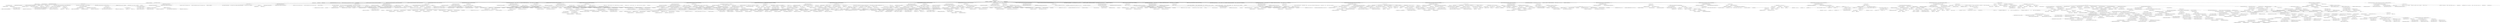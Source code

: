 digraph "TIFFPrintDirectory" {  
"3410" [label = <(METHOD,TIFFPrintDirectory)<SUB>244</SUB>> ]
"3411" [label = <(PARAM,TIFF *tif)<SUB>244</SUB>> ]
"3412" [label = <(PARAM,FILE *fd)<SUB>244</SUB>> ]
"3413" [label = <(PARAM,long flags)<SUB>244</SUB>> ]
"3414" [label = <(BLOCK,&lt;empty&gt;,&lt;empty&gt;)<SUB>245</SUB>> ]
"3415" [label = <(LOCAL,TIFFDirectory* td: TIFFDirectory)<SUB>246</SUB>> ]
"3416" [label = <(&lt;operator&gt;.assignment,*td = &amp;tif-&gt;tif_dir)<SUB>246</SUB>> ]
"3417" [label = <(IDENTIFIER,td,*td = &amp;tif-&gt;tif_dir)<SUB>246</SUB>> ]
"3418" [label = <(&lt;operator&gt;.addressOf,&amp;tif-&gt;tif_dir)<SUB>246</SUB>> ]
"3419" [label = <(&lt;operator&gt;.indirectFieldAccess,tif-&gt;tif_dir)<SUB>246</SUB>> ]
"3420" [label = <(IDENTIFIER,tif,*td = &amp;tif-&gt;tif_dir)<SUB>246</SUB>> ]
"3421" [label = <(FIELD_IDENTIFIER,tif_dir,tif_dir)<SUB>246</SUB>> ]
"3422" [label = <(LOCAL,char* sep: char)<SUB>247</SUB>> ]
"3423" [label = <(LOCAL,long l: long)<SUB>248</SUB>> ]
"3424" [label = <(LOCAL,long n: long)<SUB>248</SUB>> ]
"3425" [label = <(UNKNOWN,fprintf(fd, &quot;TIFF Directory at offset 0x%&quot; PRIx64 &quot; (%&quot; PRIu64 &quot;)\n&quot;,\012            tif-&gt;tif_diroff, tif-&gt;tif_diroff);,fprintf(fd, &quot;TIFF Directory at offset 0x%&quot; PRIx64 &quot; (%&quot; PRIu64 &quot;)\n&quot;,\012            tif-&gt;tif_diroff, tif-&gt;tif_diroff);)<SUB>250</SUB>> ]
"3426" [label = <(CONTROL_STRUCTURE,if (TIFFFieldSet(tif, FIELD_SUBFILETYPE)),if (TIFFFieldSet(tif, FIELD_SUBFILETYPE)))<SUB>252</SUB>> ]
"3427" [label = <(TIFFFieldSet,TIFFFieldSet(tif, FIELD_SUBFILETYPE))<SUB>252</SUB>> ]
"3428" [label = <(IDENTIFIER,tif,TIFFFieldSet(tif, FIELD_SUBFILETYPE))<SUB>252</SUB>> ]
"3429" [label = <(IDENTIFIER,FIELD_SUBFILETYPE,TIFFFieldSet(tif, FIELD_SUBFILETYPE))<SUB>252</SUB>> ]
"3430" [label = <(BLOCK,&lt;empty&gt;,&lt;empty&gt;)<SUB>253</SUB>> ]
"3431" [label = <(fprintf,fprintf(fd, &quot;  Subfile Type:&quot;))<SUB>254</SUB>> ]
"3432" [label = <(IDENTIFIER,fd,fprintf(fd, &quot;  Subfile Type:&quot;))<SUB>254</SUB>> ]
"3433" [label = <(LITERAL,&quot;  Subfile Type:&quot;,fprintf(fd, &quot;  Subfile Type:&quot;))<SUB>254</SUB>> ]
"3434" [label = <(&lt;operator&gt;.assignment,sep = &quot; &quot;)<SUB>255</SUB>> ]
"3435" [label = <(IDENTIFIER,sep,sep = &quot; &quot;)<SUB>255</SUB>> ]
"3436" [label = <(LITERAL,&quot; &quot;,sep = &quot; &quot;)<SUB>255</SUB>> ]
"3437" [label = <(CONTROL_STRUCTURE,if (td-&gt;td_subfiletype &amp; FILETYPE_REDUCEDIMAGE),if (td-&gt;td_subfiletype &amp; FILETYPE_REDUCEDIMAGE))<SUB>256</SUB>> ]
"3438" [label = <(&lt;operator&gt;.and,td-&gt;td_subfiletype &amp; FILETYPE_REDUCEDIMAGE)<SUB>256</SUB>> ]
"3439" [label = <(&lt;operator&gt;.indirectFieldAccess,td-&gt;td_subfiletype)<SUB>256</SUB>> ]
"3440" [label = <(IDENTIFIER,td,td-&gt;td_subfiletype &amp; FILETYPE_REDUCEDIMAGE)<SUB>256</SUB>> ]
"3441" [label = <(FIELD_IDENTIFIER,td_subfiletype,td_subfiletype)<SUB>256</SUB>> ]
"3442" [label = <(IDENTIFIER,FILETYPE_REDUCEDIMAGE,td-&gt;td_subfiletype &amp; FILETYPE_REDUCEDIMAGE)<SUB>256</SUB>> ]
"3443" [label = <(BLOCK,&lt;empty&gt;,&lt;empty&gt;)<SUB>257</SUB>> ]
"3444" [label = <(fprintf,fprintf(fd, &quot;%sreduced-resolution image&quot;, sep))<SUB>258</SUB>> ]
"3445" [label = <(IDENTIFIER,fd,fprintf(fd, &quot;%sreduced-resolution image&quot;, sep))<SUB>258</SUB>> ]
"3446" [label = <(LITERAL,&quot;%sreduced-resolution image&quot;,fprintf(fd, &quot;%sreduced-resolution image&quot;, sep))<SUB>258</SUB>> ]
"3447" [label = <(IDENTIFIER,sep,fprintf(fd, &quot;%sreduced-resolution image&quot;, sep))<SUB>258</SUB>> ]
"3448" [label = <(&lt;operator&gt;.assignment,sep = &quot;/&quot;)<SUB>259</SUB>> ]
"3449" [label = <(IDENTIFIER,sep,sep = &quot;/&quot;)<SUB>259</SUB>> ]
"3450" [label = <(LITERAL,&quot;/&quot;,sep = &quot;/&quot;)<SUB>259</SUB>> ]
"3451" [label = <(CONTROL_STRUCTURE,if (td-&gt;td_subfiletype &amp; FILETYPE_PAGE),if (td-&gt;td_subfiletype &amp; FILETYPE_PAGE))<SUB>261</SUB>> ]
"3452" [label = <(&lt;operator&gt;.and,td-&gt;td_subfiletype &amp; FILETYPE_PAGE)<SUB>261</SUB>> ]
"3453" [label = <(&lt;operator&gt;.indirectFieldAccess,td-&gt;td_subfiletype)<SUB>261</SUB>> ]
"3454" [label = <(IDENTIFIER,td,td-&gt;td_subfiletype &amp; FILETYPE_PAGE)<SUB>261</SUB>> ]
"3455" [label = <(FIELD_IDENTIFIER,td_subfiletype,td_subfiletype)<SUB>261</SUB>> ]
"3456" [label = <(IDENTIFIER,FILETYPE_PAGE,td-&gt;td_subfiletype &amp; FILETYPE_PAGE)<SUB>261</SUB>> ]
"3457" [label = <(BLOCK,&lt;empty&gt;,&lt;empty&gt;)<SUB>262</SUB>> ]
"3458" [label = <(fprintf,fprintf(fd, &quot;%smulti-page document&quot;, sep))<SUB>263</SUB>> ]
"3459" [label = <(IDENTIFIER,fd,fprintf(fd, &quot;%smulti-page document&quot;, sep))<SUB>263</SUB>> ]
"3460" [label = <(LITERAL,&quot;%smulti-page document&quot;,fprintf(fd, &quot;%smulti-page document&quot;, sep))<SUB>263</SUB>> ]
"3461" [label = <(IDENTIFIER,sep,fprintf(fd, &quot;%smulti-page document&quot;, sep))<SUB>263</SUB>> ]
"3462" [label = <(&lt;operator&gt;.assignment,sep = &quot;/&quot;)<SUB>264</SUB>> ]
"3463" [label = <(IDENTIFIER,sep,sep = &quot;/&quot;)<SUB>264</SUB>> ]
"3464" [label = <(LITERAL,&quot;/&quot;,sep = &quot;/&quot;)<SUB>264</SUB>> ]
"3465" [label = <(CONTROL_STRUCTURE,if (td-&gt;td_subfiletype &amp; FILETYPE_MASK),if (td-&gt;td_subfiletype &amp; FILETYPE_MASK))<SUB>266</SUB>> ]
"3466" [label = <(&lt;operator&gt;.and,td-&gt;td_subfiletype &amp; FILETYPE_MASK)<SUB>266</SUB>> ]
"3467" [label = <(&lt;operator&gt;.indirectFieldAccess,td-&gt;td_subfiletype)<SUB>266</SUB>> ]
"3468" [label = <(IDENTIFIER,td,td-&gt;td_subfiletype &amp; FILETYPE_MASK)<SUB>266</SUB>> ]
"3469" [label = <(FIELD_IDENTIFIER,td_subfiletype,td_subfiletype)<SUB>266</SUB>> ]
"3470" [label = <(IDENTIFIER,FILETYPE_MASK,td-&gt;td_subfiletype &amp; FILETYPE_MASK)<SUB>266</SUB>> ]
"3471" [label = <(BLOCK,&lt;empty&gt;,&lt;empty&gt;)<SUB>267</SUB>> ]
"3472" [label = <(fprintf,fprintf(fd, &quot;%stransparency mask&quot;, sep))<SUB>267</SUB>> ]
"3473" [label = <(IDENTIFIER,fd,fprintf(fd, &quot;%stransparency mask&quot;, sep))<SUB>267</SUB>> ]
"3474" [label = <(LITERAL,&quot;%stransparency mask&quot;,fprintf(fd, &quot;%stransparency mask&quot;, sep))<SUB>267</SUB>> ]
"3475" [label = <(IDENTIFIER,sep,fprintf(fd, &quot;%stransparency mask&quot;, sep))<SUB>267</SUB>> ]
"3476" [label = <(UNKNOWN,fprintf(fd, &quot; (%&quot; PRIu32 &quot; = 0x%&quot; PRIx32 &quot;)\n&quot;, td-&gt;td_subfiletype,\012                td-&gt;td_subfiletype);,fprintf(fd, &quot; (%&quot; PRIu32 &quot; = 0x%&quot; PRIx32 &quot;)\n&quot;, td-&gt;td_subfiletype,\012                td-&gt;td_subfiletype);)<SUB>268</SUB>> ]
"3477" [label = <(CONTROL_STRUCTURE,if (TIFFFieldSet(tif, FIELD_IMAGEDIMENSIONS)),if (TIFFFieldSet(tif, FIELD_IMAGEDIMENSIONS)))<SUB>271</SUB>> ]
"3478" [label = <(TIFFFieldSet,TIFFFieldSet(tif, FIELD_IMAGEDIMENSIONS))<SUB>271</SUB>> ]
"3479" [label = <(IDENTIFIER,tif,TIFFFieldSet(tif, FIELD_IMAGEDIMENSIONS))<SUB>271</SUB>> ]
"3480" [label = <(IDENTIFIER,FIELD_IMAGEDIMENSIONS,TIFFFieldSet(tif, FIELD_IMAGEDIMENSIONS))<SUB>271</SUB>> ]
"3481" [label = <(BLOCK,&lt;empty&gt;,&lt;empty&gt;)<SUB>272</SUB>> ]
"3482" [label = <(UNKNOWN,fprintf(fd, &quot;  Image Width: %&quot; PRIu32 &quot; Image Length: %&quot; PRIu32,\012                td-&gt;td_imagewidth, td-&gt;td_imagelength);,fprintf(fd, &quot;  Image Width: %&quot; PRIu32 &quot; Image Length: %&quot; PRIu32,\012                td-&gt;td_imagewidth, td-&gt;td_imagelength);)<SUB>273</SUB>> ]
"3483" [label = <(UNKNOWN,if (TIFFFieldSet(tif, FIELD_IMAGEDEPTH))\012            fprintf(fd, &quot; Image Depth: %&quot; PRIu32, td-&gt;td_imagedepth);,if (TIFFFieldSet(tif, FIELD_IMAGEDEPTH))\012            fprintf(fd, &quot; Image Depth: %&quot; PRIu32, td-&gt;td_imagedepth);)<SUB>275</SUB>> ]
"3484" [label = <(fprintf,fprintf(fd, &quot;\n&quot;))<SUB>277</SUB>> ]
"3485" [label = <(IDENTIFIER,fd,fprintf(fd, &quot;\n&quot;))<SUB>277</SUB>> ]
"3486" [label = <(LITERAL,&quot;\n&quot;,fprintf(fd, &quot;\n&quot;))<SUB>277</SUB>> ]
"3487" [label = <(CONTROL_STRUCTURE,if (TIFFFieldSet(tif, FIELD_TILEDIMENSIONS)),if (TIFFFieldSet(tif, FIELD_TILEDIMENSIONS)))<SUB>279</SUB>> ]
"3488" [label = <(TIFFFieldSet,TIFFFieldSet(tif, FIELD_TILEDIMENSIONS))<SUB>279</SUB>> ]
"3489" [label = <(IDENTIFIER,tif,TIFFFieldSet(tif, FIELD_TILEDIMENSIONS))<SUB>279</SUB>> ]
"3490" [label = <(IDENTIFIER,FIELD_TILEDIMENSIONS,TIFFFieldSet(tif, FIELD_TILEDIMENSIONS))<SUB>279</SUB>> ]
"3491" [label = <(BLOCK,&lt;empty&gt;,&lt;empty&gt;)<SUB>280</SUB>> ]
"3492" [label = <(UNKNOWN,fprintf(fd, &quot;  Tile Width: %&quot; PRIu32 &quot; Tile Length: %&quot; PRIu32,\012                td-&gt;td_tilewidth, td-&gt;td_tilelength);,fprintf(fd, &quot;  Tile Width: %&quot; PRIu32 &quot; Tile Length: %&quot; PRIu32,\012                td-&gt;td_tilewidth, td-&gt;td_tilelength);)<SUB>281</SUB>> ]
"3493" [label = <(UNKNOWN,if (TIFFFieldSet(tif, FIELD_TILEDEPTH))\012            fprintf(fd, &quot; Tile Depth: %&quot; PRIu32, td-&gt;td_tiledepth);,if (TIFFFieldSet(tif, FIELD_TILEDEPTH))\012            fprintf(fd, &quot; Tile Depth: %&quot; PRIu32, td-&gt;td_tiledepth);)<SUB>283</SUB>> ]
"3494" [label = <(fprintf,fprintf(fd, &quot;\n&quot;))<SUB>285</SUB>> ]
"3495" [label = <(IDENTIFIER,fd,fprintf(fd, &quot;\n&quot;))<SUB>285</SUB>> ]
"3496" [label = <(LITERAL,&quot;\n&quot;,fprintf(fd, &quot;\n&quot;))<SUB>285</SUB>> ]
"3497" [label = <(CONTROL_STRUCTURE,if (TIFFFieldSet(tif, FIELD_RESOLUTION)),if (TIFFFieldSet(tif, FIELD_RESOLUTION)))<SUB>287</SUB>> ]
"3498" [label = <(TIFFFieldSet,TIFFFieldSet(tif, FIELD_RESOLUTION))<SUB>287</SUB>> ]
"3499" [label = <(IDENTIFIER,tif,TIFFFieldSet(tif, FIELD_RESOLUTION))<SUB>287</SUB>> ]
"3500" [label = <(IDENTIFIER,FIELD_RESOLUTION,TIFFFieldSet(tif, FIELD_RESOLUTION))<SUB>287</SUB>> ]
"3501" [label = <(BLOCK,&lt;empty&gt;,&lt;empty&gt;)<SUB>288</SUB>> ]
"3502" [label = <(fprintf,fprintf(fd, &quot;  Resolution: %g, %g&quot;, td-&gt;td_xresolution,\012                td-&gt;td_yresolution))<SUB>289</SUB>> ]
"3503" [label = <(IDENTIFIER,fd,fprintf(fd, &quot;  Resolution: %g, %g&quot;, td-&gt;td_xresolution,\012                td-&gt;td_yresolution))<SUB>289</SUB>> ]
"3504" [label = <(LITERAL,&quot;  Resolution: %g, %g&quot;,fprintf(fd, &quot;  Resolution: %g, %g&quot;, td-&gt;td_xresolution,\012                td-&gt;td_yresolution))<SUB>289</SUB>> ]
"3505" [label = <(&lt;operator&gt;.indirectFieldAccess,td-&gt;td_xresolution)<SUB>289</SUB>> ]
"3506" [label = <(IDENTIFIER,td,fprintf(fd, &quot;  Resolution: %g, %g&quot;, td-&gt;td_xresolution,\012                td-&gt;td_yresolution))<SUB>289</SUB>> ]
"3507" [label = <(FIELD_IDENTIFIER,td_xresolution,td_xresolution)<SUB>289</SUB>> ]
"3508" [label = <(&lt;operator&gt;.indirectFieldAccess,td-&gt;td_yresolution)<SUB>290</SUB>> ]
"3509" [label = <(IDENTIFIER,td,fprintf(fd, &quot;  Resolution: %g, %g&quot;, td-&gt;td_xresolution,\012                td-&gt;td_yresolution))<SUB>290</SUB>> ]
"3510" [label = <(FIELD_IDENTIFIER,td_yresolution,td_yresolution)<SUB>290</SUB>> ]
"3511" [label = <(CONTROL_STRUCTURE,if (TIFFFieldSet(tif, FIELD_RESOLUTIONUNIT)),if (TIFFFieldSet(tif, FIELD_RESOLUTIONUNIT)))<SUB>291</SUB>> ]
"3512" [label = <(TIFFFieldSet,TIFFFieldSet(tif, FIELD_RESOLUTIONUNIT))<SUB>291</SUB>> ]
"3513" [label = <(IDENTIFIER,tif,TIFFFieldSet(tif, FIELD_RESOLUTIONUNIT))<SUB>291</SUB>> ]
"3514" [label = <(IDENTIFIER,FIELD_RESOLUTIONUNIT,TIFFFieldSet(tif, FIELD_RESOLUTIONUNIT))<SUB>291</SUB>> ]
"3515" [label = <(BLOCK,&lt;empty&gt;,&lt;empty&gt;)<SUB>292</SUB>> ]
"3516" [label = <(CONTROL_STRUCTURE,switch(td-&gt;td_resolutionunit),switch(td-&gt;td_resolutionunit))<SUB>293</SUB>> ]
"3517" [label = <(&lt;operator&gt;.indirectFieldAccess,td-&gt;td_resolutionunit)<SUB>293</SUB>> ]
"3518" [label = <(IDENTIFIER,td,switch(td-&gt;td_resolutionunit))<SUB>293</SUB>> ]
"3519" [label = <(FIELD_IDENTIFIER,td_resolutionunit,td_resolutionunit)<SUB>293</SUB>> ]
"3520" [label = <(BLOCK,&lt;empty&gt;,&lt;empty&gt;)<SUB>294</SUB>> ]
"3521" [label = <(JUMP_TARGET,case)<SUB>295</SUB>> ]
"3522" [label = <(IDENTIFIER,RESUNIT_NONE,&lt;empty&gt;)<SUB>295</SUB>> ]
"3523" [label = <(fprintf,fprintf(fd, &quot; (unitless)&quot;))<SUB>296</SUB>> ]
"3524" [label = <(IDENTIFIER,fd,fprintf(fd, &quot; (unitless)&quot;))<SUB>296</SUB>> ]
"3525" [label = <(LITERAL,&quot; (unitless)&quot;,fprintf(fd, &quot; (unitless)&quot;))<SUB>296</SUB>> ]
"3526" [label = <(CONTROL_STRUCTURE,break;,break;)<SUB>297</SUB>> ]
"3527" [label = <(JUMP_TARGET,case)<SUB>298</SUB>> ]
"3528" [label = <(IDENTIFIER,RESUNIT_INCH,&lt;empty&gt;)<SUB>298</SUB>> ]
"3529" [label = <(fprintf,fprintf(fd, &quot; pixels/inch&quot;))<SUB>299</SUB>> ]
"3530" [label = <(IDENTIFIER,fd,fprintf(fd, &quot; pixels/inch&quot;))<SUB>299</SUB>> ]
"3531" [label = <(LITERAL,&quot; pixels/inch&quot;,fprintf(fd, &quot; pixels/inch&quot;))<SUB>299</SUB>> ]
"3532" [label = <(CONTROL_STRUCTURE,break;,break;)<SUB>300</SUB>> ]
"3533" [label = <(JUMP_TARGET,case)<SUB>301</SUB>> ]
"3534" [label = <(IDENTIFIER,RESUNIT_CENTIMETER,&lt;empty&gt;)<SUB>301</SUB>> ]
"3535" [label = <(fprintf,fprintf(fd, &quot; pixels/cm&quot;))<SUB>302</SUB>> ]
"3536" [label = <(IDENTIFIER,fd,fprintf(fd, &quot; pixels/cm&quot;))<SUB>302</SUB>> ]
"3537" [label = <(LITERAL,&quot; pixels/cm&quot;,fprintf(fd, &quot; pixels/cm&quot;))<SUB>302</SUB>> ]
"3538" [label = <(CONTROL_STRUCTURE,break;,break;)<SUB>303</SUB>> ]
"3539" [label = <(JUMP_TARGET,default)<SUB>304</SUB>> ]
"3540" [label = <(UNKNOWN,fprintf(fd, &quot; (unit %&quot; PRIu16 &quot; = 0x%&quot; PRIx16 &quot;)&quot;,\012                            td-&gt;td_resolutionunit, td-&gt;td_resolutionunit);,fprintf(fd, &quot; (unit %&quot; PRIu16 &quot; = 0x%&quot; PRIx16 &quot;)&quot;,\012                            td-&gt;td_resolutionunit, td-&gt;td_resolutionunit);)<SUB>305</SUB>> ]
"3541" [label = <(CONTROL_STRUCTURE,break;,break;)<SUB>307</SUB>> ]
"3542" [label = <(fprintf,fprintf(fd, &quot;\n&quot;))<SUB>310</SUB>> ]
"3543" [label = <(IDENTIFIER,fd,fprintf(fd, &quot;\n&quot;))<SUB>310</SUB>> ]
"3544" [label = <(LITERAL,&quot;\n&quot;,fprintf(fd, &quot;\n&quot;))<SUB>310</SUB>> ]
"3545" [label = <(CONTROL_STRUCTURE,if (TIFFFieldSet(tif, FIELD_POSITION)),if (TIFFFieldSet(tif, FIELD_POSITION)))<SUB>312</SUB>> ]
"3546" [label = <(TIFFFieldSet,TIFFFieldSet(tif, FIELD_POSITION))<SUB>312</SUB>> ]
"3547" [label = <(IDENTIFIER,tif,TIFFFieldSet(tif, FIELD_POSITION))<SUB>312</SUB>> ]
"3548" [label = <(IDENTIFIER,FIELD_POSITION,TIFFFieldSet(tif, FIELD_POSITION))<SUB>312</SUB>> ]
"3549" [label = <(BLOCK,&lt;empty&gt;,&lt;empty&gt;)<SUB>313</SUB>> ]
"3550" [label = <(fprintf,fprintf(fd, &quot;  Position: %g, %g\n&quot;, td-&gt;td_xposition, td-&gt;td_yposition))<SUB>313</SUB>> ]
"3551" [label = <(IDENTIFIER,fd,fprintf(fd, &quot;  Position: %g, %g\n&quot;, td-&gt;td_xposition, td-&gt;td_yposition))<SUB>313</SUB>> ]
"3552" [label = <(LITERAL,&quot;  Position: %g, %g\n&quot;,fprintf(fd, &quot;  Position: %g, %g\n&quot;, td-&gt;td_xposition, td-&gt;td_yposition))<SUB>313</SUB>> ]
"3553" [label = <(&lt;operator&gt;.indirectFieldAccess,td-&gt;td_xposition)<SUB>313</SUB>> ]
"3554" [label = <(IDENTIFIER,td,fprintf(fd, &quot;  Position: %g, %g\n&quot;, td-&gt;td_xposition, td-&gt;td_yposition))<SUB>313</SUB>> ]
"3555" [label = <(FIELD_IDENTIFIER,td_xposition,td_xposition)<SUB>313</SUB>> ]
"3556" [label = <(&lt;operator&gt;.indirectFieldAccess,td-&gt;td_yposition)<SUB>313</SUB>> ]
"3557" [label = <(IDENTIFIER,td,fprintf(fd, &quot;  Position: %g, %g\n&quot;, td-&gt;td_xposition, td-&gt;td_yposition))<SUB>313</SUB>> ]
"3558" [label = <(FIELD_IDENTIFIER,td_yposition,td_yposition)<SUB>313</SUB>> ]
"3559" [label = <(UNKNOWN,if (TIFFFieldSet(tif, FIELD_BITSPERSAMPLE))\012        fprintf(fd, &quot;  Bits/Sample: %&quot; PRIu16 &quot;\n&quot;, td-&gt;td_bitspersample);,if (TIFFFieldSet(tif, FIELD_BITSPERSAMPLE))\012        fprintf(fd, &quot;  Bits/Sample: %&quot; PRIu16 &quot;\n&quot;, td-&gt;td_bitspersample);)<SUB>314</SUB>> ]
"3560" [label = <(CONTROL_STRUCTURE,if (TIFFFieldSet(tif, FIELD_SAMPLEFORMAT)),if (TIFFFieldSet(tif, FIELD_SAMPLEFORMAT)))<SUB>316</SUB>> ]
"3561" [label = <(TIFFFieldSet,TIFFFieldSet(tif, FIELD_SAMPLEFORMAT))<SUB>316</SUB>> ]
"3562" [label = <(IDENTIFIER,tif,TIFFFieldSet(tif, FIELD_SAMPLEFORMAT))<SUB>316</SUB>> ]
"3563" [label = <(IDENTIFIER,FIELD_SAMPLEFORMAT,TIFFFieldSet(tif, FIELD_SAMPLEFORMAT))<SUB>316</SUB>> ]
"3564" [label = <(BLOCK,&lt;empty&gt;,&lt;empty&gt;)<SUB>317</SUB>> ]
"3565" [label = <(fprintf,fprintf(fd, &quot;  Sample Format: &quot;))<SUB>318</SUB>> ]
"3566" [label = <(IDENTIFIER,fd,fprintf(fd, &quot;  Sample Format: &quot;))<SUB>318</SUB>> ]
"3567" [label = <(LITERAL,&quot;  Sample Format: &quot;,fprintf(fd, &quot;  Sample Format: &quot;))<SUB>318</SUB>> ]
"3568" [label = <(CONTROL_STRUCTURE,switch(td-&gt;td_sampleformat),switch(td-&gt;td_sampleformat))<SUB>319</SUB>> ]
"3569" [label = <(&lt;operator&gt;.indirectFieldAccess,td-&gt;td_sampleformat)<SUB>319</SUB>> ]
"3570" [label = <(IDENTIFIER,td,switch(td-&gt;td_sampleformat))<SUB>319</SUB>> ]
"3571" [label = <(FIELD_IDENTIFIER,td_sampleformat,td_sampleformat)<SUB>319</SUB>> ]
"3572" [label = <(BLOCK,&lt;empty&gt;,&lt;empty&gt;)<SUB>320</SUB>> ]
"3573" [label = <(JUMP_TARGET,case)<SUB>321</SUB>> ]
"3574" [label = <(IDENTIFIER,SAMPLEFORMAT_VOID,&lt;empty&gt;)<SUB>321</SUB>> ]
"3575" [label = <(fprintf,fprintf(fd, &quot;void\n&quot;))<SUB>322</SUB>> ]
"3576" [label = <(IDENTIFIER,fd,fprintf(fd, &quot;void\n&quot;))<SUB>322</SUB>> ]
"3577" [label = <(LITERAL,&quot;void\n&quot;,fprintf(fd, &quot;void\n&quot;))<SUB>322</SUB>> ]
"3578" [label = <(CONTROL_STRUCTURE,break;,break;)<SUB>323</SUB>> ]
"3579" [label = <(JUMP_TARGET,case)<SUB>324</SUB>> ]
"3580" [label = <(IDENTIFIER,SAMPLEFORMAT_INT,&lt;empty&gt;)<SUB>324</SUB>> ]
"3581" [label = <(fprintf,fprintf(fd, &quot;signed integer\n&quot;))<SUB>325</SUB>> ]
"3582" [label = <(IDENTIFIER,fd,fprintf(fd, &quot;signed integer\n&quot;))<SUB>325</SUB>> ]
"3583" [label = <(LITERAL,&quot;signed integer\n&quot;,fprintf(fd, &quot;signed integer\n&quot;))<SUB>325</SUB>> ]
"3584" [label = <(CONTROL_STRUCTURE,break;,break;)<SUB>326</SUB>> ]
"3585" [label = <(JUMP_TARGET,case)<SUB>327</SUB>> ]
"3586" [label = <(IDENTIFIER,SAMPLEFORMAT_UINT,&lt;empty&gt;)<SUB>327</SUB>> ]
"3587" [label = <(fprintf,fprintf(fd, &quot;unsigned integer\n&quot;))<SUB>328</SUB>> ]
"3588" [label = <(IDENTIFIER,fd,fprintf(fd, &quot;unsigned integer\n&quot;))<SUB>328</SUB>> ]
"3589" [label = <(LITERAL,&quot;unsigned integer\n&quot;,fprintf(fd, &quot;unsigned integer\n&quot;))<SUB>328</SUB>> ]
"3590" [label = <(CONTROL_STRUCTURE,break;,break;)<SUB>329</SUB>> ]
"3591" [label = <(JUMP_TARGET,case)<SUB>330</SUB>> ]
"3592" [label = <(IDENTIFIER,SAMPLEFORMAT_IEEEFP,&lt;empty&gt;)<SUB>330</SUB>> ]
"3593" [label = <(fprintf,fprintf(fd, &quot;IEEE floating point\n&quot;))<SUB>331</SUB>> ]
"3594" [label = <(IDENTIFIER,fd,fprintf(fd, &quot;IEEE floating point\n&quot;))<SUB>331</SUB>> ]
"3595" [label = <(LITERAL,&quot;IEEE floating point\n&quot;,fprintf(fd, &quot;IEEE floating point\n&quot;))<SUB>331</SUB>> ]
"3596" [label = <(CONTROL_STRUCTURE,break;,break;)<SUB>332</SUB>> ]
"3597" [label = <(JUMP_TARGET,case)<SUB>333</SUB>> ]
"3598" [label = <(IDENTIFIER,SAMPLEFORMAT_COMPLEXINT,&lt;empty&gt;)<SUB>333</SUB>> ]
"3599" [label = <(fprintf,fprintf(fd, &quot;complex signed integer\n&quot;))<SUB>334</SUB>> ]
"3600" [label = <(IDENTIFIER,fd,fprintf(fd, &quot;complex signed integer\n&quot;))<SUB>334</SUB>> ]
"3601" [label = <(LITERAL,&quot;complex signed integer\n&quot;,fprintf(fd, &quot;complex signed integer\n&quot;))<SUB>334</SUB>> ]
"3602" [label = <(CONTROL_STRUCTURE,break;,break;)<SUB>335</SUB>> ]
"3603" [label = <(JUMP_TARGET,case)<SUB>336</SUB>> ]
"3604" [label = <(IDENTIFIER,SAMPLEFORMAT_COMPLEXIEEEFP,&lt;empty&gt;)<SUB>336</SUB>> ]
"3605" [label = <(fprintf,fprintf(fd, &quot;complex IEEE floating point\n&quot;))<SUB>337</SUB>> ]
"3606" [label = <(IDENTIFIER,fd,fprintf(fd, &quot;complex IEEE floating point\n&quot;))<SUB>337</SUB>> ]
"3607" [label = <(LITERAL,&quot;complex IEEE floating point\n&quot;,fprintf(fd, &quot;complex IEEE floating point\n&quot;))<SUB>337</SUB>> ]
"3608" [label = <(CONTROL_STRUCTURE,break;,break;)<SUB>338</SUB>> ]
"3609" [label = <(JUMP_TARGET,default)<SUB>339</SUB>> ]
"3610" [label = <(UNKNOWN,fprintf(fd, &quot;%&quot; PRIu16 &quot; (0x%&quot; PRIx16 &quot;)\n&quot;,\012                        td-&gt;td_sampleformat, td-&gt;td_sampleformat);,fprintf(fd, &quot;%&quot; PRIu16 &quot; (0x%&quot; PRIx16 &quot;)\n&quot;,\012                        td-&gt;td_sampleformat, td-&gt;td_sampleformat);)<SUB>340</SUB>> ]
"3611" [label = <(CONTROL_STRUCTURE,break;,break;)<SUB>342</SUB>> ]
"3612" [label = <(CONTROL_STRUCTURE,if (TIFFFieldSet(tif, FIELD_COMPRESSION)),if (TIFFFieldSet(tif, FIELD_COMPRESSION)))<SUB>345</SUB>> ]
"3613" [label = <(TIFFFieldSet,TIFFFieldSet(tif, FIELD_COMPRESSION))<SUB>345</SUB>> ]
"3614" [label = <(IDENTIFIER,tif,TIFFFieldSet(tif, FIELD_COMPRESSION))<SUB>345</SUB>> ]
"3615" [label = <(IDENTIFIER,FIELD_COMPRESSION,TIFFFieldSet(tif, FIELD_COMPRESSION))<SUB>345</SUB>> ]
"3616" [label = <(BLOCK,&lt;empty&gt;,&lt;empty&gt;)<SUB>346</SUB>> ]
"3617" [label = <(LOCAL,const TIFFCodec* c: TIFFCodec)<SUB>347</SUB>> ]
"3618" [label = <(&lt;operator&gt;.assignment,*c = TIFFFindCODEC(td-&gt;td_compression))<SUB>347</SUB>> ]
"3619" [label = <(IDENTIFIER,c,*c = TIFFFindCODEC(td-&gt;td_compression))<SUB>347</SUB>> ]
"3620" [label = <(TIFFFindCODEC,TIFFFindCODEC(td-&gt;td_compression))<SUB>347</SUB>> ]
"3621" [label = <(&lt;operator&gt;.indirectFieldAccess,td-&gt;td_compression)<SUB>347</SUB>> ]
"3622" [label = <(IDENTIFIER,td,TIFFFindCODEC(td-&gt;td_compression))<SUB>347</SUB>> ]
"3623" [label = <(FIELD_IDENTIFIER,td_compression,td_compression)<SUB>347</SUB>> ]
"3624" [label = <(fprintf,fprintf(fd, &quot;  Compression Scheme: &quot;))<SUB>348</SUB>> ]
"3625" [label = <(IDENTIFIER,fd,fprintf(fd, &quot;  Compression Scheme: &quot;))<SUB>348</SUB>> ]
"3626" [label = <(LITERAL,&quot;  Compression Scheme: &quot;,fprintf(fd, &quot;  Compression Scheme: &quot;))<SUB>348</SUB>> ]
"3627" [label = <(UNKNOWN,if (c &amp;&amp; 1)\012            fprintf(fd, &quot;%s\n&quot;, c-&gt;name);\012        else\012            fprintf(fd, &quot;%&quot; PRIu16 &quot; (0x%&quot; PRIx16 &quot;)\n&quot;, td-&gt;td_compression,\012                    td-&gt;td_compression);,if (c &amp;&amp; 1)\012            fprintf(fd, &quot;%s\n&quot;, c-&gt;name);\012        else\012            fprintf(fd, &quot;%&quot; PRIu16 &quot; (0x%&quot; PRIx16 &quot;)\n&quot;, td-&gt;td_compression,\012                    td-&gt;td_compression);)<SUB>349</SUB>> ]
"3628" [label = <(CONTROL_STRUCTURE,if (TIFFFieldSet(tif, FIELD_PHOTOMETRIC)),if (TIFFFieldSet(tif, FIELD_PHOTOMETRIC)))<SUB>355</SUB>> ]
"3629" [label = <(TIFFFieldSet,TIFFFieldSet(tif, FIELD_PHOTOMETRIC))<SUB>355</SUB>> ]
"3630" [label = <(IDENTIFIER,tif,TIFFFieldSet(tif, FIELD_PHOTOMETRIC))<SUB>355</SUB>> ]
"3631" [label = <(IDENTIFIER,FIELD_PHOTOMETRIC,TIFFFieldSet(tif, FIELD_PHOTOMETRIC))<SUB>355</SUB>> ]
"3632" [label = <(BLOCK,&lt;empty&gt;,&lt;empty&gt;)<SUB>356</SUB>> ]
"3633" [label = <(fprintf,fprintf(fd, &quot;  Photometric Interpretation: &quot;))<SUB>357</SUB>> ]
"3634" [label = <(IDENTIFIER,fd,fprintf(fd, &quot;  Photometric Interpretation: &quot;))<SUB>357</SUB>> ]
"3635" [label = <(LITERAL,&quot;  Photometric Interpretation: &quot;,fprintf(fd, &quot;  Photometric Interpretation: &quot;))<SUB>357</SUB>> ]
"3636" [label = <(CONTROL_STRUCTURE,if (td-&gt;td_photometric &lt; NPHOTONAMES),if (td-&gt;td_photometric &lt; NPHOTONAMES))<SUB>358</SUB>> ]
"3637" [label = <(&lt;operator&gt;.lessThan,td-&gt;td_photometric &lt; NPHOTONAMES)<SUB>358</SUB>> ]
"3638" [label = <(&lt;operator&gt;.indirectFieldAccess,td-&gt;td_photometric)<SUB>358</SUB>> ]
"3639" [label = <(IDENTIFIER,td,td-&gt;td_photometric &lt; NPHOTONAMES)<SUB>358</SUB>> ]
"3640" [label = <(FIELD_IDENTIFIER,td_photometric,td_photometric)<SUB>358</SUB>> ]
"3641" [label = <(NPHOTONAMES,NPHOTONAMES)<SUB>358</SUB>> ]
"3642" [label = <(BLOCK,&lt;empty&gt;,&lt;empty&gt;)> ]
"3643" [label = <(&lt;operator&gt;.division,sizeof (photoNames) / sizeof (photoNames[0]))<SUB>358</SUB>> ]
"3644" [label = <(&lt;operator&gt;.sizeOf,sizeof (photoNames))<SUB>358</SUB>> ]
"3645" [label = <(IDENTIFIER,photoNames,sizeof (photoNames))<SUB>358</SUB>> ]
"3646" [label = <(&lt;operator&gt;.sizeOf,sizeof (photoNames[0]))<SUB>358</SUB>> ]
"3647" [label = <(&lt;operator&gt;.indirectIndexAccess,photoNames[0])<SUB>358</SUB>> ]
"3648" [label = <(IDENTIFIER,photoNames,sizeof (photoNames[0]))<SUB>358</SUB>> ]
"3649" [label = <(LITERAL,0,sizeof (photoNames[0]))<SUB>358</SUB>> ]
"3650" [label = <(BLOCK,&lt;empty&gt;,&lt;empty&gt;)<SUB>359</SUB>> ]
"3651" [label = <(fprintf,fprintf(fd, &quot;%s\n&quot;, photoNames[td-&gt;td_photometric]))<SUB>359</SUB>> ]
"3652" [label = <(IDENTIFIER,fd,fprintf(fd, &quot;%s\n&quot;, photoNames[td-&gt;td_photometric]))<SUB>359</SUB>> ]
"3653" [label = <(LITERAL,&quot;%s\n&quot;,fprintf(fd, &quot;%s\n&quot;, photoNames[td-&gt;td_photometric]))<SUB>359</SUB>> ]
"3654" [label = <(&lt;operator&gt;.indirectIndexAccess,photoNames[td-&gt;td_photometric])<SUB>359</SUB>> ]
"3655" [label = <(IDENTIFIER,photoNames,fprintf(fd, &quot;%s\n&quot;, photoNames[td-&gt;td_photometric]))<SUB>359</SUB>> ]
"3656" [label = <(&lt;operator&gt;.indirectFieldAccess,td-&gt;td_photometric)<SUB>359</SUB>> ]
"3657" [label = <(IDENTIFIER,td,fprintf(fd, &quot;%s\n&quot;, photoNames[td-&gt;td_photometric]))<SUB>359</SUB>> ]
"3658" [label = <(FIELD_IDENTIFIER,td_photometric,td_photometric)<SUB>359</SUB>> ]
"3659" [label = <(CONTROL_STRUCTURE,else,else)<SUB>361</SUB>> ]
"3660" [label = <(BLOCK,&lt;empty&gt;,&lt;empty&gt;)<SUB>361</SUB>> ]
"3661" [label = <(CONTROL_STRUCTURE,switch(td-&gt;td_photometric),switch(td-&gt;td_photometric))<SUB>362</SUB>> ]
"3662" [label = <(&lt;operator&gt;.indirectFieldAccess,td-&gt;td_photometric)<SUB>362</SUB>> ]
"3663" [label = <(IDENTIFIER,td,switch(td-&gt;td_photometric))<SUB>362</SUB>> ]
"3664" [label = <(FIELD_IDENTIFIER,td_photometric,td_photometric)<SUB>362</SUB>> ]
"3665" [label = <(BLOCK,&lt;empty&gt;,&lt;empty&gt;)<SUB>363</SUB>> ]
"3666" [label = <(JUMP_TARGET,case)<SUB>364</SUB>> ]
"3667" [label = <(IDENTIFIER,PHOTOMETRIC_LOGL,&lt;empty&gt;)<SUB>364</SUB>> ]
"3668" [label = <(fprintf,fprintf(fd, &quot;CIE Log2(L)\n&quot;))<SUB>365</SUB>> ]
"3669" [label = <(IDENTIFIER,fd,fprintf(fd, &quot;CIE Log2(L)\n&quot;))<SUB>365</SUB>> ]
"3670" [label = <(LITERAL,&quot;CIE Log2(L)\n&quot;,fprintf(fd, &quot;CIE Log2(L)\n&quot;))<SUB>365</SUB>> ]
"3671" [label = <(CONTROL_STRUCTURE,break;,break;)<SUB>366</SUB>> ]
"3672" [label = <(JUMP_TARGET,case)<SUB>367</SUB>> ]
"3673" [label = <(IDENTIFIER,PHOTOMETRIC_LOGLUV,&lt;empty&gt;)<SUB>367</SUB>> ]
"3674" [label = <(fprintf,fprintf(fd, &quot;CIE Log2(L) (u',v')\n&quot;))<SUB>368</SUB>> ]
"3675" [label = <(IDENTIFIER,fd,fprintf(fd, &quot;CIE Log2(L) (u',v')\n&quot;))<SUB>368</SUB>> ]
"3676" [label = <(LITERAL,&quot;CIE Log2(L) (u',v')\n&quot;,fprintf(fd, &quot;CIE Log2(L) (u',v')\n&quot;))<SUB>368</SUB>> ]
"3677" [label = <(CONTROL_STRUCTURE,break;,break;)<SUB>369</SUB>> ]
"3678" [label = <(JUMP_TARGET,default)<SUB>370</SUB>> ]
"3679" [label = <(UNKNOWN,fprintf(fd, &quot;%&quot; PRIu16 &quot; (0x%&quot; PRIx16 &quot;)\n&quot;,\012                            td-&gt;td_photometric, td-&gt;td_photometric);,fprintf(fd, &quot;%&quot; PRIu16 &quot; (0x%&quot; PRIx16 &quot;)\n&quot;,\012                            td-&gt;td_photometric, td-&gt;td_photometric);)<SUB>371</SUB>> ]
"3680" [label = <(CONTROL_STRUCTURE,break;,break;)<SUB>373</SUB>> ]
"3681" [label = <(CONTROL_STRUCTURE,if (TIFFFieldSet(tif, FIELD_EXTRASAMPLES) &amp;&amp; td-&gt;td_extrasamples),if (TIFFFieldSet(tif, FIELD_EXTRASAMPLES) &amp;&amp; td-&gt;td_extrasamples))<SUB>377</SUB>> ]
"3682" [label = <(&lt;operator&gt;.logicalAnd,TIFFFieldSet(tif, FIELD_EXTRASAMPLES) &amp;&amp; td-&gt;td_extrasamples)<SUB>377</SUB>> ]
"3683" [label = <(TIFFFieldSet,TIFFFieldSet(tif, FIELD_EXTRASAMPLES))<SUB>377</SUB>> ]
"3684" [label = <(IDENTIFIER,tif,TIFFFieldSet(tif, FIELD_EXTRASAMPLES))<SUB>377</SUB>> ]
"3685" [label = <(IDENTIFIER,FIELD_EXTRASAMPLES,TIFFFieldSet(tif, FIELD_EXTRASAMPLES))<SUB>377</SUB>> ]
"3686" [label = <(&lt;operator&gt;.indirectFieldAccess,td-&gt;td_extrasamples)<SUB>377</SUB>> ]
"3687" [label = <(IDENTIFIER,td,TIFFFieldSet(tif, FIELD_EXTRASAMPLES) &amp;&amp; td-&gt;td_extrasamples)<SUB>377</SUB>> ]
"3688" [label = <(FIELD_IDENTIFIER,td_extrasamples,td_extrasamples)<SUB>377</SUB>> ]
"3689" [label = <(BLOCK,&lt;empty&gt;,&lt;empty&gt;)<SUB>378</SUB>> ]
"3690" [label = <(LOCAL,uint16_t i: uint16_t)<SUB>379</SUB>> ]
"3691" [label = <(UNKNOWN,fprintf(fd, &quot;  Extra Samples: %&quot; PRIu16 &quot;&lt;&quot;, td-&gt;td_extrasamples);,fprintf(fd, &quot;  Extra Samples: %&quot; PRIu16 &quot;&lt;&quot;, td-&gt;td_extrasamples);)<SUB>380</SUB>> ]
"3692" [label = <(&lt;operator&gt;.assignment,sep = &quot;&quot;)<SUB>381</SUB>> ]
"3693" [label = <(IDENTIFIER,sep,sep = &quot;&quot;)<SUB>381</SUB>> ]
"3694" [label = <(LITERAL,&quot;&quot;,sep = &quot;&quot;)<SUB>381</SUB>> ]
"3695" [label = <(CONTROL_STRUCTURE,for (i = 0;i &lt; td-&gt;td_extrasamples;i++),for (i = 0;i &lt; td-&gt;td_extrasamples;i++))<SUB>382</SUB>> ]
"3696" [label = <(BLOCK,&lt;empty&gt;,&lt;empty&gt;)<SUB>382</SUB>> ]
"3697" [label = <(&lt;operator&gt;.assignment,i = 0)<SUB>382</SUB>> ]
"3698" [label = <(IDENTIFIER,i,i = 0)<SUB>382</SUB>> ]
"3699" [label = <(LITERAL,0,i = 0)<SUB>382</SUB>> ]
"3700" [label = <(&lt;operator&gt;.lessThan,i &lt; td-&gt;td_extrasamples)<SUB>382</SUB>> ]
"3701" [label = <(IDENTIFIER,i,i &lt; td-&gt;td_extrasamples)<SUB>382</SUB>> ]
"3702" [label = <(&lt;operator&gt;.indirectFieldAccess,td-&gt;td_extrasamples)<SUB>382</SUB>> ]
"3703" [label = <(IDENTIFIER,td,i &lt; td-&gt;td_extrasamples)<SUB>382</SUB>> ]
"3704" [label = <(FIELD_IDENTIFIER,td_extrasamples,td_extrasamples)<SUB>382</SUB>> ]
"3705" [label = <(&lt;operator&gt;.postIncrement,i++)<SUB>382</SUB>> ]
"3706" [label = <(IDENTIFIER,i,i++)<SUB>382</SUB>> ]
"3707" [label = <(BLOCK,&lt;empty&gt;,&lt;empty&gt;)<SUB>383</SUB>> ]
"3708" [label = <(CONTROL_STRUCTURE,switch(td-&gt;td_sampleinfo[i]),switch(td-&gt;td_sampleinfo[i]))<SUB>384</SUB>> ]
"3709" [label = <(&lt;operator&gt;.indirectIndexAccess,td-&gt;td_sampleinfo[i])<SUB>384</SUB>> ]
"3710" [label = <(&lt;operator&gt;.indirectFieldAccess,td-&gt;td_sampleinfo)<SUB>384</SUB>> ]
"3711" [label = <(IDENTIFIER,td,switch(td-&gt;td_sampleinfo[i]))<SUB>384</SUB>> ]
"3712" [label = <(FIELD_IDENTIFIER,td_sampleinfo,td_sampleinfo)<SUB>384</SUB>> ]
"3713" [label = <(IDENTIFIER,i,switch(td-&gt;td_sampleinfo[i]))<SUB>384</SUB>> ]
"3714" [label = <(BLOCK,&lt;empty&gt;,&lt;empty&gt;)<SUB>385</SUB>> ]
"3715" [label = <(JUMP_TARGET,case)<SUB>386</SUB>> ]
"3716" [label = <(IDENTIFIER,EXTRASAMPLE_UNSPECIFIED,&lt;empty&gt;)<SUB>386</SUB>> ]
"3717" [label = <(fprintf,fprintf(fd, &quot;%sunspecified&quot;, sep))<SUB>387</SUB>> ]
"3718" [label = <(IDENTIFIER,fd,fprintf(fd, &quot;%sunspecified&quot;, sep))<SUB>387</SUB>> ]
"3719" [label = <(LITERAL,&quot;%sunspecified&quot;,fprintf(fd, &quot;%sunspecified&quot;, sep))<SUB>387</SUB>> ]
"3720" [label = <(IDENTIFIER,sep,fprintf(fd, &quot;%sunspecified&quot;, sep))<SUB>387</SUB>> ]
"3721" [label = <(CONTROL_STRUCTURE,break;,break;)<SUB>388</SUB>> ]
"3722" [label = <(JUMP_TARGET,case)<SUB>389</SUB>> ]
"3723" [label = <(IDENTIFIER,EXTRASAMPLE_ASSOCALPHA,&lt;empty&gt;)<SUB>389</SUB>> ]
"3724" [label = <(fprintf,fprintf(fd, &quot;%sassoc-alpha&quot;, sep))<SUB>390</SUB>> ]
"3725" [label = <(IDENTIFIER,fd,fprintf(fd, &quot;%sassoc-alpha&quot;, sep))<SUB>390</SUB>> ]
"3726" [label = <(LITERAL,&quot;%sassoc-alpha&quot;,fprintf(fd, &quot;%sassoc-alpha&quot;, sep))<SUB>390</SUB>> ]
"3727" [label = <(IDENTIFIER,sep,fprintf(fd, &quot;%sassoc-alpha&quot;, sep))<SUB>390</SUB>> ]
"3728" [label = <(CONTROL_STRUCTURE,break;,break;)<SUB>391</SUB>> ]
"3729" [label = <(JUMP_TARGET,case)<SUB>392</SUB>> ]
"3730" [label = <(IDENTIFIER,EXTRASAMPLE_UNASSALPHA,&lt;empty&gt;)<SUB>392</SUB>> ]
"3731" [label = <(fprintf,fprintf(fd, &quot;%sunassoc-alpha&quot;, sep))<SUB>393</SUB>> ]
"3732" [label = <(IDENTIFIER,fd,fprintf(fd, &quot;%sunassoc-alpha&quot;, sep))<SUB>393</SUB>> ]
"3733" [label = <(LITERAL,&quot;%sunassoc-alpha&quot;,fprintf(fd, &quot;%sunassoc-alpha&quot;, sep))<SUB>393</SUB>> ]
"3734" [label = <(IDENTIFIER,sep,fprintf(fd, &quot;%sunassoc-alpha&quot;, sep))<SUB>393</SUB>> ]
"3735" [label = <(CONTROL_STRUCTURE,break;,break;)<SUB>394</SUB>> ]
"3736" [label = <(JUMP_TARGET,default)<SUB>395</SUB>> ]
"3737" [label = <(UNKNOWN,fprintf(fd, &quot;%s%&quot; PRIu16 &quot; (0x%&quot; PRIx16 &quot;)&quot;, sep,\012                            td-&gt;td_sampleinfo[i], td-&gt;td_sampleinfo[i]);,fprintf(fd, &quot;%s%&quot; PRIu16 &quot; (0x%&quot; PRIx16 &quot;)&quot;, sep,\012                            td-&gt;td_sampleinfo[i], td-&gt;td_sampleinfo[i]);)<SUB>396</SUB>> ]
"3738" [label = <(CONTROL_STRUCTURE,break;,break;)<SUB>398</SUB>> ]
"3739" [label = <(&lt;operator&gt;.assignment,sep = &quot;, &quot;)<SUB>400</SUB>> ]
"3740" [label = <(IDENTIFIER,sep,sep = &quot;, &quot;)<SUB>400</SUB>> ]
"3741" [label = <(LITERAL,&quot;, &quot;,sep = &quot;, &quot;)<SUB>400</SUB>> ]
"3742" [label = <(fprintf,fprintf(fd, &quot;&gt;\n&quot;))<SUB>402</SUB>> ]
"3743" [label = <(IDENTIFIER,fd,fprintf(fd, &quot;&gt;\n&quot;))<SUB>402</SUB>> ]
"3744" [label = <(LITERAL,&quot;&gt;\n&quot;,fprintf(fd, &quot;&gt;\n&quot;))<SUB>402</SUB>> ]
"3745" [label = <(CONTROL_STRUCTURE,if (TIFFFieldSet(tif, FIELD_INKNAMES)),if (TIFFFieldSet(tif, FIELD_INKNAMES)))<SUB>404</SUB>> ]
"3746" [label = <(TIFFFieldSet,TIFFFieldSet(tif, FIELD_INKNAMES))<SUB>404</SUB>> ]
"3747" [label = <(IDENTIFIER,tif,TIFFFieldSet(tif, FIELD_INKNAMES))<SUB>404</SUB>> ]
"3748" [label = <(IDENTIFIER,FIELD_INKNAMES,TIFFFieldSet(tif, FIELD_INKNAMES))<SUB>404</SUB>> ]
"3749" [label = <(BLOCK,&lt;empty&gt;,&lt;empty&gt;)<SUB>405</SUB>> ]
"3750" [label = <(LOCAL,char* cp: char)<SUB>406</SUB>> ]
"3751" [label = <(LOCAL,uint16_t i: uint16_t)<SUB>407</SUB>> ]
"3752" [label = <(fprintf,fprintf(fd, &quot;  Ink Names: &quot;))<SUB>408</SUB>> ]
"3753" [label = <(IDENTIFIER,fd,fprintf(fd, &quot;  Ink Names: &quot;))<SUB>408</SUB>> ]
"3754" [label = <(LITERAL,&quot;  Ink Names: &quot;,fprintf(fd, &quot;  Ink Names: &quot;))<SUB>408</SUB>> ]
"3755" [label = <(&lt;operator&gt;.assignment,i = td-&gt;td_samplesperpixel)<SUB>409</SUB>> ]
"3756" [label = <(IDENTIFIER,i,i = td-&gt;td_samplesperpixel)<SUB>409</SUB>> ]
"3757" [label = <(&lt;operator&gt;.indirectFieldAccess,td-&gt;td_samplesperpixel)<SUB>409</SUB>> ]
"3758" [label = <(IDENTIFIER,td,i = td-&gt;td_samplesperpixel)<SUB>409</SUB>> ]
"3759" [label = <(FIELD_IDENTIFIER,td_samplesperpixel,td_samplesperpixel)<SUB>409</SUB>> ]
"3760" [label = <(&lt;operator&gt;.assignment,sep = &quot;&quot;)<SUB>410</SUB>> ]
"3761" [label = <(IDENTIFIER,sep,sep = &quot;&quot;)<SUB>410</SUB>> ]
"3762" [label = <(LITERAL,&quot;&quot;,sep = &quot;&quot;)<SUB>410</SUB>> ]
"3763" [label = <(CONTROL_STRUCTURE,for (cp = td-&gt;td_inknames;i &gt; 0 &amp;&amp; cp &lt; td-&gt;td_inknames + td-&gt;td_inknameslen;cp = strchr(cp, '\0') + 1, i--),for (cp = td-&gt;td_inknames;i &gt; 0 &amp;&amp; cp &lt; td-&gt;td_inknames + td-&gt;td_inknameslen;cp = strchr(cp, '\0') + 1, i--))<SUB>411</SUB>> ]
"3764" [label = <(BLOCK,&lt;empty&gt;,&lt;empty&gt;)<SUB>411</SUB>> ]
"3765" [label = <(&lt;operator&gt;.assignment,cp = td-&gt;td_inknames)<SUB>411</SUB>> ]
"3766" [label = <(IDENTIFIER,cp,cp = td-&gt;td_inknames)<SUB>411</SUB>> ]
"3767" [label = <(&lt;operator&gt;.indirectFieldAccess,td-&gt;td_inknames)<SUB>411</SUB>> ]
"3768" [label = <(IDENTIFIER,td,cp = td-&gt;td_inknames)<SUB>411</SUB>> ]
"3769" [label = <(FIELD_IDENTIFIER,td_inknames,td_inknames)<SUB>411</SUB>> ]
"3770" [label = <(&lt;operator&gt;.logicalAnd,i &gt; 0 &amp;&amp; cp &lt; td-&gt;td_inknames + td-&gt;td_inknameslen)<SUB>412</SUB>> ]
"3771" [label = <(&lt;operator&gt;.greaterThan,i &gt; 0)<SUB>412</SUB>> ]
"3772" [label = <(IDENTIFIER,i,i &gt; 0)<SUB>412</SUB>> ]
"3773" [label = <(LITERAL,0,i &gt; 0)<SUB>412</SUB>> ]
"3774" [label = <(&lt;operator&gt;.lessThan,cp &lt; td-&gt;td_inknames + td-&gt;td_inknameslen)<SUB>412</SUB>> ]
"3775" [label = <(IDENTIFIER,cp,cp &lt; td-&gt;td_inknames + td-&gt;td_inknameslen)<SUB>412</SUB>> ]
"3776" [label = <(&lt;operator&gt;.addition,td-&gt;td_inknames + td-&gt;td_inknameslen)<SUB>412</SUB>> ]
"3777" [label = <(&lt;operator&gt;.indirectFieldAccess,td-&gt;td_inknames)<SUB>412</SUB>> ]
"3778" [label = <(IDENTIFIER,td,td-&gt;td_inknames + td-&gt;td_inknameslen)<SUB>412</SUB>> ]
"3779" [label = <(FIELD_IDENTIFIER,td_inknames,td_inknames)<SUB>412</SUB>> ]
"3780" [label = <(&lt;operator&gt;.indirectFieldAccess,td-&gt;td_inknameslen)<SUB>412</SUB>> ]
"3781" [label = <(IDENTIFIER,td,td-&gt;td_inknames + td-&gt;td_inknameslen)<SUB>412</SUB>> ]
"3782" [label = <(FIELD_IDENTIFIER,td_inknameslen,td_inknameslen)<SUB>412</SUB>> ]
"3783" [label = <(BLOCK,&lt;empty&gt;,&lt;empty&gt;)<SUB>413</SUB>> ]
"3784" [label = <(&lt;operator&gt;.assignment,cp = strchr(cp, '\0') + 1)<SUB>413</SUB>> ]
"3785" [label = <(IDENTIFIER,cp,cp = strchr(cp, '\0') + 1)<SUB>413</SUB>> ]
"3786" [label = <(&lt;operator&gt;.addition,strchr(cp, '\0') + 1)<SUB>413</SUB>> ]
"3787" [label = <(strchr,strchr(cp, '\0'))<SUB>413</SUB>> ]
"3788" [label = <(IDENTIFIER,cp,strchr(cp, '\0'))<SUB>413</SUB>> ]
"3789" [label = <(LITERAL,'\0',strchr(cp, '\0'))<SUB>413</SUB>> ]
"3790" [label = <(LITERAL,1,strchr(cp, '\0') + 1)<SUB>413</SUB>> ]
"3791" [label = <(&lt;operator&gt;.postDecrement,i--)<SUB>413</SUB>> ]
"3792" [label = <(IDENTIFIER,i,i--)<SUB>413</SUB>> ]
"3793" [label = <(BLOCK,&lt;empty&gt;,&lt;empty&gt;)<SUB>414</SUB>> ]
"3794" [label = <(LOCAL,size_t max_chars: size_t)<SUB>415</SUB>> ]
"3795" [label = <(&lt;operator&gt;.assignment,max_chars = td-&gt;td_inknameslen - (cp - td-&gt;td_inknames))<SUB>415</SUB>> ]
"3796" [label = <(IDENTIFIER,max_chars,max_chars = td-&gt;td_inknameslen - (cp - td-&gt;td_inknames))<SUB>415</SUB>> ]
"3797" [label = <(&lt;operator&gt;.subtraction,td-&gt;td_inknameslen - (cp - td-&gt;td_inknames))<SUB>415</SUB>> ]
"3798" [label = <(&lt;operator&gt;.indirectFieldAccess,td-&gt;td_inknameslen)<SUB>415</SUB>> ]
"3799" [label = <(IDENTIFIER,td,td-&gt;td_inknameslen - (cp - td-&gt;td_inknames))<SUB>415</SUB>> ]
"3800" [label = <(FIELD_IDENTIFIER,td_inknameslen,td_inknameslen)<SUB>415</SUB>> ]
"3801" [label = <(&lt;operator&gt;.subtraction,cp - td-&gt;td_inknames)<SUB>415</SUB>> ]
"3802" [label = <(IDENTIFIER,cp,cp - td-&gt;td_inknames)<SUB>415</SUB>> ]
"3803" [label = <(&lt;operator&gt;.indirectFieldAccess,td-&gt;td_inknames)<SUB>415</SUB>> ]
"3804" [label = <(IDENTIFIER,td,cp - td-&gt;td_inknames)<SUB>415</SUB>> ]
"3805" [label = <(FIELD_IDENTIFIER,td_inknames,td_inknames)<SUB>415</SUB>> ]
"3806" [label = <(fputs,fputs(sep, fd))<SUB>416</SUB>> ]
"3807" [label = <(IDENTIFIER,sep,fputs(sep, fd))<SUB>416</SUB>> ]
"3808" [label = <(IDENTIFIER,fd,fputs(sep, fd))<SUB>416</SUB>> ]
"3809" [label = <(_TIFFprintAsciiBounded,_TIFFprintAsciiBounded(fd, cp, max_chars))<SUB>417</SUB>> ]
"3810" [label = <(IDENTIFIER,fd,_TIFFprintAsciiBounded(fd, cp, max_chars))<SUB>417</SUB>> ]
"3811" [label = <(IDENTIFIER,cp,_TIFFprintAsciiBounded(fd, cp, max_chars))<SUB>417</SUB>> ]
"3812" [label = <(IDENTIFIER,max_chars,_TIFFprintAsciiBounded(fd, cp, max_chars))<SUB>417</SUB>> ]
"3813" [label = <(&lt;operator&gt;.assignment,sep = &quot;, &quot;)<SUB>418</SUB>> ]
"3814" [label = <(IDENTIFIER,sep,sep = &quot;, &quot;)<SUB>418</SUB>> ]
"3815" [label = <(LITERAL,&quot;, &quot;,sep = &quot;, &quot;)<SUB>418</SUB>> ]
"3816" [label = <(fputs,fputs(&quot;\n&quot;, fd))<SUB>420</SUB>> ]
"3817" [label = <(LITERAL,&quot;\n&quot;,fputs(&quot;\n&quot;, fd))<SUB>420</SUB>> ]
"3818" [label = <(IDENTIFIER,fd,fputs(&quot;\n&quot;, fd))<SUB>420</SUB>> ]
"3819" [label = <(CONTROL_STRUCTURE,if (TIFFFieldSet(tif, FIELD_NUMBEROFINKS)),if (TIFFFieldSet(tif, FIELD_NUMBEROFINKS)))<SUB>422</SUB>> ]
"3820" [label = <(TIFFFieldSet,TIFFFieldSet(tif, FIELD_NUMBEROFINKS))<SUB>422</SUB>> ]
"3821" [label = <(IDENTIFIER,tif,TIFFFieldSet(tif, FIELD_NUMBEROFINKS))<SUB>422</SUB>> ]
"3822" [label = <(IDENTIFIER,FIELD_NUMBEROFINKS,TIFFFieldSet(tif, FIELD_NUMBEROFINKS))<SUB>422</SUB>> ]
"3823" [label = <(BLOCK,&lt;empty&gt;,&lt;empty&gt;)<SUB>423</SUB>> ]
"3824" [label = <(fprintf,fprintf(fd, &quot;  NumberOfInks: %d\n&quot;, td-&gt;td_numberofinks))<SUB>424</SUB>> ]
"3825" [label = <(IDENTIFIER,fd,fprintf(fd, &quot;  NumberOfInks: %d\n&quot;, td-&gt;td_numberofinks))<SUB>424</SUB>> ]
"3826" [label = <(LITERAL,&quot;  NumberOfInks: %d\n&quot;,fprintf(fd, &quot;  NumberOfInks: %d\n&quot;, td-&gt;td_numberofinks))<SUB>424</SUB>> ]
"3827" [label = <(&lt;operator&gt;.indirectFieldAccess,td-&gt;td_numberofinks)<SUB>424</SUB>> ]
"3828" [label = <(IDENTIFIER,td,fprintf(fd, &quot;  NumberOfInks: %d\n&quot;, td-&gt;td_numberofinks))<SUB>424</SUB>> ]
"3829" [label = <(FIELD_IDENTIFIER,td_numberofinks,td_numberofinks)<SUB>424</SUB>> ]
"3830" [label = <(CONTROL_STRUCTURE,if (TIFFFieldSet(tif, FIELD_THRESHHOLDING)),if (TIFFFieldSet(tif, FIELD_THRESHHOLDING)))<SUB>426</SUB>> ]
"3831" [label = <(TIFFFieldSet,TIFFFieldSet(tif, FIELD_THRESHHOLDING))<SUB>426</SUB>> ]
"3832" [label = <(IDENTIFIER,tif,TIFFFieldSet(tif, FIELD_THRESHHOLDING))<SUB>426</SUB>> ]
"3833" [label = <(IDENTIFIER,FIELD_THRESHHOLDING,TIFFFieldSet(tif, FIELD_THRESHHOLDING))<SUB>426</SUB>> ]
"3834" [label = <(BLOCK,&lt;empty&gt;,&lt;empty&gt;)<SUB>427</SUB>> ]
"3835" [label = <(fprintf,fprintf(fd, &quot;  Thresholding: &quot;))<SUB>428</SUB>> ]
"3836" [label = <(IDENTIFIER,fd,fprintf(fd, &quot;  Thresholding: &quot;))<SUB>428</SUB>> ]
"3837" [label = <(LITERAL,&quot;  Thresholding: &quot;,fprintf(fd, &quot;  Thresholding: &quot;))<SUB>428</SUB>> ]
"3838" [label = <(CONTROL_STRUCTURE,switch(td-&gt;td_threshholding),switch(td-&gt;td_threshholding))<SUB>429</SUB>> ]
"3839" [label = <(&lt;operator&gt;.indirectFieldAccess,td-&gt;td_threshholding)<SUB>429</SUB>> ]
"3840" [label = <(IDENTIFIER,td,switch(td-&gt;td_threshholding))<SUB>429</SUB>> ]
"3841" [label = <(FIELD_IDENTIFIER,td_threshholding,td_threshholding)<SUB>429</SUB>> ]
"3842" [label = <(BLOCK,&lt;empty&gt;,&lt;empty&gt;)<SUB>430</SUB>> ]
"3843" [label = <(JUMP_TARGET,case)<SUB>431</SUB>> ]
"3844" [label = <(IDENTIFIER,THRESHHOLD_BILEVEL,&lt;empty&gt;)<SUB>431</SUB>> ]
"3845" [label = <(fprintf,fprintf(fd, &quot;bilevel art scan\n&quot;))<SUB>432</SUB>> ]
"3846" [label = <(IDENTIFIER,fd,fprintf(fd, &quot;bilevel art scan\n&quot;))<SUB>432</SUB>> ]
"3847" [label = <(LITERAL,&quot;bilevel art scan\n&quot;,fprintf(fd, &quot;bilevel art scan\n&quot;))<SUB>432</SUB>> ]
"3848" [label = <(CONTROL_STRUCTURE,break;,break;)<SUB>433</SUB>> ]
"3849" [label = <(JUMP_TARGET,case)<SUB>434</SUB>> ]
"3850" [label = <(IDENTIFIER,THRESHHOLD_HALFTONE,&lt;empty&gt;)<SUB>434</SUB>> ]
"3851" [label = <(fprintf,fprintf(fd, &quot;halftone or dithered scan\n&quot;))<SUB>435</SUB>> ]
"3852" [label = <(IDENTIFIER,fd,fprintf(fd, &quot;halftone or dithered scan\n&quot;))<SUB>435</SUB>> ]
"3853" [label = <(LITERAL,&quot;halftone or dithered scan\n&quot;,fprintf(fd, &quot;halftone or dithered scan\n&quot;))<SUB>435</SUB>> ]
"3854" [label = <(CONTROL_STRUCTURE,break;,break;)<SUB>436</SUB>> ]
"3855" [label = <(JUMP_TARGET,case)<SUB>437</SUB>> ]
"3856" [label = <(IDENTIFIER,THRESHHOLD_ERRORDIFFUSE,&lt;empty&gt;)<SUB>437</SUB>> ]
"3857" [label = <(fprintf,fprintf(fd, &quot;error diffused\n&quot;))<SUB>438</SUB>> ]
"3858" [label = <(IDENTIFIER,fd,fprintf(fd, &quot;error diffused\n&quot;))<SUB>438</SUB>> ]
"3859" [label = <(LITERAL,&quot;error diffused\n&quot;,fprintf(fd, &quot;error diffused\n&quot;))<SUB>438</SUB>> ]
"3860" [label = <(CONTROL_STRUCTURE,break;,break;)<SUB>439</SUB>> ]
"3861" [label = <(JUMP_TARGET,default)<SUB>440</SUB>> ]
"3862" [label = <(UNKNOWN,fprintf(fd, &quot;%&quot; PRIu16 &quot; (0x%&quot; PRIx16 &quot;)\n&quot;,\012                        td-&gt;td_threshholding, td-&gt;td_threshholding);,fprintf(fd, &quot;%&quot; PRIu16 &quot; (0x%&quot; PRIx16 &quot;)\n&quot;,\012                        td-&gt;td_threshholding, td-&gt;td_threshholding);)<SUB>441</SUB>> ]
"3863" [label = <(CONTROL_STRUCTURE,break;,break;)<SUB>443</SUB>> ]
"3864" [label = <(CONTROL_STRUCTURE,if (TIFFFieldSet(tif, FIELD_FILLORDER)),if (TIFFFieldSet(tif, FIELD_FILLORDER)))<SUB>446</SUB>> ]
"3865" [label = <(TIFFFieldSet,TIFFFieldSet(tif, FIELD_FILLORDER))<SUB>446</SUB>> ]
"3866" [label = <(IDENTIFIER,tif,TIFFFieldSet(tif, FIELD_FILLORDER))<SUB>446</SUB>> ]
"3867" [label = <(IDENTIFIER,FIELD_FILLORDER,TIFFFieldSet(tif, FIELD_FILLORDER))<SUB>446</SUB>> ]
"3868" [label = <(BLOCK,&lt;empty&gt;,&lt;empty&gt;)<SUB>447</SUB>> ]
"3869" [label = <(fprintf,fprintf(fd, &quot;  FillOrder: &quot;))<SUB>448</SUB>> ]
"3870" [label = <(IDENTIFIER,fd,fprintf(fd, &quot;  FillOrder: &quot;))<SUB>448</SUB>> ]
"3871" [label = <(LITERAL,&quot;  FillOrder: &quot;,fprintf(fd, &quot;  FillOrder: &quot;))<SUB>448</SUB>> ]
"3872" [label = <(CONTROL_STRUCTURE,switch(td-&gt;td_fillorder),switch(td-&gt;td_fillorder))<SUB>449</SUB>> ]
"3873" [label = <(&lt;operator&gt;.indirectFieldAccess,td-&gt;td_fillorder)<SUB>449</SUB>> ]
"3874" [label = <(IDENTIFIER,td,switch(td-&gt;td_fillorder))<SUB>449</SUB>> ]
"3875" [label = <(FIELD_IDENTIFIER,td_fillorder,td_fillorder)<SUB>449</SUB>> ]
"3876" [label = <(BLOCK,&lt;empty&gt;,&lt;empty&gt;)<SUB>450</SUB>> ]
"3877" [label = <(JUMP_TARGET,case)<SUB>451</SUB>> ]
"3878" [label = <(IDENTIFIER,FILLORDER_MSB2LSB,&lt;empty&gt;)<SUB>451</SUB>> ]
"3879" [label = <(fprintf,fprintf(fd, &quot;msb-to-lsb\n&quot;))<SUB>452</SUB>> ]
"3880" [label = <(IDENTIFIER,fd,fprintf(fd, &quot;msb-to-lsb\n&quot;))<SUB>452</SUB>> ]
"3881" [label = <(LITERAL,&quot;msb-to-lsb\n&quot;,fprintf(fd, &quot;msb-to-lsb\n&quot;))<SUB>452</SUB>> ]
"3882" [label = <(CONTROL_STRUCTURE,break;,break;)<SUB>453</SUB>> ]
"3883" [label = <(JUMP_TARGET,case)<SUB>454</SUB>> ]
"3884" [label = <(IDENTIFIER,FILLORDER_LSB2MSB,&lt;empty&gt;)<SUB>454</SUB>> ]
"3885" [label = <(fprintf,fprintf(fd, &quot;lsb-to-msb\n&quot;))<SUB>455</SUB>> ]
"3886" [label = <(IDENTIFIER,fd,fprintf(fd, &quot;lsb-to-msb\n&quot;))<SUB>455</SUB>> ]
"3887" [label = <(LITERAL,&quot;lsb-to-msb\n&quot;,fprintf(fd, &quot;lsb-to-msb\n&quot;))<SUB>455</SUB>> ]
"3888" [label = <(CONTROL_STRUCTURE,break;,break;)<SUB>456</SUB>> ]
"3889" [label = <(JUMP_TARGET,default)<SUB>457</SUB>> ]
"3890" [label = <(UNKNOWN,fprintf(fd, &quot;%&quot; PRIu16 &quot; (0x%&quot; PRIx16 &quot;)\n&quot;, td-&gt;td_fillorder,\012                        td-&gt;td_fillorder);,fprintf(fd, &quot;%&quot; PRIu16 &quot; (0x%&quot; PRIx16 &quot;)\n&quot;, td-&gt;td_fillorder,\012                        td-&gt;td_fillorder);)<SUB>458</SUB>> ]
"3891" [label = <(CONTROL_STRUCTURE,break;,break;)<SUB>460</SUB>> ]
"3892" [label = <(CONTROL_STRUCTURE,if (TIFFFieldSet(tif, FIELD_YCBCRSUBSAMPLING)),if (TIFFFieldSet(tif, FIELD_YCBCRSUBSAMPLING)))<SUB>463</SUB>> ]
"3893" [label = <(TIFFFieldSet,TIFFFieldSet(tif, FIELD_YCBCRSUBSAMPLING))<SUB>463</SUB>> ]
"3894" [label = <(IDENTIFIER,tif,TIFFFieldSet(tif, FIELD_YCBCRSUBSAMPLING))<SUB>463</SUB>> ]
"3895" [label = <(IDENTIFIER,FIELD_YCBCRSUBSAMPLING,TIFFFieldSet(tif, FIELD_YCBCRSUBSAMPLING))<SUB>463</SUB>> ]
"3896" [label = <(BLOCK,&lt;empty&gt;,&lt;empty&gt;)<SUB>464</SUB>> ]
"3897" [label = <(UNKNOWN,fprintf(fd, &quot;  YCbCr Subsampling: %&quot; PRIu16 &quot;, %&quot; PRIu16 &quot;\n&quot;,\012                td-&gt;td_ycbcrsubsampling[0], td-&gt;td_ycbcrsubsampling[1]);,fprintf(fd, &quot;  YCbCr Subsampling: %&quot; PRIu16 &quot;, %&quot; PRIu16 &quot;\n&quot;,\012                td-&gt;td_ycbcrsubsampling[0], td-&gt;td_ycbcrsubsampling[1]);)<SUB>465</SUB>> ]
"3898" [label = <(CONTROL_STRUCTURE,if (TIFFFieldSet(tif, FIELD_YCBCRPOSITIONING)),if (TIFFFieldSet(tif, FIELD_YCBCRPOSITIONING)))<SUB>468</SUB>> ]
"3899" [label = <(TIFFFieldSet,TIFFFieldSet(tif, FIELD_YCBCRPOSITIONING))<SUB>468</SUB>> ]
"3900" [label = <(IDENTIFIER,tif,TIFFFieldSet(tif, FIELD_YCBCRPOSITIONING))<SUB>468</SUB>> ]
"3901" [label = <(IDENTIFIER,FIELD_YCBCRPOSITIONING,TIFFFieldSet(tif, FIELD_YCBCRPOSITIONING))<SUB>468</SUB>> ]
"3902" [label = <(BLOCK,&lt;empty&gt;,&lt;empty&gt;)<SUB>469</SUB>> ]
"3903" [label = <(fprintf,fprintf(fd, &quot;  YCbCr Positioning: &quot;))<SUB>470</SUB>> ]
"3904" [label = <(IDENTIFIER,fd,fprintf(fd, &quot;  YCbCr Positioning: &quot;))<SUB>470</SUB>> ]
"3905" [label = <(LITERAL,&quot;  YCbCr Positioning: &quot;,fprintf(fd, &quot;  YCbCr Positioning: &quot;))<SUB>470</SUB>> ]
"3906" [label = <(CONTROL_STRUCTURE,switch(td-&gt;td_ycbcrpositioning),switch(td-&gt;td_ycbcrpositioning))<SUB>471</SUB>> ]
"3907" [label = <(&lt;operator&gt;.indirectFieldAccess,td-&gt;td_ycbcrpositioning)<SUB>471</SUB>> ]
"3908" [label = <(IDENTIFIER,td,switch(td-&gt;td_ycbcrpositioning))<SUB>471</SUB>> ]
"3909" [label = <(FIELD_IDENTIFIER,td_ycbcrpositioning,td_ycbcrpositioning)<SUB>471</SUB>> ]
"3910" [label = <(BLOCK,&lt;empty&gt;,&lt;empty&gt;)<SUB>472</SUB>> ]
"3911" [label = <(JUMP_TARGET,case)<SUB>473</SUB>> ]
"3912" [label = <(IDENTIFIER,YCBCRPOSITION_CENTERED,&lt;empty&gt;)<SUB>473</SUB>> ]
"3913" [label = <(fprintf,fprintf(fd, &quot;centered\n&quot;))<SUB>474</SUB>> ]
"3914" [label = <(IDENTIFIER,fd,fprintf(fd, &quot;centered\n&quot;))<SUB>474</SUB>> ]
"3915" [label = <(LITERAL,&quot;centered\n&quot;,fprintf(fd, &quot;centered\n&quot;))<SUB>474</SUB>> ]
"3916" [label = <(CONTROL_STRUCTURE,break;,break;)<SUB>475</SUB>> ]
"3917" [label = <(JUMP_TARGET,case)<SUB>476</SUB>> ]
"3918" [label = <(IDENTIFIER,YCBCRPOSITION_COSITED,&lt;empty&gt;)<SUB>476</SUB>> ]
"3919" [label = <(fprintf,fprintf(fd, &quot;cosited\n&quot;))<SUB>477</SUB>> ]
"3920" [label = <(IDENTIFIER,fd,fprintf(fd, &quot;cosited\n&quot;))<SUB>477</SUB>> ]
"3921" [label = <(LITERAL,&quot;cosited\n&quot;,fprintf(fd, &quot;cosited\n&quot;))<SUB>477</SUB>> ]
"3922" [label = <(CONTROL_STRUCTURE,break;,break;)<SUB>478</SUB>> ]
"3923" [label = <(JUMP_TARGET,default)<SUB>479</SUB>> ]
"3924" [label = <(UNKNOWN,fprintf(fd, &quot;%&quot; PRIu16 &quot; (0x%&quot; PRIx16 &quot;)\n&quot;,\012                        td-&gt;td_ycbcrpositioning, td-&gt;td_ycbcrpositioning);,fprintf(fd, &quot;%&quot; PRIu16 &quot; (0x%&quot; PRIx16 &quot;)\n&quot;,\012                        td-&gt;td_ycbcrpositioning, td-&gt;td_ycbcrpositioning);)<SUB>480</SUB>> ]
"3925" [label = <(CONTROL_STRUCTURE,break;,break;)<SUB>482</SUB>> ]
"3926" [label = <(UNKNOWN,if (TIFFFieldSet(tif, FIELD_HALFTONEHINTS))\012        fprintf(fd, &quot;  Halftone Hints: light %&quot; PRIu16 &quot; dark %&quot; PRIu16 &quot;\n&quot;,\012                td-&gt;td_halftonehints[0], td-&gt;td_halftonehints[1]);,if (TIFFFieldSet(tif, FIELD_HALFTONEHINTS))\012        fprintf(fd, &quot;  Halftone Hints: light %&quot; PRIu16 &quot; dark %&quot; PRIu16 &quot;\n&quot;,\012                td-&gt;td_halftonehints[0], td-&gt;td_halftonehints[1]);)<SUB>485</SUB>> ]
"3927" [label = <(CONTROL_STRUCTURE,if (TIFFFieldSet(tif, FIELD_ORIENTATION)),if (TIFFFieldSet(tif, FIELD_ORIENTATION)))<SUB>488</SUB>> ]
"3928" [label = <(TIFFFieldSet,TIFFFieldSet(tif, FIELD_ORIENTATION))<SUB>488</SUB>> ]
"3929" [label = <(IDENTIFIER,tif,TIFFFieldSet(tif, FIELD_ORIENTATION))<SUB>488</SUB>> ]
"3930" [label = <(IDENTIFIER,FIELD_ORIENTATION,TIFFFieldSet(tif, FIELD_ORIENTATION))<SUB>488</SUB>> ]
"3931" [label = <(BLOCK,&lt;empty&gt;,&lt;empty&gt;)<SUB>489</SUB>> ]
"3932" [label = <(fprintf,fprintf(fd, &quot;  Orientation: &quot;))<SUB>490</SUB>> ]
"3933" [label = <(IDENTIFIER,fd,fprintf(fd, &quot;  Orientation: &quot;))<SUB>490</SUB>> ]
"3934" [label = <(LITERAL,&quot;  Orientation: &quot;,fprintf(fd, &quot;  Orientation: &quot;))<SUB>490</SUB>> ]
"3935" [label = <(UNKNOWN,if (td-&gt;td_orientation &lt; NORIENTNAMES)\012            fprintf(fd, &quot;%s\n&quot;, orientNames[td-&gt;td_orientation]);\012        else\012            fprintf(fd, &quot;%&quot; PRIu16 &quot; (0x%&quot; PRIx16 &quot;)\n&quot;, td-&gt;td_orientation,\012                    td-&gt;td_orientation);,if (td-&gt;td_orientation &lt; NORIENTNAMES)\012            fprintf(fd, &quot;%s\n&quot;, orientNames[td-&gt;td_orientation]);\012        else\012            fprintf(fd, &quot;%&quot; PRIu16 &quot; (0x%&quot; PRIx16 &quot;)\n&quot;, td-&gt;td_orientation,\012                    td-&gt;td_orientation);)<SUB>491</SUB>> ]
"3936" [label = <(UNKNOWN,if (TIFFFieldSet(tif, FIELD_SAMPLESPERPIXEL))\012        fprintf(fd, &quot;  Samples/Pixel: %&quot; PRIx16 &quot;\n&quot;, td-&gt;td_samplesperpixel);,if (TIFFFieldSet(tif, FIELD_SAMPLESPERPIXEL))\012        fprintf(fd, &quot;  Samples/Pixel: %&quot; PRIx16 &quot;\n&quot;, td-&gt;td_samplesperpixel);)<SUB>497</SUB>> ]
"3937" [label = <(CONTROL_STRUCTURE,if (TIFFFieldSet(tif, FIELD_ROWSPERSTRIP)),if (TIFFFieldSet(tif, FIELD_ROWSPERSTRIP)))<SUB>499</SUB>> ]
"3938" [label = <(TIFFFieldSet,TIFFFieldSet(tif, FIELD_ROWSPERSTRIP))<SUB>499</SUB>> ]
"3939" [label = <(IDENTIFIER,tif,TIFFFieldSet(tif, FIELD_ROWSPERSTRIP))<SUB>499</SUB>> ]
"3940" [label = <(IDENTIFIER,FIELD_ROWSPERSTRIP,TIFFFieldSet(tif, FIELD_ROWSPERSTRIP))<SUB>499</SUB>> ]
"3941" [label = <(BLOCK,&lt;empty&gt;,&lt;empty&gt;)<SUB>500</SUB>> ]
"3942" [label = <(fprintf,fprintf(fd, &quot;  Rows/Strip: &quot;))<SUB>501</SUB>> ]
"3943" [label = <(IDENTIFIER,fd,fprintf(fd, &quot;  Rows/Strip: &quot;))<SUB>501</SUB>> ]
"3944" [label = <(LITERAL,&quot;  Rows/Strip: &quot;,fprintf(fd, &quot;  Rows/Strip: &quot;))<SUB>501</SUB>> ]
"3945" [label = <(UNKNOWN,if (td-&gt;td_rowsperstrip == (uint32_t)-1)\012            fprintf(fd, &quot;(infinite)\n&quot;);\012        else\012            fprintf(fd, &quot;%&quot; PRIu32 &quot;\n&quot;, td-&gt;td_rowsperstrip);,if (td-&gt;td_rowsperstrip == (uint32_t)-1)\012            fprintf(fd, &quot;(infinite)\n&quot;);\012        else\012            fprintf(fd, &quot;%&quot; PRIu32 &quot;\n&quot;, td-&gt;td_rowsperstrip);)<SUB>502</SUB>> ]
"3946" [label = <(UNKNOWN,if (TIFFFieldSet(tif, FIELD_MINSAMPLEVALUE))\012        fprintf(fd, &quot;  Min Sample Value: %&quot; PRIu16 &quot;\n&quot;, td-&gt;td_minsamplevalue);,if (TIFFFieldSet(tif, FIELD_MINSAMPLEVALUE))\012        fprintf(fd, &quot;  Min Sample Value: %&quot; PRIu16 &quot;\n&quot;, td-&gt;td_minsamplevalue);)<SUB>507</SUB>> ]
"3947" [label = <(UNKNOWN,if (TIFFFieldSet(tif, FIELD_MAXSAMPLEVALUE))\012        fprintf(fd, &quot;  Max Sample Value: %&quot; PRIu16 &quot;\n&quot;, td-&gt;td_maxsamplevalue);,if (TIFFFieldSet(tif, FIELD_MAXSAMPLEVALUE))\012        fprintf(fd, &quot;  Max Sample Value: %&quot; PRIu16 &quot;\n&quot;, td-&gt;td_maxsamplevalue);)<SUB>509</SUB>> ]
"3948" [label = <(CONTROL_STRUCTURE,if (TIFFFieldSet(tif, FIELD_SMINSAMPLEVALUE)),if (TIFFFieldSet(tif, FIELD_SMINSAMPLEVALUE)))<SUB>511</SUB>> ]
"3949" [label = <(TIFFFieldSet,TIFFFieldSet(tif, FIELD_SMINSAMPLEVALUE))<SUB>511</SUB>> ]
"3950" [label = <(IDENTIFIER,tif,TIFFFieldSet(tif, FIELD_SMINSAMPLEVALUE))<SUB>511</SUB>> ]
"3951" [label = <(IDENTIFIER,FIELD_SMINSAMPLEVALUE,TIFFFieldSet(tif, FIELD_SMINSAMPLEVALUE))<SUB>511</SUB>> ]
"3952" [label = <(BLOCK,&lt;empty&gt;,&lt;empty&gt;)<SUB>512</SUB>> ]
"3953" [label = <(LOCAL,int i: int)<SUB>513</SUB>> ]
"3954" [label = <(LOCAL,int count: int)<SUB>514</SUB>> ]
"3955" [label = <(&lt;operator&gt;.assignment,count =\012            (tif-&gt;tif_flags &amp; TIFF_PERSAMPLE) ? td-&gt;td_samplesperpixel : 1)<SUB>514</SUB>> ]
"3956" [label = <(IDENTIFIER,count,count =\012            (tif-&gt;tif_flags &amp; TIFF_PERSAMPLE) ? td-&gt;td_samplesperpixel : 1)<SUB>514</SUB>> ]
"3957" [label = <(&lt;operator&gt;.conditional,(tif-&gt;tif_flags &amp; TIFF_PERSAMPLE) ? td-&gt;td_samplesperpixel : 1)<SUB>515</SUB>> ]
"3958" [label = <(&lt;operator&gt;.and,tif-&gt;tif_flags &amp; TIFF_PERSAMPLE)<SUB>515</SUB>> ]
"3959" [label = <(&lt;operator&gt;.indirectFieldAccess,tif-&gt;tif_flags)<SUB>515</SUB>> ]
"3960" [label = <(IDENTIFIER,tif,tif-&gt;tif_flags &amp; TIFF_PERSAMPLE)<SUB>515</SUB>> ]
"3961" [label = <(FIELD_IDENTIFIER,tif_flags,tif_flags)<SUB>515</SUB>> ]
"3962" [label = <(IDENTIFIER,TIFF_PERSAMPLE,tif-&gt;tif_flags &amp; TIFF_PERSAMPLE)<SUB>515</SUB>> ]
"3963" [label = <(&lt;operator&gt;.indirectFieldAccess,td-&gt;td_samplesperpixel)<SUB>515</SUB>> ]
"3964" [label = <(IDENTIFIER,td,(tif-&gt;tif_flags &amp; TIFF_PERSAMPLE) ? td-&gt;td_samplesperpixel : 1)<SUB>515</SUB>> ]
"3965" [label = <(FIELD_IDENTIFIER,td_samplesperpixel,td_samplesperpixel)<SUB>515</SUB>> ]
"3966" [label = <(LITERAL,1,(tif-&gt;tif_flags &amp; TIFF_PERSAMPLE) ? td-&gt;td_samplesperpixel : 1)<SUB>515</SUB>> ]
"3967" [label = <(fprintf,fprintf(fd, &quot;  SMin Sample Value:&quot;))<SUB>516</SUB>> ]
"3968" [label = <(IDENTIFIER,fd,fprintf(fd, &quot;  SMin Sample Value:&quot;))<SUB>516</SUB>> ]
"3969" [label = <(LITERAL,&quot;  SMin Sample Value:&quot;,fprintf(fd, &quot;  SMin Sample Value:&quot;))<SUB>516</SUB>> ]
"3970" [label = <(CONTROL_STRUCTURE,for (i = 0;i &lt; count;++i),for (i = 0;i &lt; count;++i))<SUB>517</SUB>> ]
"3971" [label = <(BLOCK,&lt;empty&gt;,&lt;empty&gt;)<SUB>517</SUB>> ]
"3972" [label = <(&lt;operator&gt;.assignment,i = 0)<SUB>517</SUB>> ]
"3973" [label = <(IDENTIFIER,i,i = 0)<SUB>517</SUB>> ]
"3974" [label = <(LITERAL,0,i = 0)<SUB>517</SUB>> ]
"3975" [label = <(&lt;operator&gt;.lessThan,i &lt; count)<SUB>517</SUB>> ]
"3976" [label = <(IDENTIFIER,i,i &lt; count)<SUB>517</SUB>> ]
"3977" [label = <(IDENTIFIER,count,i &lt; count)<SUB>517</SUB>> ]
"3978" [label = <(&lt;operator&gt;.preIncrement,++i)<SUB>517</SUB>> ]
"3979" [label = <(IDENTIFIER,i,++i)<SUB>517</SUB>> ]
"3980" [label = <(fprintf,fprintf(fd, &quot; %g&quot;, td-&gt;td_sminsamplevalue[i]))<SUB>518</SUB>> ]
"3981" [label = <(IDENTIFIER,fd,fprintf(fd, &quot; %g&quot;, td-&gt;td_sminsamplevalue[i]))<SUB>518</SUB>> ]
"3982" [label = <(LITERAL,&quot; %g&quot;,fprintf(fd, &quot; %g&quot;, td-&gt;td_sminsamplevalue[i]))<SUB>518</SUB>> ]
"3983" [label = <(&lt;operator&gt;.indirectIndexAccess,td-&gt;td_sminsamplevalue[i])<SUB>518</SUB>> ]
"3984" [label = <(&lt;operator&gt;.indirectFieldAccess,td-&gt;td_sminsamplevalue)<SUB>518</SUB>> ]
"3985" [label = <(IDENTIFIER,td,fprintf(fd, &quot; %g&quot;, td-&gt;td_sminsamplevalue[i]))<SUB>518</SUB>> ]
"3986" [label = <(FIELD_IDENTIFIER,td_sminsamplevalue,td_sminsamplevalue)<SUB>518</SUB>> ]
"3987" [label = <(IDENTIFIER,i,fprintf(fd, &quot; %g&quot;, td-&gt;td_sminsamplevalue[i]))<SUB>518</SUB>> ]
"3988" [label = <(fprintf,fprintf(fd, &quot;\n&quot;))<SUB>519</SUB>> ]
"3989" [label = <(IDENTIFIER,fd,fprintf(fd, &quot;\n&quot;))<SUB>519</SUB>> ]
"3990" [label = <(LITERAL,&quot;\n&quot;,fprintf(fd, &quot;\n&quot;))<SUB>519</SUB>> ]
"3991" [label = <(CONTROL_STRUCTURE,if (TIFFFieldSet(tif, FIELD_SMAXSAMPLEVALUE)),if (TIFFFieldSet(tif, FIELD_SMAXSAMPLEVALUE)))<SUB>521</SUB>> ]
"3992" [label = <(TIFFFieldSet,TIFFFieldSet(tif, FIELD_SMAXSAMPLEVALUE))<SUB>521</SUB>> ]
"3993" [label = <(IDENTIFIER,tif,TIFFFieldSet(tif, FIELD_SMAXSAMPLEVALUE))<SUB>521</SUB>> ]
"3994" [label = <(IDENTIFIER,FIELD_SMAXSAMPLEVALUE,TIFFFieldSet(tif, FIELD_SMAXSAMPLEVALUE))<SUB>521</SUB>> ]
"3995" [label = <(BLOCK,&lt;empty&gt;,&lt;empty&gt;)<SUB>522</SUB>> ]
"3996" [label = <(LOCAL,int i: int)<SUB>523</SUB>> ]
"3997" [label = <(LOCAL,int count: int)<SUB>524</SUB>> ]
"3998" [label = <(&lt;operator&gt;.assignment,count =\012            (tif-&gt;tif_flags &amp; TIFF_PERSAMPLE) ? td-&gt;td_samplesperpixel : 1)<SUB>524</SUB>> ]
"3999" [label = <(IDENTIFIER,count,count =\012            (tif-&gt;tif_flags &amp; TIFF_PERSAMPLE) ? td-&gt;td_samplesperpixel : 1)<SUB>524</SUB>> ]
"4000" [label = <(&lt;operator&gt;.conditional,(tif-&gt;tif_flags &amp; TIFF_PERSAMPLE) ? td-&gt;td_samplesperpixel : 1)<SUB>525</SUB>> ]
"4001" [label = <(&lt;operator&gt;.and,tif-&gt;tif_flags &amp; TIFF_PERSAMPLE)<SUB>525</SUB>> ]
"4002" [label = <(&lt;operator&gt;.indirectFieldAccess,tif-&gt;tif_flags)<SUB>525</SUB>> ]
"4003" [label = <(IDENTIFIER,tif,tif-&gt;tif_flags &amp; TIFF_PERSAMPLE)<SUB>525</SUB>> ]
"4004" [label = <(FIELD_IDENTIFIER,tif_flags,tif_flags)<SUB>525</SUB>> ]
"4005" [label = <(IDENTIFIER,TIFF_PERSAMPLE,tif-&gt;tif_flags &amp; TIFF_PERSAMPLE)<SUB>525</SUB>> ]
"4006" [label = <(&lt;operator&gt;.indirectFieldAccess,td-&gt;td_samplesperpixel)<SUB>525</SUB>> ]
"4007" [label = <(IDENTIFIER,td,(tif-&gt;tif_flags &amp; TIFF_PERSAMPLE) ? td-&gt;td_samplesperpixel : 1)<SUB>525</SUB>> ]
"4008" [label = <(FIELD_IDENTIFIER,td_samplesperpixel,td_samplesperpixel)<SUB>525</SUB>> ]
"4009" [label = <(LITERAL,1,(tif-&gt;tif_flags &amp; TIFF_PERSAMPLE) ? td-&gt;td_samplesperpixel : 1)<SUB>525</SUB>> ]
"4010" [label = <(fprintf,fprintf(fd, &quot;  SMax Sample Value:&quot;))<SUB>526</SUB>> ]
"4011" [label = <(IDENTIFIER,fd,fprintf(fd, &quot;  SMax Sample Value:&quot;))<SUB>526</SUB>> ]
"4012" [label = <(LITERAL,&quot;  SMax Sample Value:&quot;,fprintf(fd, &quot;  SMax Sample Value:&quot;))<SUB>526</SUB>> ]
"4013" [label = <(CONTROL_STRUCTURE,for (i = 0;i &lt; count;++i),for (i = 0;i &lt; count;++i))<SUB>527</SUB>> ]
"4014" [label = <(BLOCK,&lt;empty&gt;,&lt;empty&gt;)<SUB>527</SUB>> ]
"4015" [label = <(&lt;operator&gt;.assignment,i = 0)<SUB>527</SUB>> ]
"4016" [label = <(IDENTIFIER,i,i = 0)<SUB>527</SUB>> ]
"4017" [label = <(LITERAL,0,i = 0)<SUB>527</SUB>> ]
"4018" [label = <(&lt;operator&gt;.lessThan,i &lt; count)<SUB>527</SUB>> ]
"4019" [label = <(IDENTIFIER,i,i &lt; count)<SUB>527</SUB>> ]
"4020" [label = <(IDENTIFIER,count,i &lt; count)<SUB>527</SUB>> ]
"4021" [label = <(&lt;operator&gt;.preIncrement,++i)<SUB>527</SUB>> ]
"4022" [label = <(IDENTIFIER,i,++i)<SUB>527</SUB>> ]
"4023" [label = <(fprintf,fprintf(fd, &quot; %g&quot;, td-&gt;td_smaxsamplevalue[i]))<SUB>528</SUB>> ]
"4024" [label = <(IDENTIFIER,fd,fprintf(fd, &quot; %g&quot;, td-&gt;td_smaxsamplevalue[i]))<SUB>528</SUB>> ]
"4025" [label = <(LITERAL,&quot; %g&quot;,fprintf(fd, &quot; %g&quot;, td-&gt;td_smaxsamplevalue[i]))<SUB>528</SUB>> ]
"4026" [label = <(&lt;operator&gt;.indirectIndexAccess,td-&gt;td_smaxsamplevalue[i])<SUB>528</SUB>> ]
"4027" [label = <(&lt;operator&gt;.indirectFieldAccess,td-&gt;td_smaxsamplevalue)<SUB>528</SUB>> ]
"4028" [label = <(IDENTIFIER,td,fprintf(fd, &quot; %g&quot;, td-&gt;td_smaxsamplevalue[i]))<SUB>528</SUB>> ]
"4029" [label = <(FIELD_IDENTIFIER,td_smaxsamplevalue,td_smaxsamplevalue)<SUB>528</SUB>> ]
"4030" [label = <(IDENTIFIER,i,fprintf(fd, &quot; %g&quot;, td-&gt;td_smaxsamplevalue[i]))<SUB>528</SUB>> ]
"4031" [label = <(fprintf,fprintf(fd, &quot;\n&quot;))<SUB>529</SUB>> ]
"4032" [label = <(IDENTIFIER,fd,fprintf(fd, &quot;\n&quot;))<SUB>529</SUB>> ]
"4033" [label = <(LITERAL,&quot;\n&quot;,fprintf(fd, &quot;\n&quot;))<SUB>529</SUB>> ]
"4034" [label = <(CONTROL_STRUCTURE,if (TIFFFieldSet(tif, FIELD_PLANARCONFIG)),if (TIFFFieldSet(tif, FIELD_PLANARCONFIG)))<SUB>531</SUB>> ]
"4035" [label = <(TIFFFieldSet,TIFFFieldSet(tif, FIELD_PLANARCONFIG))<SUB>531</SUB>> ]
"4036" [label = <(IDENTIFIER,tif,TIFFFieldSet(tif, FIELD_PLANARCONFIG))<SUB>531</SUB>> ]
"4037" [label = <(IDENTIFIER,FIELD_PLANARCONFIG,TIFFFieldSet(tif, FIELD_PLANARCONFIG))<SUB>531</SUB>> ]
"4038" [label = <(BLOCK,&lt;empty&gt;,&lt;empty&gt;)<SUB>532</SUB>> ]
"4039" [label = <(fprintf,fprintf(fd, &quot;  Planar Configuration: &quot;))<SUB>533</SUB>> ]
"4040" [label = <(IDENTIFIER,fd,fprintf(fd, &quot;  Planar Configuration: &quot;))<SUB>533</SUB>> ]
"4041" [label = <(LITERAL,&quot;  Planar Configuration: &quot;,fprintf(fd, &quot;  Planar Configuration: &quot;))<SUB>533</SUB>> ]
"4042" [label = <(CONTROL_STRUCTURE,switch(td-&gt;td_planarconfig),switch(td-&gt;td_planarconfig))<SUB>534</SUB>> ]
"4043" [label = <(&lt;operator&gt;.indirectFieldAccess,td-&gt;td_planarconfig)<SUB>534</SUB>> ]
"4044" [label = <(IDENTIFIER,td,switch(td-&gt;td_planarconfig))<SUB>534</SUB>> ]
"4045" [label = <(FIELD_IDENTIFIER,td_planarconfig,td_planarconfig)<SUB>534</SUB>> ]
"4046" [label = <(BLOCK,&lt;empty&gt;,&lt;empty&gt;)<SUB>535</SUB>> ]
"4047" [label = <(JUMP_TARGET,case)<SUB>536</SUB>> ]
"4048" [label = <(IDENTIFIER,PLANARCONFIG_CONTIG,&lt;empty&gt;)<SUB>536</SUB>> ]
"4049" [label = <(fprintf,fprintf(fd, &quot;single image plane\n&quot;))<SUB>537</SUB>> ]
"4050" [label = <(IDENTIFIER,fd,fprintf(fd, &quot;single image plane\n&quot;))<SUB>537</SUB>> ]
"4051" [label = <(LITERAL,&quot;single image plane\n&quot;,fprintf(fd, &quot;single image plane\n&quot;))<SUB>537</SUB>> ]
"4052" [label = <(CONTROL_STRUCTURE,break;,break;)<SUB>538</SUB>> ]
"4053" [label = <(JUMP_TARGET,case)<SUB>539</SUB>> ]
"4054" [label = <(IDENTIFIER,PLANARCONFIG_SEPARATE,&lt;empty&gt;)<SUB>539</SUB>> ]
"4055" [label = <(fprintf,fprintf(fd, &quot;separate image planes\n&quot;))<SUB>540</SUB>> ]
"4056" [label = <(IDENTIFIER,fd,fprintf(fd, &quot;separate image planes\n&quot;))<SUB>540</SUB>> ]
"4057" [label = <(LITERAL,&quot;separate image planes\n&quot;,fprintf(fd, &quot;separate image planes\n&quot;))<SUB>540</SUB>> ]
"4058" [label = <(CONTROL_STRUCTURE,break;,break;)<SUB>541</SUB>> ]
"4059" [label = <(JUMP_TARGET,default)<SUB>542</SUB>> ]
"4060" [label = <(UNKNOWN,fprintf(fd, &quot;%&quot; PRIu16 &quot; (0x%&quot; PRIx16 &quot;)\n&quot;,\012                        td-&gt;td_planarconfig, td-&gt;td_planarconfig);,fprintf(fd, &quot;%&quot; PRIu16 &quot; (0x%&quot; PRIx16 &quot;)\n&quot;,\012                        td-&gt;td_planarconfig, td-&gt;td_planarconfig);)<SUB>543</SUB>> ]
"4061" [label = <(CONTROL_STRUCTURE,break;,break;)<SUB>545</SUB>> ]
"4062" [label = <(UNKNOWN,if (TIFFFieldSet(tif, FIELD_PAGENUMBER))\012        fprintf(fd, &quot;  Page Number: %&quot; PRIu16 &quot;-%&quot; PRIu16 &quot;\n&quot;,\012                td-&gt;td_pagenumber[0], td-&gt;td_pagenumber[1]);,if (TIFFFieldSet(tif, FIELD_PAGENUMBER))\012        fprintf(fd, &quot;  Page Number: %&quot; PRIu16 &quot;-%&quot; PRIu16 &quot;\n&quot;,\012                td-&gt;td_pagenumber[0], td-&gt;td_pagenumber[1]);)<SUB>548</SUB>> ]
"4063" [label = <(CONTROL_STRUCTURE,if (TIFFFieldSet(tif, FIELD_COLORMAP)),if (TIFFFieldSet(tif, FIELD_COLORMAP)))<SUB>551</SUB>> ]
"4064" [label = <(TIFFFieldSet,TIFFFieldSet(tif, FIELD_COLORMAP))<SUB>551</SUB>> ]
"4065" [label = <(IDENTIFIER,tif,TIFFFieldSet(tif, FIELD_COLORMAP))<SUB>551</SUB>> ]
"4066" [label = <(IDENTIFIER,FIELD_COLORMAP,TIFFFieldSet(tif, FIELD_COLORMAP))<SUB>551</SUB>> ]
"4067" [label = <(BLOCK,&lt;empty&gt;,&lt;empty&gt;)<SUB>552</SUB>> ]
"4068" [label = <(fprintf,fprintf(fd, &quot;  Color Map: &quot;))<SUB>553</SUB>> ]
"4069" [label = <(IDENTIFIER,fd,fprintf(fd, &quot;  Color Map: &quot;))<SUB>553</SUB>> ]
"4070" [label = <(LITERAL,&quot;  Color Map: &quot;,fprintf(fd, &quot;  Color Map: &quot;))<SUB>553</SUB>> ]
"4071" [label = <(CONTROL_STRUCTURE,if (flags &amp; TIFFPRINT_COLORMAP),if (flags &amp; TIFFPRINT_COLORMAP))<SUB>554</SUB>> ]
"4072" [label = <(&lt;operator&gt;.and,flags &amp; TIFFPRINT_COLORMAP)<SUB>554</SUB>> ]
"4073" [label = <(IDENTIFIER,flags,flags &amp; TIFFPRINT_COLORMAP)<SUB>554</SUB>> ]
"4074" [label = <(IDENTIFIER,TIFFPRINT_COLORMAP,flags &amp; TIFFPRINT_COLORMAP)<SUB>554</SUB>> ]
"4075" [label = <(BLOCK,&lt;empty&gt;,&lt;empty&gt;)<SUB>555</SUB>> ]
"4076" [label = <(fprintf,fprintf(fd, &quot;\n&quot;))<SUB>556</SUB>> ]
"4077" [label = <(IDENTIFIER,fd,fprintf(fd, &quot;\n&quot;))<SUB>556</SUB>> ]
"4078" [label = <(LITERAL,&quot;\n&quot;,fprintf(fd, &quot;\n&quot;))<SUB>556</SUB>> ]
"4079" [label = <(&lt;operator&gt;.assignment,n = 1L &lt;&lt; td-&gt;td_bitspersample)<SUB>557</SUB>> ]
"4080" [label = <(IDENTIFIER,n,n = 1L &lt;&lt; td-&gt;td_bitspersample)<SUB>557</SUB>> ]
"4081" [label = <(&lt;operator&gt;.shiftLeft,1L &lt;&lt; td-&gt;td_bitspersample)<SUB>557</SUB>> ]
"4082" [label = <(LITERAL,1L,1L &lt;&lt; td-&gt;td_bitspersample)<SUB>557</SUB>> ]
"4083" [label = <(&lt;operator&gt;.indirectFieldAccess,td-&gt;td_bitspersample)<SUB>557</SUB>> ]
"4084" [label = <(IDENTIFIER,td,1L &lt;&lt; td-&gt;td_bitspersample)<SUB>557</SUB>> ]
"4085" [label = <(FIELD_IDENTIFIER,td_bitspersample,td_bitspersample)<SUB>557</SUB>> ]
"4086" [label = <(UNKNOWN,for (l = 0; l &lt; n; l++)\012                fprintf(fd, &quot;   %5ld: %5&quot; PRIu16 &quot; %5&quot; PRIu16 &quot; %5&quot; PRIu16 &quot;\n&quot;,\012                        l, td-&gt;td_colormap[0][l], td-&gt;td_colormap[1][l],\012                        td-&gt;td_colormap[2][l]);,for (l = 0; l &lt; n; l++)\012                fprintf(fd, &quot;   %5ld: %5&quot; PRIu16 &quot; %5&quot; PRIu16 &quot; %5&quot; PRIu16 &quot;\n&quot;,\012                        l, td-&gt;td_colormap[0][l], td-&gt;td_colormap[1][l],\012                        td-&gt;td_colormap[2][l]);)<SUB>558</SUB>> ]
"4087" [label = <(CONTROL_STRUCTURE,else,else)<SUB>564</SUB>> ]
"4088" [label = <(BLOCK,&lt;empty&gt;,&lt;empty&gt;)<SUB>564</SUB>> ]
"4089" [label = <(fprintf,fprintf(fd, &quot;(present)\n&quot;))<SUB>564</SUB>> ]
"4090" [label = <(IDENTIFIER,fd,fprintf(fd, &quot;(present)\n&quot;))<SUB>564</SUB>> ]
"4091" [label = <(LITERAL,&quot;(present)\n&quot;,fprintf(fd, &quot;(present)\n&quot;))<SUB>564</SUB>> ]
"4092" [label = <(CONTROL_STRUCTURE,if (TIFFFieldSet(tif, FIELD_REFBLACKWHITE)),if (TIFFFieldSet(tif, FIELD_REFBLACKWHITE)))<SUB>566</SUB>> ]
"4093" [label = <(TIFFFieldSet,TIFFFieldSet(tif, FIELD_REFBLACKWHITE))<SUB>566</SUB>> ]
"4094" [label = <(IDENTIFIER,tif,TIFFFieldSet(tif, FIELD_REFBLACKWHITE))<SUB>566</SUB>> ]
"4095" [label = <(IDENTIFIER,FIELD_REFBLACKWHITE,TIFFFieldSet(tif, FIELD_REFBLACKWHITE))<SUB>566</SUB>> ]
"4096" [label = <(BLOCK,&lt;empty&gt;,&lt;empty&gt;)<SUB>567</SUB>> ]
"4097" [label = <(LOCAL,int i: int)<SUB>568</SUB>> ]
"4098" [label = <(fprintf,fprintf(fd, &quot;  Reference Black/White:\n&quot;))<SUB>569</SUB>> ]
"4099" [label = <(IDENTIFIER,fd,fprintf(fd, &quot;  Reference Black/White:\n&quot;))<SUB>569</SUB>> ]
"4100" [label = <(LITERAL,&quot;  Reference Black/White:\n&quot;,fprintf(fd, &quot;  Reference Black/White:\n&quot;))<SUB>569</SUB>> ]
"4101" [label = <(CONTROL_STRUCTURE,for (i = 0;i &lt; 3;i++),for (i = 0;i &lt; 3;i++))<SUB>570</SUB>> ]
"4102" [label = <(BLOCK,&lt;empty&gt;,&lt;empty&gt;)<SUB>570</SUB>> ]
"4103" [label = <(&lt;operator&gt;.assignment,i = 0)<SUB>570</SUB>> ]
"4104" [label = <(IDENTIFIER,i,i = 0)<SUB>570</SUB>> ]
"4105" [label = <(LITERAL,0,i = 0)<SUB>570</SUB>> ]
"4106" [label = <(&lt;operator&gt;.lessThan,i &lt; 3)<SUB>570</SUB>> ]
"4107" [label = <(IDENTIFIER,i,i &lt; 3)<SUB>570</SUB>> ]
"4108" [label = <(LITERAL,3,i &lt; 3)<SUB>570</SUB>> ]
"4109" [label = <(&lt;operator&gt;.postIncrement,i++)<SUB>570</SUB>> ]
"4110" [label = <(IDENTIFIER,i,i++)<SUB>570</SUB>> ]
"4111" [label = <(fprintf,fprintf(fd, &quot;    %2d: %5g %5g\n&quot;, i,\012                    td-&gt;td_refblackwhite[2 * i + 0],\012                    td-&gt;td_refblackwhite[2 * i + 1]))<SUB>571</SUB>> ]
"4112" [label = <(IDENTIFIER,fd,fprintf(fd, &quot;    %2d: %5g %5g\n&quot;, i,\012                    td-&gt;td_refblackwhite[2 * i + 0],\012                    td-&gt;td_refblackwhite[2 * i + 1]))<SUB>571</SUB>> ]
"4113" [label = <(LITERAL,&quot;    %2d: %5g %5g\n&quot;,fprintf(fd, &quot;    %2d: %5g %5g\n&quot;, i,\012                    td-&gt;td_refblackwhite[2 * i + 0],\012                    td-&gt;td_refblackwhite[2 * i + 1]))<SUB>571</SUB>> ]
"4114" [label = <(IDENTIFIER,i,fprintf(fd, &quot;    %2d: %5g %5g\n&quot;, i,\012                    td-&gt;td_refblackwhite[2 * i + 0],\012                    td-&gt;td_refblackwhite[2 * i + 1]))<SUB>571</SUB>> ]
"4115" [label = <(&lt;operator&gt;.indirectIndexAccess,td-&gt;td_refblackwhite[2 * i + 0])<SUB>572</SUB>> ]
"4116" [label = <(&lt;operator&gt;.indirectFieldAccess,td-&gt;td_refblackwhite)<SUB>572</SUB>> ]
"4117" [label = <(IDENTIFIER,td,fprintf(fd, &quot;    %2d: %5g %5g\n&quot;, i,\012                    td-&gt;td_refblackwhite[2 * i + 0],\012                    td-&gt;td_refblackwhite[2 * i + 1]))<SUB>572</SUB>> ]
"4118" [label = <(FIELD_IDENTIFIER,td_refblackwhite,td_refblackwhite)<SUB>572</SUB>> ]
"4119" [label = <(&lt;operator&gt;.addition,2 * i + 0)<SUB>572</SUB>> ]
"4120" [label = <(&lt;operator&gt;.multiplication,2 * i)<SUB>572</SUB>> ]
"4121" [label = <(LITERAL,2,2 * i)<SUB>572</SUB>> ]
"4122" [label = <(IDENTIFIER,i,2 * i)<SUB>572</SUB>> ]
"4123" [label = <(LITERAL,0,2 * i + 0)<SUB>572</SUB>> ]
"4124" [label = <(&lt;operator&gt;.indirectIndexAccess,td-&gt;td_refblackwhite[2 * i + 1])<SUB>573</SUB>> ]
"4125" [label = <(&lt;operator&gt;.indirectFieldAccess,td-&gt;td_refblackwhite)<SUB>573</SUB>> ]
"4126" [label = <(IDENTIFIER,td,fprintf(fd, &quot;    %2d: %5g %5g\n&quot;, i,\012                    td-&gt;td_refblackwhite[2 * i + 0],\012                    td-&gt;td_refblackwhite[2 * i + 1]))<SUB>573</SUB>> ]
"4127" [label = <(FIELD_IDENTIFIER,td_refblackwhite,td_refblackwhite)<SUB>573</SUB>> ]
"4128" [label = <(&lt;operator&gt;.addition,2 * i + 1)<SUB>573</SUB>> ]
"4129" [label = <(&lt;operator&gt;.multiplication,2 * i)<SUB>573</SUB>> ]
"4130" [label = <(LITERAL,2,2 * i)<SUB>573</SUB>> ]
"4131" [label = <(IDENTIFIER,i,2 * i)<SUB>573</SUB>> ]
"4132" [label = <(LITERAL,1,2 * i + 1)<SUB>573</SUB>> ]
"4133" [label = <(CONTROL_STRUCTURE,if (TIFFFieldSet(tif, FIELD_TRANSFERFUNCTION)),if (TIFFFieldSet(tif, FIELD_TRANSFERFUNCTION)))<SUB>575</SUB>> ]
"4134" [label = <(TIFFFieldSet,TIFFFieldSet(tif, FIELD_TRANSFERFUNCTION))<SUB>575</SUB>> ]
"4135" [label = <(IDENTIFIER,tif,TIFFFieldSet(tif, FIELD_TRANSFERFUNCTION))<SUB>575</SUB>> ]
"4136" [label = <(IDENTIFIER,FIELD_TRANSFERFUNCTION,TIFFFieldSet(tif, FIELD_TRANSFERFUNCTION))<SUB>575</SUB>> ]
"4137" [label = <(BLOCK,&lt;empty&gt;,&lt;empty&gt;)<SUB>576</SUB>> ]
"4138" [label = <(fprintf,fprintf(fd, &quot;  Transfer Function: &quot;))<SUB>577</SUB>> ]
"4139" [label = <(IDENTIFIER,fd,fprintf(fd, &quot;  Transfer Function: &quot;))<SUB>577</SUB>> ]
"4140" [label = <(LITERAL,&quot;  Transfer Function: &quot;,fprintf(fd, &quot;  Transfer Function: &quot;))<SUB>577</SUB>> ]
"4141" [label = <(CONTROL_STRUCTURE,if (flags &amp; TIFFPRINT_CURVES),if (flags &amp; TIFFPRINT_CURVES))<SUB>578</SUB>> ]
"4142" [label = <(&lt;operator&gt;.and,flags &amp; TIFFPRINT_CURVES)<SUB>578</SUB>> ]
"4143" [label = <(IDENTIFIER,flags,flags &amp; TIFFPRINT_CURVES)<SUB>578</SUB>> ]
"4144" [label = <(IDENTIFIER,TIFFPRINT_CURVES,flags &amp; TIFFPRINT_CURVES)<SUB>578</SUB>> ]
"4145" [label = <(BLOCK,&lt;empty&gt;,&lt;empty&gt;)<SUB>579</SUB>> ]
"4146" [label = <(fprintf,fprintf(fd, &quot;\n&quot;))<SUB>580</SUB>> ]
"4147" [label = <(IDENTIFIER,fd,fprintf(fd, &quot;\n&quot;))<SUB>580</SUB>> ]
"4148" [label = <(LITERAL,&quot;\n&quot;,fprintf(fd, &quot;\n&quot;))<SUB>580</SUB>> ]
"4149" [label = <(&lt;operator&gt;.assignment,n = 1L &lt;&lt; td-&gt;td_bitspersample)<SUB>581</SUB>> ]
"4150" [label = <(IDENTIFIER,n,n = 1L &lt;&lt; td-&gt;td_bitspersample)<SUB>581</SUB>> ]
"4151" [label = <(&lt;operator&gt;.shiftLeft,1L &lt;&lt; td-&gt;td_bitspersample)<SUB>581</SUB>> ]
"4152" [label = <(LITERAL,1L,1L &lt;&lt; td-&gt;td_bitspersample)<SUB>581</SUB>> ]
"4153" [label = <(&lt;operator&gt;.indirectFieldAccess,td-&gt;td_bitspersample)<SUB>581</SUB>> ]
"4154" [label = <(IDENTIFIER,td,1L &lt;&lt; td-&gt;td_bitspersample)<SUB>581</SUB>> ]
"4155" [label = <(FIELD_IDENTIFIER,td_bitspersample,td_bitspersample)<SUB>581</SUB>> ]
"4156" [label = <(CONTROL_STRUCTURE,for (l = 0;l &lt; n;l++),for (l = 0;l &lt; n;l++))<SUB>582</SUB>> ]
"4157" [label = <(BLOCK,&lt;empty&gt;,&lt;empty&gt;)<SUB>582</SUB>> ]
"4158" [label = <(&lt;operator&gt;.assignment,l = 0)<SUB>582</SUB>> ]
"4159" [label = <(IDENTIFIER,l,l = 0)<SUB>582</SUB>> ]
"4160" [label = <(LITERAL,0,l = 0)<SUB>582</SUB>> ]
"4161" [label = <(&lt;operator&gt;.lessThan,l &lt; n)<SUB>582</SUB>> ]
"4162" [label = <(IDENTIFIER,l,l &lt; n)<SUB>582</SUB>> ]
"4163" [label = <(IDENTIFIER,n,l &lt; n)<SUB>582</SUB>> ]
"4164" [label = <(&lt;operator&gt;.postIncrement,l++)<SUB>582</SUB>> ]
"4165" [label = <(IDENTIFIER,l,l++)<SUB>582</SUB>> ]
"4166" [label = <(BLOCK,&lt;empty&gt;,&lt;empty&gt;)<SUB>583</SUB>> ]
"4167" [label = <(LOCAL,uint16_t i: uint16_t)<SUB>584</SUB>> ]
"4168" [label = <(UNKNOWN,fprintf(fd, &quot;    %2ld: %5&quot; PRIu16, l,\012                        td-&gt;td_transferfunction[0][l]);,fprintf(fd, &quot;    %2ld: %5&quot; PRIu16, l,\012                        td-&gt;td_transferfunction[0][l]);)<SUB>585</SUB>> ]
"4169" [label = <(UNKNOWN,for (i = 1;\012                     i &lt; td-&gt;td_samplesperpixel - td-&gt;td_extrasamples &amp;&amp; i &lt; 3;\012                     i++)\012                    fprintf(fd, &quot; %5&quot; PRIu16, td-&gt;td_transferfunction[i][l]);,for (i = 1;\012                     i &lt; td-&gt;td_samplesperpixel - td-&gt;td_extrasamples &amp;&amp; i &lt; 3;\012                     i++)\012                    fprintf(fd, &quot; %5&quot; PRIu16, td-&gt;td_transferfunction[i][l]);)<SUB>587</SUB>> ]
"4170" [label = <(fputc,fputc('\n', fd))<SUB>591</SUB>> ]
"4171" [label = <(LITERAL,'\n',fputc('\n', fd))<SUB>591</SUB>> ]
"4172" [label = <(IDENTIFIER,fd,fputc('\n', fd))<SUB>591</SUB>> ]
"4173" [label = <(CONTROL_STRUCTURE,else,else)<SUB>595</SUB>> ]
"4174" [label = <(BLOCK,&lt;empty&gt;,&lt;empty&gt;)<SUB>595</SUB>> ]
"4175" [label = <(fprintf,fprintf(fd, &quot;(present)\n&quot;))<SUB>595</SUB>> ]
"4176" [label = <(IDENTIFIER,fd,fprintf(fd, &quot;(present)\n&quot;))<SUB>595</SUB>> ]
"4177" [label = <(LITERAL,&quot;(present)\n&quot;,fprintf(fd, &quot;(present)\n&quot;))<SUB>595</SUB>> ]
"4178" [label = <(CONTROL_STRUCTURE,if (TIFFFieldSet(tif, FIELD_SUBIFD) &amp;&amp; (td-&gt;td_subifd)),if (TIFFFieldSet(tif, FIELD_SUBIFD) &amp;&amp; (td-&gt;td_subifd)))<SUB>597</SUB>> ]
"4179" [label = <(&lt;operator&gt;.logicalAnd,TIFFFieldSet(tif, FIELD_SUBIFD) &amp;&amp; (td-&gt;td_subifd))<SUB>597</SUB>> ]
"4180" [label = <(TIFFFieldSet,TIFFFieldSet(tif, FIELD_SUBIFD))<SUB>597</SUB>> ]
"4181" [label = <(IDENTIFIER,tif,TIFFFieldSet(tif, FIELD_SUBIFD))<SUB>597</SUB>> ]
"4182" [label = <(IDENTIFIER,FIELD_SUBIFD,TIFFFieldSet(tif, FIELD_SUBIFD))<SUB>597</SUB>> ]
"4183" [label = <(&lt;operator&gt;.indirectFieldAccess,td-&gt;td_subifd)<SUB>597</SUB>> ]
"4184" [label = <(IDENTIFIER,td,TIFFFieldSet(tif, FIELD_SUBIFD) &amp;&amp; (td-&gt;td_subifd))<SUB>597</SUB>> ]
"4185" [label = <(FIELD_IDENTIFIER,td_subifd,td_subifd)<SUB>597</SUB>> ]
"4186" [label = <(BLOCK,&lt;empty&gt;,&lt;empty&gt;)<SUB>598</SUB>> ]
"4187" [label = <(LOCAL,uint16_t i: uint16_t)<SUB>599</SUB>> ]
"4188" [label = <(fprintf,fprintf(fd, &quot;  SubIFD Offsets:&quot;))<SUB>600</SUB>> ]
"4189" [label = <(IDENTIFIER,fd,fprintf(fd, &quot;  SubIFD Offsets:&quot;))<SUB>600</SUB>> ]
"4190" [label = <(LITERAL,&quot;  SubIFD Offsets:&quot;,fprintf(fd, &quot;  SubIFD Offsets:&quot;))<SUB>600</SUB>> ]
"4191" [label = <(UNKNOWN,for (i = 0; i &lt; td-&gt;td_nsubifd; i++)\012            fprintf(fd, &quot; %5&quot; PRIu64, td-&gt;td_subifd[i]);,for (i = 0; i &lt; td-&gt;td_nsubifd; i++)\012            fprintf(fd, &quot; %5&quot; PRIu64, td-&gt;td_subifd[i]);)<SUB>601</SUB>> ]
"4192" [label = <(fputc,fputc('\n', fd))<SUB>603</SUB>> ]
"4193" [label = <(LITERAL,'\n',fputc('\n', fd))<SUB>603</SUB>> ]
"4194" [label = <(IDENTIFIER,fd,fputc('\n', fd))<SUB>603</SUB>> ]
"4195" [label = <(BLOCK,&lt;empty&gt;,&lt;empty&gt;)<SUB>609</SUB>> ]
"4196" [label = <(LOCAL,int i: int)<SUB>610</SUB>> ]
"4197" [label = <(LOCAL,short count: short)<SUB>611</SUB>> ]
"4198" [label = <(&lt;operator&gt;.assignment,count = (short)TIFFGetTagListCount(tif))<SUB>613</SUB>> ]
"4199" [label = <(IDENTIFIER,count,count = (short)TIFFGetTagListCount(tif))<SUB>613</SUB>> ]
"4200" [label = <(&lt;operator&gt;.cast,(short)TIFFGetTagListCount(tif))<SUB>613</SUB>> ]
"4201" [label = <(UNKNOWN,short,short)<SUB>613</SUB>> ]
"4202" [label = <(TIFFGetTagListCount,TIFFGetTagListCount(tif))<SUB>613</SUB>> ]
"4203" [label = <(IDENTIFIER,tif,TIFFGetTagListCount(tif))<SUB>613</SUB>> ]
"4204" [label = <(CONTROL_STRUCTURE,for (i = 0;i &lt; count;i++),for (i = 0;i &lt; count;i++))<SUB>614</SUB>> ]
"4205" [label = <(BLOCK,&lt;empty&gt;,&lt;empty&gt;)<SUB>614</SUB>> ]
"4206" [label = <(&lt;operator&gt;.assignment,i = 0)<SUB>614</SUB>> ]
"4207" [label = <(IDENTIFIER,i,i = 0)<SUB>614</SUB>> ]
"4208" [label = <(LITERAL,0,i = 0)<SUB>614</SUB>> ]
"4209" [label = <(&lt;operator&gt;.lessThan,i &lt; count)<SUB>614</SUB>> ]
"4210" [label = <(IDENTIFIER,i,i &lt; count)<SUB>614</SUB>> ]
"4211" [label = <(IDENTIFIER,count,i &lt; count)<SUB>614</SUB>> ]
"4212" [label = <(&lt;operator&gt;.postIncrement,i++)<SUB>614</SUB>> ]
"4213" [label = <(IDENTIFIER,i,i++)<SUB>614</SUB>> ]
"4214" [label = <(BLOCK,&lt;empty&gt;,&lt;empty&gt;)<SUB>615</SUB>> ]
"4215" [label = <(LOCAL,uint32_t tag: uint32_t)<SUB>616</SUB>> ]
"4216" [label = <(&lt;operator&gt;.assignment,tag = TIFFGetTagListEntry(tif, i))<SUB>616</SUB>> ]
"4217" [label = <(IDENTIFIER,tag,tag = TIFFGetTagListEntry(tif, i))<SUB>616</SUB>> ]
"4218" [label = <(TIFFGetTagListEntry,TIFFGetTagListEntry(tif, i))<SUB>616</SUB>> ]
"4219" [label = <(IDENTIFIER,tif,TIFFGetTagListEntry(tif, i))<SUB>616</SUB>> ]
"4220" [label = <(IDENTIFIER,i,TIFFGetTagListEntry(tif, i))<SUB>616</SUB>> ]
"4221" [label = <(LOCAL,const TIFFField* fip: TIFFField)<SUB>617</SUB>> ]
"4222" [label = <(LOCAL,uint32_t value_count: uint32_t)<SUB>618</SUB>> ]
"4223" [label = <(LOCAL,int mem_alloc: int)<SUB>619</SUB>> ]
"4224" [label = <(&lt;operator&gt;.assignment,mem_alloc = 0)<SUB>619</SUB>> ]
"4225" [label = <(IDENTIFIER,mem_alloc,mem_alloc = 0)<SUB>619</SUB>> ]
"4226" [label = <(LITERAL,0,mem_alloc = 0)<SUB>619</SUB>> ]
"4227" [label = <(LOCAL,void* raw_data: void)<SUB>620</SUB>> ]
"4228" [label = <(&lt;operator&gt;.assignment,*raw_data = NULL)<SUB>620</SUB>> ]
"4229" [label = <(IDENTIFIER,raw_data,*raw_data = NULL)<SUB>620</SUB>> ]
"4230" [label = <(NULL,NULL)<SUB>620</SUB>> ]
"4231" [label = <(BLOCK,&lt;empty&gt;,&lt;empty&gt;)> ]
"4232" [label = <(&lt;operator&gt;.cast,(void *)0)<SUB>620</SUB>> ]
"4233" [label = <(UNKNOWN,void *,void *)<SUB>620</SUB>> ]
"4234" [label = <(LITERAL,0,(void *)0)<SUB>620</SUB>> ]
"4235" [label = <(LOCAL,uint16_t[2] dotrange: uint16_t[2])<SUB>621</SUB>> ]
"4236" [label = <(&lt;operator&gt;.assignment,fip = TIFFFieldWithTag(tif, tag))<SUB>624</SUB>> ]
"4237" [label = <(IDENTIFIER,fip,fip = TIFFFieldWithTag(tif, tag))<SUB>624</SUB>> ]
"4238" [label = <(TIFFFieldWithTag,TIFFFieldWithTag(tif, tag))<SUB>624</SUB>> ]
"4239" [label = <(IDENTIFIER,tif,TIFFFieldWithTag(tif, tag))<SUB>624</SUB>> ]
"4240" [label = <(IDENTIFIER,tag,TIFFFieldWithTag(tif, tag))<SUB>624</SUB>> ]
"4241" [label = <(CONTROL_STRUCTURE,if (fip == NULL),if (fip == NULL))<SUB>625</SUB>> ]
"4242" [label = <(&lt;operator&gt;.equals,fip == NULL)<SUB>625</SUB>> ]
"4243" [label = <(IDENTIFIER,fip,fip == NULL)<SUB>625</SUB>> ]
"4244" [label = <(NULL,NULL)<SUB>625</SUB>> ]
"4245" [label = <(BLOCK,&lt;empty&gt;,&lt;empty&gt;)> ]
"4246" [label = <(&lt;operator&gt;.cast,(void *)0)<SUB>625</SUB>> ]
"4247" [label = <(UNKNOWN,void *,void *)<SUB>625</SUB>> ]
"4248" [label = <(LITERAL,0,(void *)0)<SUB>625</SUB>> ]
"4249" [label = <(BLOCK,&lt;empty&gt;,&lt;empty&gt;)<SUB>626</SUB>> ]
"4250" [label = <(CONTROL_STRUCTURE,continue;,continue;)<SUB>626</SUB>> ]
"4251" [label = <(CONTROL_STRUCTURE,if (fip-&gt;field_passcount),if (fip-&gt;field_passcount))<SUB>628</SUB>> ]
"4252" [label = <(&lt;operator&gt;.indirectFieldAccess,fip-&gt;field_passcount)<SUB>628</SUB>> ]
"4253" [label = <(IDENTIFIER,fip,if (fip-&gt;field_passcount))<SUB>628</SUB>> ]
"4254" [label = <(FIELD_IDENTIFIER,field_passcount,field_passcount)<SUB>628</SUB>> ]
"4255" [label = <(BLOCK,&lt;empty&gt;,&lt;empty&gt;)<SUB>629</SUB>> ]
"4256" [label = <(CONTROL_STRUCTURE,if (fip-&gt;field_readcount == TIFF_VARIABLE2),if (fip-&gt;field_readcount == TIFF_VARIABLE2))<SUB>630</SUB>> ]
"4257" [label = <(&lt;operator&gt;.equals,fip-&gt;field_readcount == TIFF_VARIABLE2)<SUB>630</SUB>> ]
"4258" [label = <(&lt;operator&gt;.indirectFieldAccess,fip-&gt;field_readcount)<SUB>630</SUB>> ]
"4259" [label = <(IDENTIFIER,fip,fip-&gt;field_readcount == TIFF_VARIABLE2)<SUB>630</SUB>> ]
"4260" [label = <(FIELD_IDENTIFIER,field_readcount,field_readcount)<SUB>630</SUB>> ]
"4261" [label = <(IDENTIFIER,TIFF_VARIABLE2,fip-&gt;field_readcount == TIFF_VARIABLE2)<SUB>630</SUB>> ]
"4262" [label = <(BLOCK,&lt;empty&gt;,&lt;empty&gt;)<SUB>631</SUB>> ]
"4263" [label = <(CONTROL_STRUCTURE,if (TIFFGetField(tif, tag, &amp;value_count, &amp;raw_data) != 1),if (TIFFGetField(tif, tag, &amp;value_count, &amp;raw_data) != 1))<SUB>632</SUB>> ]
"4264" [label = <(&lt;operator&gt;.notEquals,TIFFGetField(tif, tag, &amp;value_count, &amp;raw_data) != 1)<SUB>632</SUB>> ]
"4265" [label = <(TIFFGetField,TIFFGetField(tif, tag, &amp;value_count, &amp;raw_data))<SUB>632</SUB>> ]
"4266" [label = <(IDENTIFIER,tif,TIFFGetField(tif, tag, &amp;value_count, &amp;raw_data))<SUB>632</SUB>> ]
"4267" [label = <(IDENTIFIER,tag,TIFFGetField(tif, tag, &amp;value_count, &amp;raw_data))<SUB>632</SUB>> ]
"4268" [label = <(&lt;operator&gt;.addressOf,&amp;value_count)<SUB>632</SUB>> ]
"4269" [label = <(IDENTIFIER,value_count,TIFFGetField(tif, tag, &amp;value_count, &amp;raw_data))<SUB>632</SUB>> ]
"4270" [label = <(&lt;operator&gt;.addressOf,&amp;raw_data)<SUB>632</SUB>> ]
"4271" [label = <(IDENTIFIER,raw_data,TIFFGetField(tif, tag, &amp;value_count, &amp;raw_data))<SUB>632</SUB>> ]
"4272" [label = <(LITERAL,1,TIFFGetField(tif, tag, &amp;value_count, &amp;raw_data) != 1)<SUB>632</SUB>> ]
"4273" [label = <(BLOCK,&lt;empty&gt;,&lt;empty&gt;)<SUB>633</SUB>> ]
"4274" [label = <(CONTROL_STRUCTURE,continue;,continue;)<SUB>633</SUB>> ]
"4275" [label = <(CONTROL_STRUCTURE,else,else)<SUB>635</SUB>> ]
"4276" [label = <(BLOCK,&lt;empty&gt;,&lt;empty&gt;)<SUB>635</SUB>> ]
"4277" [label = <(CONTROL_STRUCTURE,if (fip-&gt;field_readcount == TIFF_VARIABLE),if (fip-&gt;field_readcount == TIFF_VARIABLE))<SUB>635</SUB>> ]
"4278" [label = <(&lt;operator&gt;.equals,fip-&gt;field_readcount == TIFF_VARIABLE)<SUB>635</SUB>> ]
"4279" [label = <(&lt;operator&gt;.indirectFieldAccess,fip-&gt;field_readcount)<SUB>635</SUB>> ]
"4280" [label = <(IDENTIFIER,fip,fip-&gt;field_readcount == TIFF_VARIABLE)<SUB>635</SUB>> ]
"4281" [label = <(FIELD_IDENTIFIER,field_readcount,field_readcount)<SUB>635</SUB>> ]
"4282" [label = <(IDENTIFIER,TIFF_VARIABLE,fip-&gt;field_readcount == TIFF_VARIABLE)<SUB>635</SUB>> ]
"4283" [label = <(BLOCK,&lt;empty&gt;,&lt;empty&gt;)<SUB>636</SUB>> ]
"4284" [label = <(LOCAL,uint16_t small_value_count: uint16_t)<SUB>637</SUB>> ]
"4285" [label = <(CONTROL_STRUCTURE,if (TIFFGetField(tif, tag, &amp;small_value_count, &amp;raw_data) !=\012                        1),if (TIFFGetField(tif, tag, &amp;small_value_count, &amp;raw_data) !=\012                        1))<SUB>638</SUB>> ]
"4286" [label = <(&lt;operator&gt;.notEquals,TIFFGetField(tif, tag, &amp;small_value_count, &amp;raw_data) !=\012                        1)<SUB>638</SUB>> ]
"4287" [label = <(TIFFGetField,TIFFGetField(tif, tag, &amp;small_value_count, &amp;raw_data))<SUB>638</SUB>> ]
"4288" [label = <(IDENTIFIER,tif,TIFFGetField(tif, tag, &amp;small_value_count, &amp;raw_data))<SUB>638</SUB>> ]
"4289" [label = <(IDENTIFIER,tag,TIFFGetField(tif, tag, &amp;small_value_count, &amp;raw_data))<SUB>638</SUB>> ]
"4290" [label = <(&lt;operator&gt;.addressOf,&amp;small_value_count)<SUB>638</SUB>> ]
"4291" [label = <(IDENTIFIER,small_value_count,TIFFGetField(tif, tag, &amp;small_value_count, &amp;raw_data))<SUB>638</SUB>> ]
"4292" [label = <(&lt;operator&gt;.addressOf,&amp;raw_data)<SUB>638</SUB>> ]
"4293" [label = <(IDENTIFIER,raw_data,TIFFGetField(tif, tag, &amp;small_value_count, &amp;raw_data))<SUB>638</SUB>> ]
"4294" [label = <(LITERAL,1,TIFFGetField(tif, tag, &amp;small_value_count, &amp;raw_data) !=\012                        1)<SUB>639</SUB>> ]
"4295" [label = <(BLOCK,&lt;empty&gt;,&lt;empty&gt;)<SUB>640</SUB>> ]
"4296" [label = <(CONTROL_STRUCTURE,continue;,continue;)<SUB>640</SUB>> ]
"4297" [label = <(&lt;operator&gt;.assignment,value_count = small_value_count)<SUB>641</SUB>> ]
"4298" [label = <(IDENTIFIER,value_count,value_count = small_value_count)<SUB>641</SUB>> ]
"4299" [label = <(IDENTIFIER,small_value_count,value_count = small_value_count)<SUB>641</SUB>> ]
"4300" [label = <(CONTROL_STRUCTURE,else,else)<SUB>644</SUB>> ]
"4301" [label = <(BLOCK,&lt;empty&gt;,&lt;empty&gt;)<SUB>644</SUB>> ]
"4302" [label = <(assert,assert(fip-&gt;field_readcount == TIFF_VARIABLE ||\012                           fip-&gt;field_readcount == TIFF_VARIABLE2))<SUB>645</SUB>> ]
"4303" [label = <(&lt;operator&gt;.logicalOr,fip-&gt;field_readcount == TIFF_VARIABLE ||\012                           fip-&gt;field_readcount == TIFF_VARIABLE2)<SUB>645</SUB>> ]
"4304" [label = <(&lt;operator&gt;.equals,fip-&gt;field_readcount == TIFF_VARIABLE)<SUB>645</SUB>> ]
"4305" [label = <(&lt;operator&gt;.indirectFieldAccess,fip-&gt;field_readcount)<SUB>645</SUB>> ]
"4306" [label = <(IDENTIFIER,fip,fip-&gt;field_readcount == TIFF_VARIABLE)<SUB>645</SUB>> ]
"4307" [label = <(FIELD_IDENTIFIER,field_readcount,field_readcount)<SUB>645</SUB>> ]
"4308" [label = <(IDENTIFIER,TIFF_VARIABLE,fip-&gt;field_readcount == TIFF_VARIABLE)<SUB>645</SUB>> ]
"4309" [label = <(&lt;operator&gt;.equals,fip-&gt;field_readcount == TIFF_VARIABLE2)<SUB>646</SUB>> ]
"4310" [label = <(&lt;operator&gt;.indirectFieldAccess,fip-&gt;field_readcount)<SUB>646</SUB>> ]
"4311" [label = <(IDENTIFIER,fip,fip-&gt;field_readcount == TIFF_VARIABLE2)<SUB>646</SUB>> ]
"4312" [label = <(FIELD_IDENTIFIER,field_readcount,field_readcount)<SUB>646</SUB>> ]
"4313" [label = <(IDENTIFIER,TIFF_VARIABLE2,fip-&gt;field_readcount == TIFF_VARIABLE2)<SUB>646</SUB>> ]
"4314" [label = <(CONTROL_STRUCTURE,continue;,continue;)<SUB>647</SUB>> ]
"4315" [label = <(CONTROL_STRUCTURE,else,else)<SUB>651</SUB>> ]
"4316" [label = <(BLOCK,&lt;empty&gt;,&lt;empty&gt;)<SUB>651</SUB>> ]
"4317" [label = <(CONTROL_STRUCTURE,if (fip-&gt;field_readcount == TIFF_VARIABLE ||\012                    fip-&gt;field_readcount == TIFF_VARIABLE2),if (fip-&gt;field_readcount == TIFF_VARIABLE ||\012                    fip-&gt;field_readcount == TIFF_VARIABLE2))<SUB>652</SUB>> ]
"4318" [label = <(&lt;operator&gt;.logicalOr,fip-&gt;field_readcount == TIFF_VARIABLE ||\012                    fip-&gt;field_readcount == TIFF_VARIABLE2)<SUB>652</SUB>> ]
"4319" [label = <(&lt;operator&gt;.equals,fip-&gt;field_readcount == TIFF_VARIABLE)<SUB>652</SUB>> ]
"4320" [label = <(&lt;operator&gt;.indirectFieldAccess,fip-&gt;field_readcount)<SUB>652</SUB>> ]
"4321" [label = <(IDENTIFIER,fip,fip-&gt;field_readcount == TIFF_VARIABLE)<SUB>652</SUB>> ]
"4322" [label = <(FIELD_IDENTIFIER,field_readcount,field_readcount)<SUB>652</SUB>> ]
"4323" [label = <(IDENTIFIER,TIFF_VARIABLE,fip-&gt;field_readcount == TIFF_VARIABLE)<SUB>652</SUB>> ]
"4324" [label = <(&lt;operator&gt;.equals,fip-&gt;field_readcount == TIFF_VARIABLE2)<SUB>653</SUB>> ]
"4325" [label = <(&lt;operator&gt;.indirectFieldAccess,fip-&gt;field_readcount)<SUB>653</SUB>> ]
"4326" [label = <(IDENTIFIER,fip,fip-&gt;field_readcount == TIFF_VARIABLE2)<SUB>653</SUB>> ]
"4327" [label = <(FIELD_IDENTIFIER,field_readcount,field_readcount)<SUB>653</SUB>> ]
"4328" [label = <(IDENTIFIER,TIFF_VARIABLE2,fip-&gt;field_readcount == TIFF_VARIABLE2)<SUB>653</SUB>> ]
"4329" [label = <(BLOCK,&lt;empty&gt;,&lt;empty&gt;)<SUB>654</SUB>> ]
"4330" [label = <(&lt;operator&gt;.assignment,value_count = 1)<SUB>654</SUB>> ]
"4331" [label = <(IDENTIFIER,value_count,value_count = 1)<SUB>654</SUB>> ]
"4332" [label = <(LITERAL,1,value_count = 1)<SUB>654</SUB>> ]
"4333" [label = <(CONTROL_STRUCTURE,else,else)<SUB>655</SUB>> ]
"4334" [label = <(BLOCK,&lt;empty&gt;,&lt;empty&gt;)<SUB>655</SUB>> ]
"4335" [label = <(CONTROL_STRUCTURE,if (fip-&gt;field_readcount == TIFF_SPP),if (fip-&gt;field_readcount == TIFF_SPP))<SUB>655</SUB>> ]
"4336" [label = <(&lt;operator&gt;.equals,fip-&gt;field_readcount == TIFF_SPP)<SUB>655</SUB>> ]
"4337" [label = <(&lt;operator&gt;.indirectFieldAccess,fip-&gt;field_readcount)<SUB>655</SUB>> ]
"4338" [label = <(IDENTIFIER,fip,fip-&gt;field_readcount == TIFF_SPP)<SUB>655</SUB>> ]
"4339" [label = <(FIELD_IDENTIFIER,field_readcount,field_readcount)<SUB>655</SUB>> ]
"4340" [label = <(IDENTIFIER,TIFF_SPP,fip-&gt;field_readcount == TIFF_SPP)<SUB>655</SUB>> ]
"4341" [label = <(BLOCK,&lt;empty&gt;,&lt;empty&gt;)<SUB>656</SUB>> ]
"4342" [label = <(&lt;operator&gt;.assignment,value_count = td-&gt;td_samplesperpixel)<SUB>656</SUB>> ]
"4343" [label = <(IDENTIFIER,value_count,value_count = td-&gt;td_samplesperpixel)<SUB>656</SUB>> ]
"4344" [label = <(&lt;operator&gt;.indirectFieldAccess,td-&gt;td_samplesperpixel)<SUB>656</SUB>> ]
"4345" [label = <(IDENTIFIER,td,value_count = td-&gt;td_samplesperpixel)<SUB>656</SUB>> ]
"4346" [label = <(FIELD_IDENTIFIER,td_samplesperpixel,td_samplesperpixel)<SUB>656</SUB>> ]
"4347" [label = <(CONTROL_STRUCTURE,else,else)<SUB>658</SUB>> ]
"4348" [label = <(BLOCK,&lt;empty&gt;,&lt;empty&gt;)<SUB>658</SUB>> ]
"4349" [label = <(&lt;operator&gt;.assignment,value_count = fip-&gt;field_readcount)<SUB>658</SUB>> ]
"4350" [label = <(IDENTIFIER,value_count,value_count = fip-&gt;field_readcount)<SUB>658</SUB>> ]
"4351" [label = <(&lt;operator&gt;.indirectFieldAccess,fip-&gt;field_readcount)<SUB>658</SUB>> ]
"4352" [label = <(IDENTIFIER,fip,value_count = fip-&gt;field_readcount)<SUB>658</SUB>> ]
"4353" [label = <(FIELD_IDENTIFIER,field_readcount,field_readcount)<SUB>658</SUB>> ]
"4354" [label = <(CONTROL_STRUCTURE,if (fip-&gt;field_tag == TIFFTAG_DOTRANGE &amp;&amp;\012                    strcmp(fip-&gt;field_name, &quot;DotRange&quot;) == 0),if (fip-&gt;field_tag == TIFFTAG_DOTRANGE &amp;&amp;\012                    strcmp(fip-&gt;field_name, &quot;DotRange&quot;) == 0))<SUB>659</SUB>> ]
"4355" [label = <(&lt;operator&gt;.logicalAnd,fip-&gt;field_tag == TIFFTAG_DOTRANGE &amp;&amp;\012                    strcmp(fip-&gt;field_name, &quot;DotRange&quot;) == 0)<SUB>659</SUB>> ]
"4356" [label = <(&lt;operator&gt;.equals,fip-&gt;field_tag == TIFFTAG_DOTRANGE)<SUB>659</SUB>> ]
"4357" [label = <(&lt;operator&gt;.indirectFieldAccess,fip-&gt;field_tag)<SUB>659</SUB>> ]
"4358" [label = <(IDENTIFIER,fip,fip-&gt;field_tag == TIFFTAG_DOTRANGE)<SUB>659</SUB>> ]
"4359" [label = <(FIELD_IDENTIFIER,field_tag,field_tag)<SUB>659</SUB>> ]
"4360" [label = <(IDENTIFIER,TIFFTAG_DOTRANGE,fip-&gt;field_tag == TIFFTAG_DOTRANGE)<SUB>659</SUB>> ]
"4361" [label = <(&lt;operator&gt;.equals,strcmp(fip-&gt;field_name, &quot;DotRange&quot;) == 0)<SUB>660</SUB>> ]
"4362" [label = <(strcmp,strcmp(fip-&gt;field_name, &quot;DotRange&quot;))<SUB>660</SUB>> ]
"4363" [label = <(&lt;operator&gt;.indirectFieldAccess,fip-&gt;field_name)<SUB>660</SUB>> ]
"4364" [label = <(IDENTIFIER,fip,strcmp(fip-&gt;field_name, &quot;DotRange&quot;))<SUB>660</SUB>> ]
"4365" [label = <(FIELD_IDENTIFIER,field_name,field_name)<SUB>660</SUB>> ]
"4366" [label = <(LITERAL,&quot;DotRange&quot;,strcmp(fip-&gt;field_name, &quot;DotRange&quot;))<SUB>660</SUB>> ]
"4367" [label = <(LITERAL,0,strcmp(fip-&gt;field_name, &quot;DotRange&quot;) == 0)<SUB>660</SUB>> ]
"4368" [label = <(BLOCK,&lt;empty&gt;,&lt;empty&gt;)<SUB>661</SUB>> ]
"4369" [label = <(&lt;operator&gt;.assignment,raw_data = dotrange)<SUB>666</SUB>> ]
"4370" [label = <(IDENTIFIER,raw_data,raw_data = dotrange)<SUB>666</SUB>> ]
"4371" [label = <(IDENTIFIER,dotrange,raw_data = dotrange)<SUB>666</SUB>> ]
"4372" [label = <(TIFFGetField,TIFFGetField(tif, tag, dotrange + 0, dotrange + 1))<SUB>667</SUB>> ]
"4373" [label = <(IDENTIFIER,tif,TIFFGetField(tif, tag, dotrange + 0, dotrange + 1))<SUB>667</SUB>> ]
"4374" [label = <(IDENTIFIER,tag,TIFFGetField(tif, tag, dotrange + 0, dotrange + 1))<SUB>667</SUB>> ]
"4375" [label = <(&lt;operator&gt;.addition,dotrange + 0)<SUB>667</SUB>> ]
"4376" [label = <(IDENTIFIER,dotrange,dotrange + 0)<SUB>667</SUB>> ]
"4377" [label = <(LITERAL,0,dotrange + 0)<SUB>667</SUB>> ]
"4378" [label = <(&lt;operator&gt;.addition,dotrange + 1)<SUB>667</SUB>> ]
"4379" [label = <(IDENTIFIER,dotrange,dotrange + 1)<SUB>667</SUB>> ]
"4380" [label = <(LITERAL,1,dotrange + 1)<SUB>667</SUB>> ]
"4381" [label = <(CONTROL_STRUCTURE,else,else)<SUB>669</SUB>> ]
"4382" [label = <(BLOCK,&lt;empty&gt;,&lt;empty&gt;)<SUB>669</SUB>> ]
"4383" [label = <(CONTROL_STRUCTURE,if (fip-&gt;field_type == TIFF_ASCII ||\012                         fip-&gt;field_readcount == TIFF_VARIABLE ||\012                         fip-&gt;field_readcount == TIFF_VARIABLE2 ||\012                         fip-&gt;field_readcount == TIFF_SPP || value_count &gt; 1),if (fip-&gt;field_type == TIFF_ASCII ||\012                         fip-&gt;field_readcount == TIFF_VARIABLE ||\012                         fip-&gt;field_readcount == TIFF_VARIABLE2 ||\012                         fip-&gt;field_readcount == TIFF_SPP || value_count &gt; 1))<SUB>669</SUB>> ]
"4384" [label = <(&lt;operator&gt;.logicalOr,fip-&gt;field_type == TIFF_ASCII ||\012                         fip-&gt;field_readcount == TIFF_VARIABLE ||\012                         fip-&gt;field_readcount == TIFF_VARIABLE2 ||\012                         fip-&gt;field_readcount == TIFF_SPP || value_count &gt; 1)<SUB>669</SUB>> ]
"4385" [label = <(&lt;operator&gt;.logicalOr,fip-&gt;field_type == TIFF_ASCII ||\012                         fip-&gt;field_readcount == TIFF_VARIABLE ||\012                         fip-&gt;field_readcount == TIFF_VARIABLE2 ||\012                         fip-&gt;field_readcount == TIFF_SPP)<SUB>669</SUB>> ]
"4386" [label = <(&lt;operator&gt;.logicalOr,fip-&gt;field_type == TIFF_ASCII ||\012                         fip-&gt;field_readcount == TIFF_VARIABLE ||\012                         fip-&gt;field_readcount == TIFF_VARIABLE2)<SUB>669</SUB>> ]
"4387" [label = <(&lt;operator&gt;.logicalOr,fip-&gt;field_type == TIFF_ASCII ||\012                         fip-&gt;field_readcount == TIFF_VARIABLE)<SUB>669</SUB>> ]
"4388" [label = <(&lt;operator&gt;.equals,fip-&gt;field_type == TIFF_ASCII)<SUB>669</SUB>> ]
"4389" [label = <(&lt;operator&gt;.indirectFieldAccess,fip-&gt;field_type)<SUB>669</SUB>> ]
"4390" [label = <(IDENTIFIER,fip,fip-&gt;field_type == TIFF_ASCII)<SUB>669</SUB>> ]
"4391" [label = <(FIELD_IDENTIFIER,field_type,field_type)<SUB>669</SUB>> ]
"4392" [label = <(IDENTIFIER,TIFF_ASCII,fip-&gt;field_type == TIFF_ASCII)<SUB>669</SUB>> ]
"4393" [label = <(&lt;operator&gt;.equals,fip-&gt;field_readcount == TIFF_VARIABLE)<SUB>670</SUB>> ]
"4394" [label = <(&lt;operator&gt;.indirectFieldAccess,fip-&gt;field_readcount)<SUB>670</SUB>> ]
"4395" [label = <(IDENTIFIER,fip,fip-&gt;field_readcount == TIFF_VARIABLE)<SUB>670</SUB>> ]
"4396" [label = <(FIELD_IDENTIFIER,field_readcount,field_readcount)<SUB>670</SUB>> ]
"4397" [label = <(IDENTIFIER,TIFF_VARIABLE,fip-&gt;field_readcount == TIFF_VARIABLE)<SUB>670</SUB>> ]
"4398" [label = <(&lt;operator&gt;.equals,fip-&gt;field_readcount == TIFF_VARIABLE2)<SUB>671</SUB>> ]
"4399" [label = <(&lt;operator&gt;.indirectFieldAccess,fip-&gt;field_readcount)<SUB>671</SUB>> ]
"4400" [label = <(IDENTIFIER,fip,fip-&gt;field_readcount == TIFF_VARIABLE2)<SUB>671</SUB>> ]
"4401" [label = <(FIELD_IDENTIFIER,field_readcount,field_readcount)<SUB>671</SUB>> ]
"4402" [label = <(IDENTIFIER,TIFF_VARIABLE2,fip-&gt;field_readcount == TIFF_VARIABLE2)<SUB>671</SUB>> ]
"4403" [label = <(&lt;operator&gt;.equals,fip-&gt;field_readcount == TIFF_SPP)<SUB>672</SUB>> ]
"4404" [label = <(&lt;operator&gt;.indirectFieldAccess,fip-&gt;field_readcount)<SUB>672</SUB>> ]
"4405" [label = <(IDENTIFIER,fip,fip-&gt;field_readcount == TIFF_SPP)<SUB>672</SUB>> ]
"4406" [label = <(FIELD_IDENTIFIER,field_readcount,field_readcount)<SUB>672</SUB>> ]
"4407" [label = <(IDENTIFIER,TIFF_SPP,fip-&gt;field_readcount == TIFF_SPP)<SUB>672</SUB>> ]
"4408" [label = <(&lt;operator&gt;.greaterThan,value_count &gt; 1)<SUB>672</SUB>> ]
"4409" [label = <(IDENTIFIER,value_count,value_count &gt; 1)<SUB>672</SUB>> ]
"4410" [label = <(LITERAL,1,value_count &gt; 1)<SUB>672</SUB>> ]
"4411" [label = <(BLOCK,&lt;empty&gt;,&lt;empty&gt;)<SUB>673</SUB>> ]
"4412" [label = <(CONTROL_STRUCTURE,if (TIFFGetField(tif, tag, &amp;raw_data) != 1),if (TIFFGetField(tif, tag, &amp;raw_data) != 1))<SUB>674</SUB>> ]
"4413" [label = <(&lt;operator&gt;.notEquals,TIFFGetField(tif, tag, &amp;raw_data) != 1)<SUB>674</SUB>> ]
"4414" [label = <(TIFFGetField,TIFFGetField(tif, tag, &amp;raw_data))<SUB>674</SUB>> ]
"4415" [label = <(IDENTIFIER,tif,TIFFGetField(tif, tag, &amp;raw_data))<SUB>674</SUB>> ]
"4416" [label = <(IDENTIFIER,tag,TIFFGetField(tif, tag, &amp;raw_data))<SUB>674</SUB>> ]
"4417" [label = <(&lt;operator&gt;.addressOf,&amp;raw_data)<SUB>674</SUB>> ]
"4418" [label = <(IDENTIFIER,raw_data,TIFFGetField(tif, tag, &amp;raw_data))<SUB>674</SUB>> ]
"4419" [label = <(LITERAL,1,TIFFGetField(tif, tag, &amp;raw_data) != 1)<SUB>674</SUB>> ]
"4420" [label = <(BLOCK,&lt;empty&gt;,&lt;empty&gt;)<SUB>675</SUB>> ]
"4421" [label = <(CONTROL_STRUCTURE,continue;,continue;)<SUB>675</SUB>> ]
"4422" [label = <(CONTROL_STRUCTURE,else,else)<SUB>678</SUB>> ]
"4423" [label = <(BLOCK,&lt;empty&gt;,&lt;empty&gt;)<SUB>678</SUB>> ]
"4424" [label = <(LOCAL,int tv_size: int)<SUB>681</SUB>> ]
"4425" [label = <(&lt;operator&gt;.assignment,tv_size = TIFFFieldSetGetSize(fip))<SUB>681</SUB>> ]
"4426" [label = <(IDENTIFIER,tv_size,tv_size = TIFFFieldSetGetSize(fip))<SUB>681</SUB>> ]
"4427" [label = <(TIFFFieldSetGetSize,TIFFFieldSetGetSize(fip))<SUB>681</SUB>> ]
"4428" [label = <(IDENTIFIER,fip,TIFFFieldSetGetSize(fip))<SUB>681</SUB>> ]
"4429" [label = <(&lt;operator&gt;.assignment,raw_data = _TIFFmallocExt(tif, tv_size * value_count))<SUB>682</SUB>> ]
"4430" [label = <(IDENTIFIER,raw_data,raw_data = _TIFFmallocExt(tif, tv_size * value_count))<SUB>682</SUB>> ]
"4431" [label = <(_TIFFmallocExt,_TIFFmallocExt(tif, tv_size * value_count))<SUB>682</SUB>> ]
"4432" [label = <(IDENTIFIER,tif,_TIFFmallocExt(tif, tv_size * value_count))<SUB>682</SUB>> ]
"4433" [label = <(&lt;operator&gt;.multiplication,tv_size * value_count)<SUB>682</SUB>> ]
"4434" [label = <(IDENTIFIER,tv_size,tv_size * value_count)<SUB>682</SUB>> ]
"4435" [label = <(IDENTIFIER,value_count,tv_size * value_count)<SUB>682</SUB>> ]
"4436" [label = <(&lt;operator&gt;.assignment,mem_alloc = 1)<SUB>683</SUB>> ]
"4437" [label = <(IDENTIFIER,mem_alloc,mem_alloc = 1)<SUB>683</SUB>> ]
"4438" [label = <(LITERAL,1,mem_alloc = 1)<SUB>683</SUB>> ]
"4439" [label = <(CONTROL_STRUCTURE,if (TIFFGetField(tif, tag, raw_data) != 1),if (TIFFGetField(tif, tag, raw_data) != 1))<SUB>684</SUB>> ]
"4440" [label = <(&lt;operator&gt;.notEquals,TIFFGetField(tif, tag, raw_data) != 1)<SUB>684</SUB>> ]
"4441" [label = <(TIFFGetField,TIFFGetField(tif, tag, raw_data))<SUB>684</SUB>> ]
"4442" [label = <(IDENTIFIER,tif,TIFFGetField(tif, tag, raw_data))<SUB>684</SUB>> ]
"4443" [label = <(IDENTIFIER,tag,TIFFGetField(tif, tag, raw_data))<SUB>684</SUB>> ]
"4444" [label = <(IDENTIFIER,raw_data,TIFFGetField(tif, tag, raw_data))<SUB>684</SUB>> ]
"4445" [label = <(LITERAL,1,TIFFGetField(tif, tag, raw_data) != 1)<SUB>684</SUB>> ]
"4446" [label = <(BLOCK,&lt;empty&gt;,&lt;empty&gt;)<SUB>685</SUB>> ]
"4447" [label = <(_TIFFfreeExt,_TIFFfreeExt(tif, raw_data))<SUB>686</SUB>> ]
"4448" [label = <(IDENTIFIER,tif,_TIFFfreeExt(tif, raw_data))<SUB>686</SUB>> ]
"4449" [label = <(IDENTIFIER,raw_data,_TIFFfreeExt(tif, raw_data))<SUB>686</SUB>> ]
"4450" [label = <(CONTROL_STRUCTURE,continue;,continue;)<SUB>687</SUB>> ]
"4451" [label = <(CONTROL_STRUCTURE,if (raw_data != NULL &amp;&amp;\012                !_TIFFPrettyPrintField(tif, fip, fd, tag, value_count,\012                                       raw_data)),if (raw_data != NULL &amp;&amp;\012                !_TIFFPrettyPrintField(tif, fip, fd, tag, value_count,\012                                       raw_data)))<SUB>698</SUB>> ]
"4452" [label = <(&lt;operator&gt;.logicalAnd,raw_data != NULL &amp;&amp;\012                !_TIFFPrettyPrintField(tif, fip, fd, tag, value_count,\012                                       raw_data))<SUB>698</SUB>> ]
"4453" [label = <(&lt;operator&gt;.notEquals,raw_data != NULL)<SUB>698</SUB>> ]
"4454" [label = <(IDENTIFIER,raw_data,raw_data != NULL)<SUB>698</SUB>> ]
"4455" [label = <(NULL,NULL)<SUB>698</SUB>> ]
"4456" [label = <(BLOCK,&lt;empty&gt;,&lt;empty&gt;)> ]
"4457" [label = <(&lt;operator&gt;.cast,(void *)0)<SUB>698</SUB>> ]
"4458" [label = <(UNKNOWN,void *,void *)<SUB>698</SUB>> ]
"4459" [label = <(LITERAL,0,(void *)0)<SUB>698</SUB>> ]
"4460" [label = <(&lt;operator&gt;.logicalNot,!_TIFFPrettyPrintField(tif, fip, fd, tag, value_count,\012                                       raw_data))<SUB>699</SUB>> ]
"4461" [label = <(_TIFFPrettyPrintField,_TIFFPrettyPrintField(tif, fip, fd, tag, value_count,\012                                       raw_data))<SUB>699</SUB>> ]
"4462" [label = <(IDENTIFIER,tif,_TIFFPrettyPrintField(tif, fip, fd, tag, value_count,\012                                       raw_data))<SUB>699</SUB>> ]
"4463" [label = <(IDENTIFIER,fip,_TIFFPrettyPrintField(tif, fip, fd, tag, value_count,\012                                       raw_data))<SUB>699</SUB>> ]
"4464" [label = <(IDENTIFIER,fd,_TIFFPrettyPrintField(tif, fip, fd, tag, value_count,\012                                       raw_data))<SUB>699</SUB>> ]
"4465" [label = <(IDENTIFIER,tag,_TIFFPrettyPrintField(tif, fip, fd, tag, value_count,\012                                       raw_data))<SUB>699</SUB>> ]
"4466" [label = <(IDENTIFIER,value_count,_TIFFPrettyPrintField(tif, fip, fd, tag, value_count,\012                                       raw_data))<SUB>699</SUB>> ]
"4467" [label = <(IDENTIFIER,raw_data,_TIFFPrettyPrintField(tif, fip, fd, tag, value_count,\012                                       raw_data))<SUB>700</SUB>> ]
"4468" [label = <(BLOCK,&lt;empty&gt;,&lt;empty&gt;)<SUB>701</SUB>> ]
"4469" [label = <(_TIFFPrintField,_TIFFPrintField(fd, fip, value_count, raw_data))<SUB>701</SUB>> ]
"4470" [label = <(IDENTIFIER,fd,_TIFFPrintField(fd, fip, value_count, raw_data))<SUB>701</SUB>> ]
"4471" [label = <(IDENTIFIER,fip,_TIFFPrintField(fd, fip, value_count, raw_data))<SUB>701</SUB>> ]
"4472" [label = <(IDENTIFIER,value_count,_TIFFPrintField(fd, fip, value_count, raw_data))<SUB>701</SUB>> ]
"4473" [label = <(IDENTIFIER,raw_data,_TIFFPrintField(fd, fip, value_count, raw_data))<SUB>701</SUB>> ]
"4474" [label = <(CONTROL_STRUCTURE,if (mem_alloc &amp;&amp; 1),if (mem_alloc &amp;&amp; 1))<SUB>703</SUB>> ]
"4475" [label = <(&lt;operator&gt;.logicalAnd,mem_alloc &amp;&amp; 1)<SUB>703</SUB>> ]
"4476" [label = <(IDENTIFIER,mem_alloc,mem_alloc &amp;&amp; 1)<SUB>703</SUB>> ]
"4477" [label = <(LITERAL,1,mem_alloc &amp;&amp; 1)<SUB>703</SUB>> ]
"4478" [label = <(BLOCK,&lt;empty&gt;,&lt;empty&gt;)<SUB>704</SUB>> ]
"4479" [label = <(_TIFFfreeExt,_TIFFfreeExt(tif, raw_data))<SUB>704</SUB>> ]
"4480" [label = <(IDENTIFIER,tif,_TIFFfreeExt(tif, raw_data))<SUB>704</SUB>> ]
"4481" [label = <(IDENTIFIER,raw_data,_TIFFfreeExt(tif, raw_data))<SUB>704</SUB>> ]
"4482" [label = <(CONTROL_STRUCTURE,if (tif-&gt;tif_tagmethods.printdir),if (tif-&gt;tif_tagmethods.printdir))<SUB>708</SUB>> ]
"4483" [label = <(&lt;operator&gt;.fieldAccess,tif-&gt;tif_tagmethods.printdir)<SUB>708</SUB>> ]
"4484" [label = <(&lt;operator&gt;.indirectFieldAccess,tif-&gt;tif_tagmethods)<SUB>708</SUB>> ]
"4485" [label = <(IDENTIFIER,tif,if (tif-&gt;tif_tagmethods.printdir))<SUB>708</SUB>> ]
"4486" [label = <(FIELD_IDENTIFIER,tif_tagmethods,tif_tagmethods)<SUB>708</SUB>> ]
"4487" [label = <(FIELD_IDENTIFIER,printdir,printdir)<SUB>708</SUB>> ]
"4488" [label = <(BLOCK,&lt;empty&gt;,&lt;empty&gt;)<SUB>709</SUB>> ]
"4489" [label = <(*tif-&gt;tif_tagmethods.printdir,(*tif-&gt;tif_tagmethods.printdir)(tif, fd, flags))<SUB>709</SUB>> ]
"4490" [label = <(&lt;operator&gt;.indirection,*tif-&gt;tif_tagmethods.printdir)<SUB>709</SUB>> ]
"4491" [label = <(&lt;operator&gt;.fieldAccess,tif-&gt;tif_tagmethods.printdir)<SUB>709</SUB>> ]
"4492" [label = <(&lt;operator&gt;.indirectFieldAccess,tif-&gt;tif_tagmethods)<SUB>709</SUB>> ]
"4493" [label = <(IDENTIFIER,tif,(*tif-&gt;tif_tagmethods.printdir)(tif, fd, flags))<SUB>709</SUB>> ]
"4494" [label = <(FIELD_IDENTIFIER,tif_tagmethods,tif_tagmethods)<SUB>709</SUB>> ]
"4495" [label = <(FIELD_IDENTIFIER,printdir,printdir)<SUB>709</SUB>> ]
"4496" [label = <(IDENTIFIER,tif,(*tif-&gt;tif_tagmethods.printdir)(tif, fd, flags))<SUB>709</SUB>> ]
"4497" [label = <(IDENTIFIER,fd,(*tif-&gt;tif_tagmethods.printdir)(tif, fd, flags))<SUB>709</SUB>> ]
"4498" [label = <(IDENTIFIER,flags,(*tif-&gt;tif_tagmethods.printdir)(tif, fd, flags))<SUB>709</SUB>> ]
"4499" [label = <(CONTROL_STRUCTURE,if ((flags &amp; TIFFPRINT_STRIPS) &amp;&amp; TIFFFieldSet(tif, FIELD_STRIPOFFSETS)),if ((flags &amp; TIFFPRINT_STRIPS) &amp;&amp; TIFFFieldSet(tif, FIELD_STRIPOFFSETS)))<SUB>711</SUB>> ]
"4500" [label = <(&lt;operator&gt;.logicalAnd,(flags &amp; TIFFPRINT_STRIPS) &amp;&amp; TIFFFieldSet(tif, FIELD_STRIPOFFSETS))<SUB>711</SUB>> ]
"4501" [label = <(&lt;operator&gt;.and,flags &amp; TIFFPRINT_STRIPS)<SUB>711</SUB>> ]
"4502" [label = <(IDENTIFIER,flags,flags &amp; TIFFPRINT_STRIPS)<SUB>711</SUB>> ]
"4503" [label = <(IDENTIFIER,TIFFPRINT_STRIPS,flags &amp; TIFFPRINT_STRIPS)<SUB>711</SUB>> ]
"4504" [label = <(TIFFFieldSet,TIFFFieldSet(tif, FIELD_STRIPOFFSETS))<SUB>711</SUB>> ]
"4505" [label = <(IDENTIFIER,tif,TIFFFieldSet(tif, FIELD_STRIPOFFSETS))<SUB>711</SUB>> ]
"4506" [label = <(IDENTIFIER,FIELD_STRIPOFFSETS,TIFFFieldSet(tif, FIELD_STRIPOFFSETS))<SUB>711</SUB>> ]
"4507" [label = <(BLOCK,&lt;empty&gt;,&lt;empty&gt;)<SUB>712</SUB>> ]
"4508" [label = <(LOCAL,uint32_t s: uint32_t)<SUB>713</SUB>> ]
"4509" [label = <(UNKNOWN,fprintf(fd, &quot;  %&quot; PRIu32 &quot; %s:\n&quot;, td-&gt;td_nstrips,\012                isTiled(tif) ? &quot;Tiles&quot; : &quot;Strips&quot;);,fprintf(fd, &quot;  %&quot; PRIu32 &quot; %s:\n&quot;, td-&gt;td_nstrips,\012                isTiled(tif) ? &quot;Tiles&quot; : &quot;Strips&quot;);)<SUB>715</SUB>> ]
"4510" [label = <(UNKNOWN,for (s = 0; s &lt; td-&gt;td_nstrips; s++)\012            fprintf(fd, &quot;    %3&quot; PRIu32 &quot;: [%8&quot; PRIu64 &quot;, %8&quot; PRIu64 &quot;]\n&quot;, s,\012                    TIFFGetStrileOffset(tif, s),\012                    TIFFGetStrileByteCount(tif, s));,for (s = 0; s &lt; td-&gt;td_nstrips; s++)\012            fprintf(fd, &quot;    %3&quot; PRIu32 &quot;: [%8&quot; PRIu64 &quot;, %8&quot; PRIu64 &quot;]\n&quot;, s,\012                    TIFFGetStrileOffset(tif, s),\012                    TIFFGetStrileByteCount(tif, s));)<SUB>717</SUB>> ]
"4511" [label = <(METHOD_RETURN,void)<SUB>244</SUB>> ]
  "3410" -> "3411" 
  "3410" -> "3412" 
  "3410" -> "3413" 
  "3410" -> "3414" 
  "3410" -> "4511" 
  "3414" -> "3415" 
  "3414" -> "3416" 
  "3414" -> "3422" 
  "3414" -> "3423" 
  "3414" -> "3424" 
  "3414" -> "3425" 
  "3414" -> "3426" 
  "3414" -> "3477" 
  "3414" -> "3487" 
  "3414" -> "3497" 
  "3414" -> "3545" 
  "3414" -> "3559" 
  "3414" -> "3560" 
  "3414" -> "3612" 
  "3414" -> "3628" 
  "3414" -> "3681" 
  "3414" -> "3745" 
  "3414" -> "3819" 
  "3414" -> "3830" 
  "3414" -> "3864" 
  "3414" -> "3892" 
  "3414" -> "3898" 
  "3414" -> "3926" 
  "3414" -> "3927" 
  "3414" -> "3936" 
  "3414" -> "3937" 
  "3414" -> "3946" 
  "3414" -> "3947" 
  "3414" -> "3948" 
  "3414" -> "3991" 
  "3414" -> "4034" 
  "3414" -> "4062" 
  "3414" -> "4063" 
  "3414" -> "4092" 
  "3414" -> "4133" 
  "3414" -> "4178" 
  "3414" -> "4195" 
  "3414" -> "4482" 
  "3414" -> "4499" 
  "3416" -> "3417" 
  "3416" -> "3418" 
  "3418" -> "3419" 
  "3419" -> "3420" 
  "3419" -> "3421" 
  "3426" -> "3427" 
  "3426" -> "3430" 
  "3427" -> "3428" 
  "3427" -> "3429" 
  "3430" -> "3431" 
  "3430" -> "3434" 
  "3430" -> "3437" 
  "3430" -> "3451" 
  "3430" -> "3465" 
  "3430" -> "3476" 
  "3431" -> "3432" 
  "3431" -> "3433" 
  "3434" -> "3435" 
  "3434" -> "3436" 
  "3437" -> "3438" 
  "3437" -> "3443" 
  "3438" -> "3439" 
  "3438" -> "3442" 
  "3439" -> "3440" 
  "3439" -> "3441" 
  "3443" -> "3444" 
  "3443" -> "3448" 
  "3444" -> "3445" 
  "3444" -> "3446" 
  "3444" -> "3447" 
  "3448" -> "3449" 
  "3448" -> "3450" 
  "3451" -> "3452" 
  "3451" -> "3457" 
  "3452" -> "3453" 
  "3452" -> "3456" 
  "3453" -> "3454" 
  "3453" -> "3455" 
  "3457" -> "3458" 
  "3457" -> "3462" 
  "3458" -> "3459" 
  "3458" -> "3460" 
  "3458" -> "3461" 
  "3462" -> "3463" 
  "3462" -> "3464" 
  "3465" -> "3466" 
  "3465" -> "3471" 
  "3466" -> "3467" 
  "3466" -> "3470" 
  "3467" -> "3468" 
  "3467" -> "3469" 
  "3471" -> "3472" 
  "3472" -> "3473" 
  "3472" -> "3474" 
  "3472" -> "3475" 
  "3477" -> "3478" 
  "3477" -> "3481" 
  "3478" -> "3479" 
  "3478" -> "3480" 
  "3481" -> "3482" 
  "3481" -> "3483" 
  "3481" -> "3484" 
  "3484" -> "3485" 
  "3484" -> "3486" 
  "3487" -> "3488" 
  "3487" -> "3491" 
  "3488" -> "3489" 
  "3488" -> "3490" 
  "3491" -> "3492" 
  "3491" -> "3493" 
  "3491" -> "3494" 
  "3494" -> "3495" 
  "3494" -> "3496" 
  "3497" -> "3498" 
  "3497" -> "3501" 
  "3498" -> "3499" 
  "3498" -> "3500" 
  "3501" -> "3502" 
  "3501" -> "3511" 
  "3501" -> "3542" 
  "3502" -> "3503" 
  "3502" -> "3504" 
  "3502" -> "3505" 
  "3502" -> "3508" 
  "3505" -> "3506" 
  "3505" -> "3507" 
  "3508" -> "3509" 
  "3508" -> "3510" 
  "3511" -> "3512" 
  "3511" -> "3515" 
  "3512" -> "3513" 
  "3512" -> "3514" 
  "3515" -> "3516" 
  "3516" -> "3517" 
  "3516" -> "3520" 
  "3517" -> "3518" 
  "3517" -> "3519" 
  "3520" -> "3521" 
  "3520" -> "3522" 
  "3520" -> "3523" 
  "3520" -> "3526" 
  "3520" -> "3527" 
  "3520" -> "3528" 
  "3520" -> "3529" 
  "3520" -> "3532" 
  "3520" -> "3533" 
  "3520" -> "3534" 
  "3520" -> "3535" 
  "3520" -> "3538" 
  "3520" -> "3539" 
  "3520" -> "3540" 
  "3520" -> "3541" 
  "3523" -> "3524" 
  "3523" -> "3525" 
  "3529" -> "3530" 
  "3529" -> "3531" 
  "3535" -> "3536" 
  "3535" -> "3537" 
  "3542" -> "3543" 
  "3542" -> "3544" 
  "3545" -> "3546" 
  "3545" -> "3549" 
  "3546" -> "3547" 
  "3546" -> "3548" 
  "3549" -> "3550" 
  "3550" -> "3551" 
  "3550" -> "3552" 
  "3550" -> "3553" 
  "3550" -> "3556" 
  "3553" -> "3554" 
  "3553" -> "3555" 
  "3556" -> "3557" 
  "3556" -> "3558" 
  "3560" -> "3561" 
  "3560" -> "3564" 
  "3561" -> "3562" 
  "3561" -> "3563" 
  "3564" -> "3565" 
  "3564" -> "3568" 
  "3565" -> "3566" 
  "3565" -> "3567" 
  "3568" -> "3569" 
  "3568" -> "3572" 
  "3569" -> "3570" 
  "3569" -> "3571" 
  "3572" -> "3573" 
  "3572" -> "3574" 
  "3572" -> "3575" 
  "3572" -> "3578" 
  "3572" -> "3579" 
  "3572" -> "3580" 
  "3572" -> "3581" 
  "3572" -> "3584" 
  "3572" -> "3585" 
  "3572" -> "3586" 
  "3572" -> "3587" 
  "3572" -> "3590" 
  "3572" -> "3591" 
  "3572" -> "3592" 
  "3572" -> "3593" 
  "3572" -> "3596" 
  "3572" -> "3597" 
  "3572" -> "3598" 
  "3572" -> "3599" 
  "3572" -> "3602" 
  "3572" -> "3603" 
  "3572" -> "3604" 
  "3572" -> "3605" 
  "3572" -> "3608" 
  "3572" -> "3609" 
  "3572" -> "3610" 
  "3572" -> "3611" 
  "3575" -> "3576" 
  "3575" -> "3577" 
  "3581" -> "3582" 
  "3581" -> "3583" 
  "3587" -> "3588" 
  "3587" -> "3589" 
  "3593" -> "3594" 
  "3593" -> "3595" 
  "3599" -> "3600" 
  "3599" -> "3601" 
  "3605" -> "3606" 
  "3605" -> "3607" 
  "3612" -> "3613" 
  "3612" -> "3616" 
  "3613" -> "3614" 
  "3613" -> "3615" 
  "3616" -> "3617" 
  "3616" -> "3618" 
  "3616" -> "3624" 
  "3616" -> "3627" 
  "3618" -> "3619" 
  "3618" -> "3620" 
  "3620" -> "3621" 
  "3621" -> "3622" 
  "3621" -> "3623" 
  "3624" -> "3625" 
  "3624" -> "3626" 
  "3628" -> "3629" 
  "3628" -> "3632" 
  "3629" -> "3630" 
  "3629" -> "3631" 
  "3632" -> "3633" 
  "3632" -> "3636" 
  "3633" -> "3634" 
  "3633" -> "3635" 
  "3636" -> "3637" 
  "3636" -> "3650" 
  "3636" -> "3659" 
  "3637" -> "3638" 
  "3637" -> "3641" 
  "3638" -> "3639" 
  "3638" -> "3640" 
  "3641" -> "3642" 
  "3642" -> "3643" 
  "3643" -> "3644" 
  "3643" -> "3646" 
  "3644" -> "3645" 
  "3646" -> "3647" 
  "3647" -> "3648" 
  "3647" -> "3649" 
  "3650" -> "3651" 
  "3651" -> "3652" 
  "3651" -> "3653" 
  "3651" -> "3654" 
  "3654" -> "3655" 
  "3654" -> "3656" 
  "3656" -> "3657" 
  "3656" -> "3658" 
  "3659" -> "3660" 
  "3660" -> "3661" 
  "3661" -> "3662" 
  "3661" -> "3665" 
  "3662" -> "3663" 
  "3662" -> "3664" 
  "3665" -> "3666" 
  "3665" -> "3667" 
  "3665" -> "3668" 
  "3665" -> "3671" 
  "3665" -> "3672" 
  "3665" -> "3673" 
  "3665" -> "3674" 
  "3665" -> "3677" 
  "3665" -> "3678" 
  "3665" -> "3679" 
  "3665" -> "3680" 
  "3668" -> "3669" 
  "3668" -> "3670" 
  "3674" -> "3675" 
  "3674" -> "3676" 
  "3681" -> "3682" 
  "3681" -> "3689" 
  "3682" -> "3683" 
  "3682" -> "3686" 
  "3683" -> "3684" 
  "3683" -> "3685" 
  "3686" -> "3687" 
  "3686" -> "3688" 
  "3689" -> "3690" 
  "3689" -> "3691" 
  "3689" -> "3692" 
  "3689" -> "3695" 
  "3689" -> "3742" 
  "3692" -> "3693" 
  "3692" -> "3694" 
  "3695" -> "3696" 
  "3695" -> "3700" 
  "3695" -> "3705" 
  "3695" -> "3707" 
  "3696" -> "3697" 
  "3697" -> "3698" 
  "3697" -> "3699" 
  "3700" -> "3701" 
  "3700" -> "3702" 
  "3702" -> "3703" 
  "3702" -> "3704" 
  "3705" -> "3706" 
  "3707" -> "3708" 
  "3707" -> "3739" 
  "3708" -> "3709" 
  "3708" -> "3714" 
  "3709" -> "3710" 
  "3709" -> "3713" 
  "3710" -> "3711" 
  "3710" -> "3712" 
  "3714" -> "3715" 
  "3714" -> "3716" 
  "3714" -> "3717" 
  "3714" -> "3721" 
  "3714" -> "3722" 
  "3714" -> "3723" 
  "3714" -> "3724" 
  "3714" -> "3728" 
  "3714" -> "3729" 
  "3714" -> "3730" 
  "3714" -> "3731" 
  "3714" -> "3735" 
  "3714" -> "3736" 
  "3714" -> "3737" 
  "3714" -> "3738" 
  "3717" -> "3718" 
  "3717" -> "3719" 
  "3717" -> "3720" 
  "3724" -> "3725" 
  "3724" -> "3726" 
  "3724" -> "3727" 
  "3731" -> "3732" 
  "3731" -> "3733" 
  "3731" -> "3734" 
  "3739" -> "3740" 
  "3739" -> "3741" 
  "3742" -> "3743" 
  "3742" -> "3744" 
  "3745" -> "3746" 
  "3745" -> "3749" 
  "3746" -> "3747" 
  "3746" -> "3748" 
  "3749" -> "3750" 
  "3749" -> "3751" 
  "3749" -> "3752" 
  "3749" -> "3755" 
  "3749" -> "3760" 
  "3749" -> "3763" 
  "3749" -> "3816" 
  "3752" -> "3753" 
  "3752" -> "3754" 
  "3755" -> "3756" 
  "3755" -> "3757" 
  "3757" -> "3758" 
  "3757" -> "3759" 
  "3760" -> "3761" 
  "3760" -> "3762" 
  "3763" -> "3764" 
  "3763" -> "3770" 
  "3763" -> "3783" 
  "3763" -> "3793" 
  "3764" -> "3765" 
  "3765" -> "3766" 
  "3765" -> "3767" 
  "3767" -> "3768" 
  "3767" -> "3769" 
  "3770" -> "3771" 
  "3770" -> "3774" 
  "3771" -> "3772" 
  "3771" -> "3773" 
  "3774" -> "3775" 
  "3774" -> "3776" 
  "3776" -> "3777" 
  "3776" -> "3780" 
  "3777" -> "3778" 
  "3777" -> "3779" 
  "3780" -> "3781" 
  "3780" -> "3782" 
  "3783" -> "3784" 
  "3783" -> "3791" 
  "3784" -> "3785" 
  "3784" -> "3786" 
  "3786" -> "3787" 
  "3786" -> "3790" 
  "3787" -> "3788" 
  "3787" -> "3789" 
  "3791" -> "3792" 
  "3793" -> "3794" 
  "3793" -> "3795" 
  "3793" -> "3806" 
  "3793" -> "3809" 
  "3793" -> "3813" 
  "3795" -> "3796" 
  "3795" -> "3797" 
  "3797" -> "3798" 
  "3797" -> "3801" 
  "3798" -> "3799" 
  "3798" -> "3800" 
  "3801" -> "3802" 
  "3801" -> "3803" 
  "3803" -> "3804" 
  "3803" -> "3805" 
  "3806" -> "3807" 
  "3806" -> "3808" 
  "3809" -> "3810" 
  "3809" -> "3811" 
  "3809" -> "3812" 
  "3813" -> "3814" 
  "3813" -> "3815" 
  "3816" -> "3817" 
  "3816" -> "3818" 
  "3819" -> "3820" 
  "3819" -> "3823" 
  "3820" -> "3821" 
  "3820" -> "3822" 
  "3823" -> "3824" 
  "3824" -> "3825" 
  "3824" -> "3826" 
  "3824" -> "3827" 
  "3827" -> "3828" 
  "3827" -> "3829" 
  "3830" -> "3831" 
  "3830" -> "3834" 
  "3831" -> "3832" 
  "3831" -> "3833" 
  "3834" -> "3835" 
  "3834" -> "3838" 
  "3835" -> "3836" 
  "3835" -> "3837" 
  "3838" -> "3839" 
  "3838" -> "3842" 
  "3839" -> "3840" 
  "3839" -> "3841" 
  "3842" -> "3843" 
  "3842" -> "3844" 
  "3842" -> "3845" 
  "3842" -> "3848" 
  "3842" -> "3849" 
  "3842" -> "3850" 
  "3842" -> "3851" 
  "3842" -> "3854" 
  "3842" -> "3855" 
  "3842" -> "3856" 
  "3842" -> "3857" 
  "3842" -> "3860" 
  "3842" -> "3861" 
  "3842" -> "3862" 
  "3842" -> "3863" 
  "3845" -> "3846" 
  "3845" -> "3847" 
  "3851" -> "3852" 
  "3851" -> "3853" 
  "3857" -> "3858" 
  "3857" -> "3859" 
  "3864" -> "3865" 
  "3864" -> "3868" 
  "3865" -> "3866" 
  "3865" -> "3867" 
  "3868" -> "3869" 
  "3868" -> "3872" 
  "3869" -> "3870" 
  "3869" -> "3871" 
  "3872" -> "3873" 
  "3872" -> "3876" 
  "3873" -> "3874" 
  "3873" -> "3875" 
  "3876" -> "3877" 
  "3876" -> "3878" 
  "3876" -> "3879" 
  "3876" -> "3882" 
  "3876" -> "3883" 
  "3876" -> "3884" 
  "3876" -> "3885" 
  "3876" -> "3888" 
  "3876" -> "3889" 
  "3876" -> "3890" 
  "3876" -> "3891" 
  "3879" -> "3880" 
  "3879" -> "3881" 
  "3885" -> "3886" 
  "3885" -> "3887" 
  "3892" -> "3893" 
  "3892" -> "3896" 
  "3893" -> "3894" 
  "3893" -> "3895" 
  "3896" -> "3897" 
  "3898" -> "3899" 
  "3898" -> "3902" 
  "3899" -> "3900" 
  "3899" -> "3901" 
  "3902" -> "3903" 
  "3902" -> "3906" 
  "3903" -> "3904" 
  "3903" -> "3905" 
  "3906" -> "3907" 
  "3906" -> "3910" 
  "3907" -> "3908" 
  "3907" -> "3909" 
  "3910" -> "3911" 
  "3910" -> "3912" 
  "3910" -> "3913" 
  "3910" -> "3916" 
  "3910" -> "3917" 
  "3910" -> "3918" 
  "3910" -> "3919" 
  "3910" -> "3922" 
  "3910" -> "3923" 
  "3910" -> "3924" 
  "3910" -> "3925" 
  "3913" -> "3914" 
  "3913" -> "3915" 
  "3919" -> "3920" 
  "3919" -> "3921" 
  "3927" -> "3928" 
  "3927" -> "3931" 
  "3928" -> "3929" 
  "3928" -> "3930" 
  "3931" -> "3932" 
  "3931" -> "3935" 
  "3932" -> "3933" 
  "3932" -> "3934" 
  "3937" -> "3938" 
  "3937" -> "3941" 
  "3938" -> "3939" 
  "3938" -> "3940" 
  "3941" -> "3942" 
  "3941" -> "3945" 
  "3942" -> "3943" 
  "3942" -> "3944" 
  "3948" -> "3949" 
  "3948" -> "3952" 
  "3949" -> "3950" 
  "3949" -> "3951" 
  "3952" -> "3953" 
  "3952" -> "3954" 
  "3952" -> "3955" 
  "3952" -> "3967" 
  "3952" -> "3970" 
  "3952" -> "3988" 
  "3955" -> "3956" 
  "3955" -> "3957" 
  "3957" -> "3958" 
  "3957" -> "3963" 
  "3957" -> "3966" 
  "3958" -> "3959" 
  "3958" -> "3962" 
  "3959" -> "3960" 
  "3959" -> "3961" 
  "3963" -> "3964" 
  "3963" -> "3965" 
  "3967" -> "3968" 
  "3967" -> "3969" 
  "3970" -> "3971" 
  "3970" -> "3975" 
  "3970" -> "3978" 
  "3970" -> "3980" 
  "3971" -> "3972" 
  "3972" -> "3973" 
  "3972" -> "3974" 
  "3975" -> "3976" 
  "3975" -> "3977" 
  "3978" -> "3979" 
  "3980" -> "3981" 
  "3980" -> "3982" 
  "3980" -> "3983" 
  "3983" -> "3984" 
  "3983" -> "3987" 
  "3984" -> "3985" 
  "3984" -> "3986" 
  "3988" -> "3989" 
  "3988" -> "3990" 
  "3991" -> "3992" 
  "3991" -> "3995" 
  "3992" -> "3993" 
  "3992" -> "3994" 
  "3995" -> "3996" 
  "3995" -> "3997" 
  "3995" -> "3998" 
  "3995" -> "4010" 
  "3995" -> "4013" 
  "3995" -> "4031" 
  "3998" -> "3999" 
  "3998" -> "4000" 
  "4000" -> "4001" 
  "4000" -> "4006" 
  "4000" -> "4009" 
  "4001" -> "4002" 
  "4001" -> "4005" 
  "4002" -> "4003" 
  "4002" -> "4004" 
  "4006" -> "4007" 
  "4006" -> "4008" 
  "4010" -> "4011" 
  "4010" -> "4012" 
  "4013" -> "4014" 
  "4013" -> "4018" 
  "4013" -> "4021" 
  "4013" -> "4023" 
  "4014" -> "4015" 
  "4015" -> "4016" 
  "4015" -> "4017" 
  "4018" -> "4019" 
  "4018" -> "4020" 
  "4021" -> "4022" 
  "4023" -> "4024" 
  "4023" -> "4025" 
  "4023" -> "4026" 
  "4026" -> "4027" 
  "4026" -> "4030" 
  "4027" -> "4028" 
  "4027" -> "4029" 
  "4031" -> "4032" 
  "4031" -> "4033" 
  "4034" -> "4035" 
  "4034" -> "4038" 
  "4035" -> "4036" 
  "4035" -> "4037" 
  "4038" -> "4039" 
  "4038" -> "4042" 
  "4039" -> "4040" 
  "4039" -> "4041" 
  "4042" -> "4043" 
  "4042" -> "4046" 
  "4043" -> "4044" 
  "4043" -> "4045" 
  "4046" -> "4047" 
  "4046" -> "4048" 
  "4046" -> "4049" 
  "4046" -> "4052" 
  "4046" -> "4053" 
  "4046" -> "4054" 
  "4046" -> "4055" 
  "4046" -> "4058" 
  "4046" -> "4059" 
  "4046" -> "4060" 
  "4046" -> "4061" 
  "4049" -> "4050" 
  "4049" -> "4051" 
  "4055" -> "4056" 
  "4055" -> "4057" 
  "4063" -> "4064" 
  "4063" -> "4067" 
  "4064" -> "4065" 
  "4064" -> "4066" 
  "4067" -> "4068" 
  "4067" -> "4071" 
  "4068" -> "4069" 
  "4068" -> "4070" 
  "4071" -> "4072" 
  "4071" -> "4075" 
  "4071" -> "4087" 
  "4072" -> "4073" 
  "4072" -> "4074" 
  "4075" -> "4076" 
  "4075" -> "4079" 
  "4075" -> "4086" 
  "4076" -> "4077" 
  "4076" -> "4078" 
  "4079" -> "4080" 
  "4079" -> "4081" 
  "4081" -> "4082" 
  "4081" -> "4083" 
  "4083" -> "4084" 
  "4083" -> "4085" 
  "4087" -> "4088" 
  "4088" -> "4089" 
  "4089" -> "4090" 
  "4089" -> "4091" 
  "4092" -> "4093" 
  "4092" -> "4096" 
  "4093" -> "4094" 
  "4093" -> "4095" 
  "4096" -> "4097" 
  "4096" -> "4098" 
  "4096" -> "4101" 
  "4098" -> "4099" 
  "4098" -> "4100" 
  "4101" -> "4102" 
  "4101" -> "4106" 
  "4101" -> "4109" 
  "4101" -> "4111" 
  "4102" -> "4103" 
  "4103" -> "4104" 
  "4103" -> "4105" 
  "4106" -> "4107" 
  "4106" -> "4108" 
  "4109" -> "4110" 
  "4111" -> "4112" 
  "4111" -> "4113" 
  "4111" -> "4114" 
  "4111" -> "4115" 
  "4111" -> "4124" 
  "4115" -> "4116" 
  "4115" -> "4119" 
  "4116" -> "4117" 
  "4116" -> "4118" 
  "4119" -> "4120" 
  "4119" -> "4123" 
  "4120" -> "4121" 
  "4120" -> "4122" 
  "4124" -> "4125" 
  "4124" -> "4128" 
  "4125" -> "4126" 
  "4125" -> "4127" 
  "4128" -> "4129" 
  "4128" -> "4132" 
  "4129" -> "4130" 
  "4129" -> "4131" 
  "4133" -> "4134" 
  "4133" -> "4137" 
  "4134" -> "4135" 
  "4134" -> "4136" 
  "4137" -> "4138" 
  "4137" -> "4141" 
  "4138" -> "4139" 
  "4138" -> "4140" 
  "4141" -> "4142" 
  "4141" -> "4145" 
  "4141" -> "4173" 
  "4142" -> "4143" 
  "4142" -> "4144" 
  "4145" -> "4146" 
  "4145" -> "4149" 
  "4145" -> "4156" 
  "4146" -> "4147" 
  "4146" -> "4148" 
  "4149" -> "4150" 
  "4149" -> "4151" 
  "4151" -> "4152" 
  "4151" -> "4153" 
  "4153" -> "4154" 
  "4153" -> "4155" 
  "4156" -> "4157" 
  "4156" -> "4161" 
  "4156" -> "4164" 
  "4156" -> "4166" 
  "4157" -> "4158" 
  "4158" -> "4159" 
  "4158" -> "4160" 
  "4161" -> "4162" 
  "4161" -> "4163" 
  "4164" -> "4165" 
  "4166" -> "4167" 
  "4166" -> "4168" 
  "4166" -> "4169" 
  "4166" -> "4170" 
  "4170" -> "4171" 
  "4170" -> "4172" 
  "4173" -> "4174" 
  "4174" -> "4175" 
  "4175" -> "4176" 
  "4175" -> "4177" 
  "4178" -> "4179" 
  "4178" -> "4186" 
  "4179" -> "4180" 
  "4179" -> "4183" 
  "4180" -> "4181" 
  "4180" -> "4182" 
  "4183" -> "4184" 
  "4183" -> "4185" 
  "4186" -> "4187" 
  "4186" -> "4188" 
  "4186" -> "4191" 
  "4186" -> "4192" 
  "4188" -> "4189" 
  "4188" -> "4190" 
  "4192" -> "4193" 
  "4192" -> "4194" 
  "4195" -> "4196" 
  "4195" -> "4197" 
  "4195" -> "4198" 
  "4195" -> "4204" 
  "4198" -> "4199" 
  "4198" -> "4200" 
  "4200" -> "4201" 
  "4200" -> "4202" 
  "4202" -> "4203" 
  "4204" -> "4205" 
  "4204" -> "4209" 
  "4204" -> "4212" 
  "4204" -> "4214" 
  "4205" -> "4206" 
  "4206" -> "4207" 
  "4206" -> "4208" 
  "4209" -> "4210" 
  "4209" -> "4211" 
  "4212" -> "4213" 
  "4214" -> "4215" 
  "4214" -> "4216" 
  "4214" -> "4221" 
  "4214" -> "4222" 
  "4214" -> "4223" 
  "4214" -> "4224" 
  "4214" -> "4227" 
  "4214" -> "4228" 
  "4214" -> "4235" 
  "4214" -> "4236" 
  "4214" -> "4241" 
  "4214" -> "4251" 
  "4214" -> "4451" 
  "4214" -> "4474" 
  "4216" -> "4217" 
  "4216" -> "4218" 
  "4218" -> "4219" 
  "4218" -> "4220" 
  "4224" -> "4225" 
  "4224" -> "4226" 
  "4228" -> "4229" 
  "4228" -> "4230" 
  "4230" -> "4231" 
  "4231" -> "4232" 
  "4232" -> "4233" 
  "4232" -> "4234" 
  "4236" -> "4237" 
  "4236" -> "4238" 
  "4238" -> "4239" 
  "4238" -> "4240" 
  "4241" -> "4242" 
  "4241" -> "4249" 
  "4242" -> "4243" 
  "4242" -> "4244" 
  "4244" -> "4245" 
  "4245" -> "4246" 
  "4246" -> "4247" 
  "4246" -> "4248" 
  "4249" -> "4250" 
  "4251" -> "4252" 
  "4251" -> "4255" 
  "4251" -> "4315" 
  "4252" -> "4253" 
  "4252" -> "4254" 
  "4255" -> "4256" 
  "4256" -> "4257" 
  "4256" -> "4262" 
  "4256" -> "4275" 
  "4257" -> "4258" 
  "4257" -> "4261" 
  "4258" -> "4259" 
  "4258" -> "4260" 
  "4262" -> "4263" 
  "4263" -> "4264" 
  "4263" -> "4273" 
  "4264" -> "4265" 
  "4264" -> "4272" 
  "4265" -> "4266" 
  "4265" -> "4267" 
  "4265" -> "4268" 
  "4265" -> "4270" 
  "4268" -> "4269" 
  "4270" -> "4271" 
  "4273" -> "4274" 
  "4275" -> "4276" 
  "4276" -> "4277" 
  "4277" -> "4278" 
  "4277" -> "4283" 
  "4277" -> "4300" 
  "4278" -> "4279" 
  "4278" -> "4282" 
  "4279" -> "4280" 
  "4279" -> "4281" 
  "4283" -> "4284" 
  "4283" -> "4285" 
  "4283" -> "4297" 
  "4285" -> "4286" 
  "4285" -> "4295" 
  "4286" -> "4287" 
  "4286" -> "4294" 
  "4287" -> "4288" 
  "4287" -> "4289" 
  "4287" -> "4290" 
  "4287" -> "4292" 
  "4290" -> "4291" 
  "4292" -> "4293" 
  "4295" -> "4296" 
  "4297" -> "4298" 
  "4297" -> "4299" 
  "4300" -> "4301" 
  "4301" -> "4302" 
  "4301" -> "4314" 
  "4302" -> "4303" 
  "4303" -> "4304" 
  "4303" -> "4309" 
  "4304" -> "4305" 
  "4304" -> "4308" 
  "4305" -> "4306" 
  "4305" -> "4307" 
  "4309" -> "4310" 
  "4309" -> "4313" 
  "4310" -> "4311" 
  "4310" -> "4312" 
  "4315" -> "4316" 
  "4316" -> "4317" 
  "4316" -> "4354" 
  "4317" -> "4318" 
  "4317" -> "4329" 
  "4317" -> "4333" 
  "4318" -> "4319" 
  "4318" -> "4324" 
  "4319" -> "4320" 
  "4319" -> "4323" 
  "4320" -> "4321" 
  "4320" -> "4322" 
  "4324" -> "4325" 
  "4324" -> "4328" 
  "4325" -> "4326" 
  "4325" -> "4327" 
  "4329" -> "4330" 
  "4330" -> "4331" 
  "4330" -> "4332" 
  "4333" -> "4334" 
  "4334" -> "4335" 
  "4335" -> "4336" 
  "4335" -> "4341" 
  "4335" -> "4347" 
  "4336" -> "4337" 
  "4336" -> "4340" 
  "4337" -> "4338" 
  "4337" -> "4339" 
  "4341" -> "4342" 
  "4342" -> "4343" 
  "4342" -> "4344" 
  "4344" -> "4345" 
  "4344" -> "4346" 
  "4347" -> "4348" 
  "4348" -> "4349" 
  "4349" -> "4350" 
  "4349" -> "4351" 
  "4351" -> "4352" 
  "4351" -> "4353" 
  "4354" -> "4355" 
  "4354" -> "4368" 
  "4354" -> "4381" 
  "4355" -> "4356" 
  "4355" -> "4361" 
  "4356" -> "4357" 
  "4356" -> "4360" 
  "4357" -> "4358" 
  "4357" -> "4359" 
  "4361" -> "4362" 
  "4361" -> "4367" 
  "4362" -> "4363" 
  "4362" -> "4366" 
  "4363" -> "4364" 
  "4363" -> "4365" 
  "4368" -> "4369" 
  "4368" -> "4372" 
  "4369" -> "4370" 
  "4369" -> "4371" 
  "4372" -> "4373" 
  "4372" -> "4374" 
  "4372" -> "4375" 
  "4372" -> "4378" 
  "4375" -> "4376" 
  "4375" -> "4377" 
  "4378" -> "4379" 
  "4378" -> "4380" 
  "4381" -> "4382" 
  "4382" -> "4383" 
  "4383" -> "4384" 
  "4383" -> "4411" 
  "4383" -> "4422" 
  "4384" -> "4385" 
  "4384" -> "4408" 
  "4385" -> "4386" 
  "4385" -> "4403" 
  "4386" -> "4387" 
  "4386" -> "4398" 
  "4387" -> "4388" 
  "4387" -> "4393" 
  "4388" -> "4389" 
  "4388" -> "4392" 
  "4389" -> "4390" 
  "4389" -> "4391" 
  "4393" -> "4394" 
  "4393" -> "4397" 
  "4394" -> "4395" 
  "4394" -> "4396" 
  "4398" -> "4399" 
  "4398" -> "4402" 
  "4399" -> "4400" 
  "4399" -> "4401" 
  "4403" -> "4404" 
  "4403" -> "4407" 
  "4404" -> "4405" 
  "4404" -> "4406" 
  "4408" -> "4409" 
  "4408" -> "4410" 
  "4411" -> "4412" 
  "4412" -> "4413" 
  "4412" -> "4420" 
  "4413" -> "4414" 
  "4413" -> "4419" 
  "4414" -> "4415" 
  "4414" -> "4416" 
  "4414" -> "4417" 
  "4417" -> "4418" 
  "4420" -> "4421" 
  "4422" -> "4423" 
  "4423" -> "4424" 
  "4423" -> "4425" 
  "4423" -> "4429" 
  "4423" -> "4436" 
  "4423" -> "4439" 
  "4425" -> "4426" 
  "4425" -> "4427" 
  "4427" -> "4428" 
  "4429" -> "4430" 
  "4429" -> "4431" 
  "4431" -> "4432" 
  "4431" -> "4433" 
  "4433" -> "4434" 
  "4433" -> "4435" 
  "4436" -> "4437" 
  "4436" -> "4438" 
  "4439" -> "4440" 
  "4439" -> "4446" 
  "4440" -> "4441" 
  "4440" -> "4445" 
  "4441" -> "4442" 
  "4441" -> "4443" 
  "4441" -> "4444" 
  "4446" -> "4447" 
  "4446" -> "4450" 
  "4447" -> "4448" 
  "4447" -> "4449" 
  "4451" -> "4452" 
  "4451" -> "4468" 
  "4452" -> "4453" 
  "4452" -> "4460" 
  "4453" -> "4454" 
  "4453" -> "4455" 
  "4455" -> "4456" 
  "4456" -> "4457" 
  "4457" -> "4458" 
  "4457" -> "4459" 
  "4460" -> "4461" 
  "4461" -> "4462" 
  "4461" -> "4463" 
  "4461" -> "4464" 
  "4461" -> "4465" 
  "4461" -> "4466" 
  "4461" -> "4467" 
  "4468" -> "4469" 
  "4469" -> "4470" 
  "4469" -> "4471" 
  "4469" -> "4472" 
  "4469" -> "4473" 
  "4474" -> "4475" 
  "4474" -> "4478" 
  "4475" -> "4476" 
  "4475" -> "4477" 
  "4478" -> "4479" 
  "4479" -> "4480" 
  "4479" -> "4481" 
  "4482" -> "4483" 
  "4482" -> "4488" 
  "4483" -> "4484" 
  "4483" -> "4487" 
  "4484" -> "4485" 
  "4484" -> "4486" 
  "4488" -> "4489" 
  "4489" -> "4490" 
  "4489" -> "4496" 
  "4489" -> "4497" 
  "4489" -> "4498" 
  "4490" -> "4491" 
  "4491" -> "4492" 
  "4491" -> "4495" 
  "4492" -> "4493" 
  "4492" -> "4494" 
  "4499" -> "4500" 
  "4499" -> "4507" 
  "4500" -> "4501" 
  "4500" -> "4504" 
  "4501" -> "4502" 
  "4501" -> "4503" 
  "4504" -> "4505" 
  "4504" -> "4506" 
  "4507" -> "4508" 
  "4507" -> "4509" 
  "4507" -> "4510" 
}

